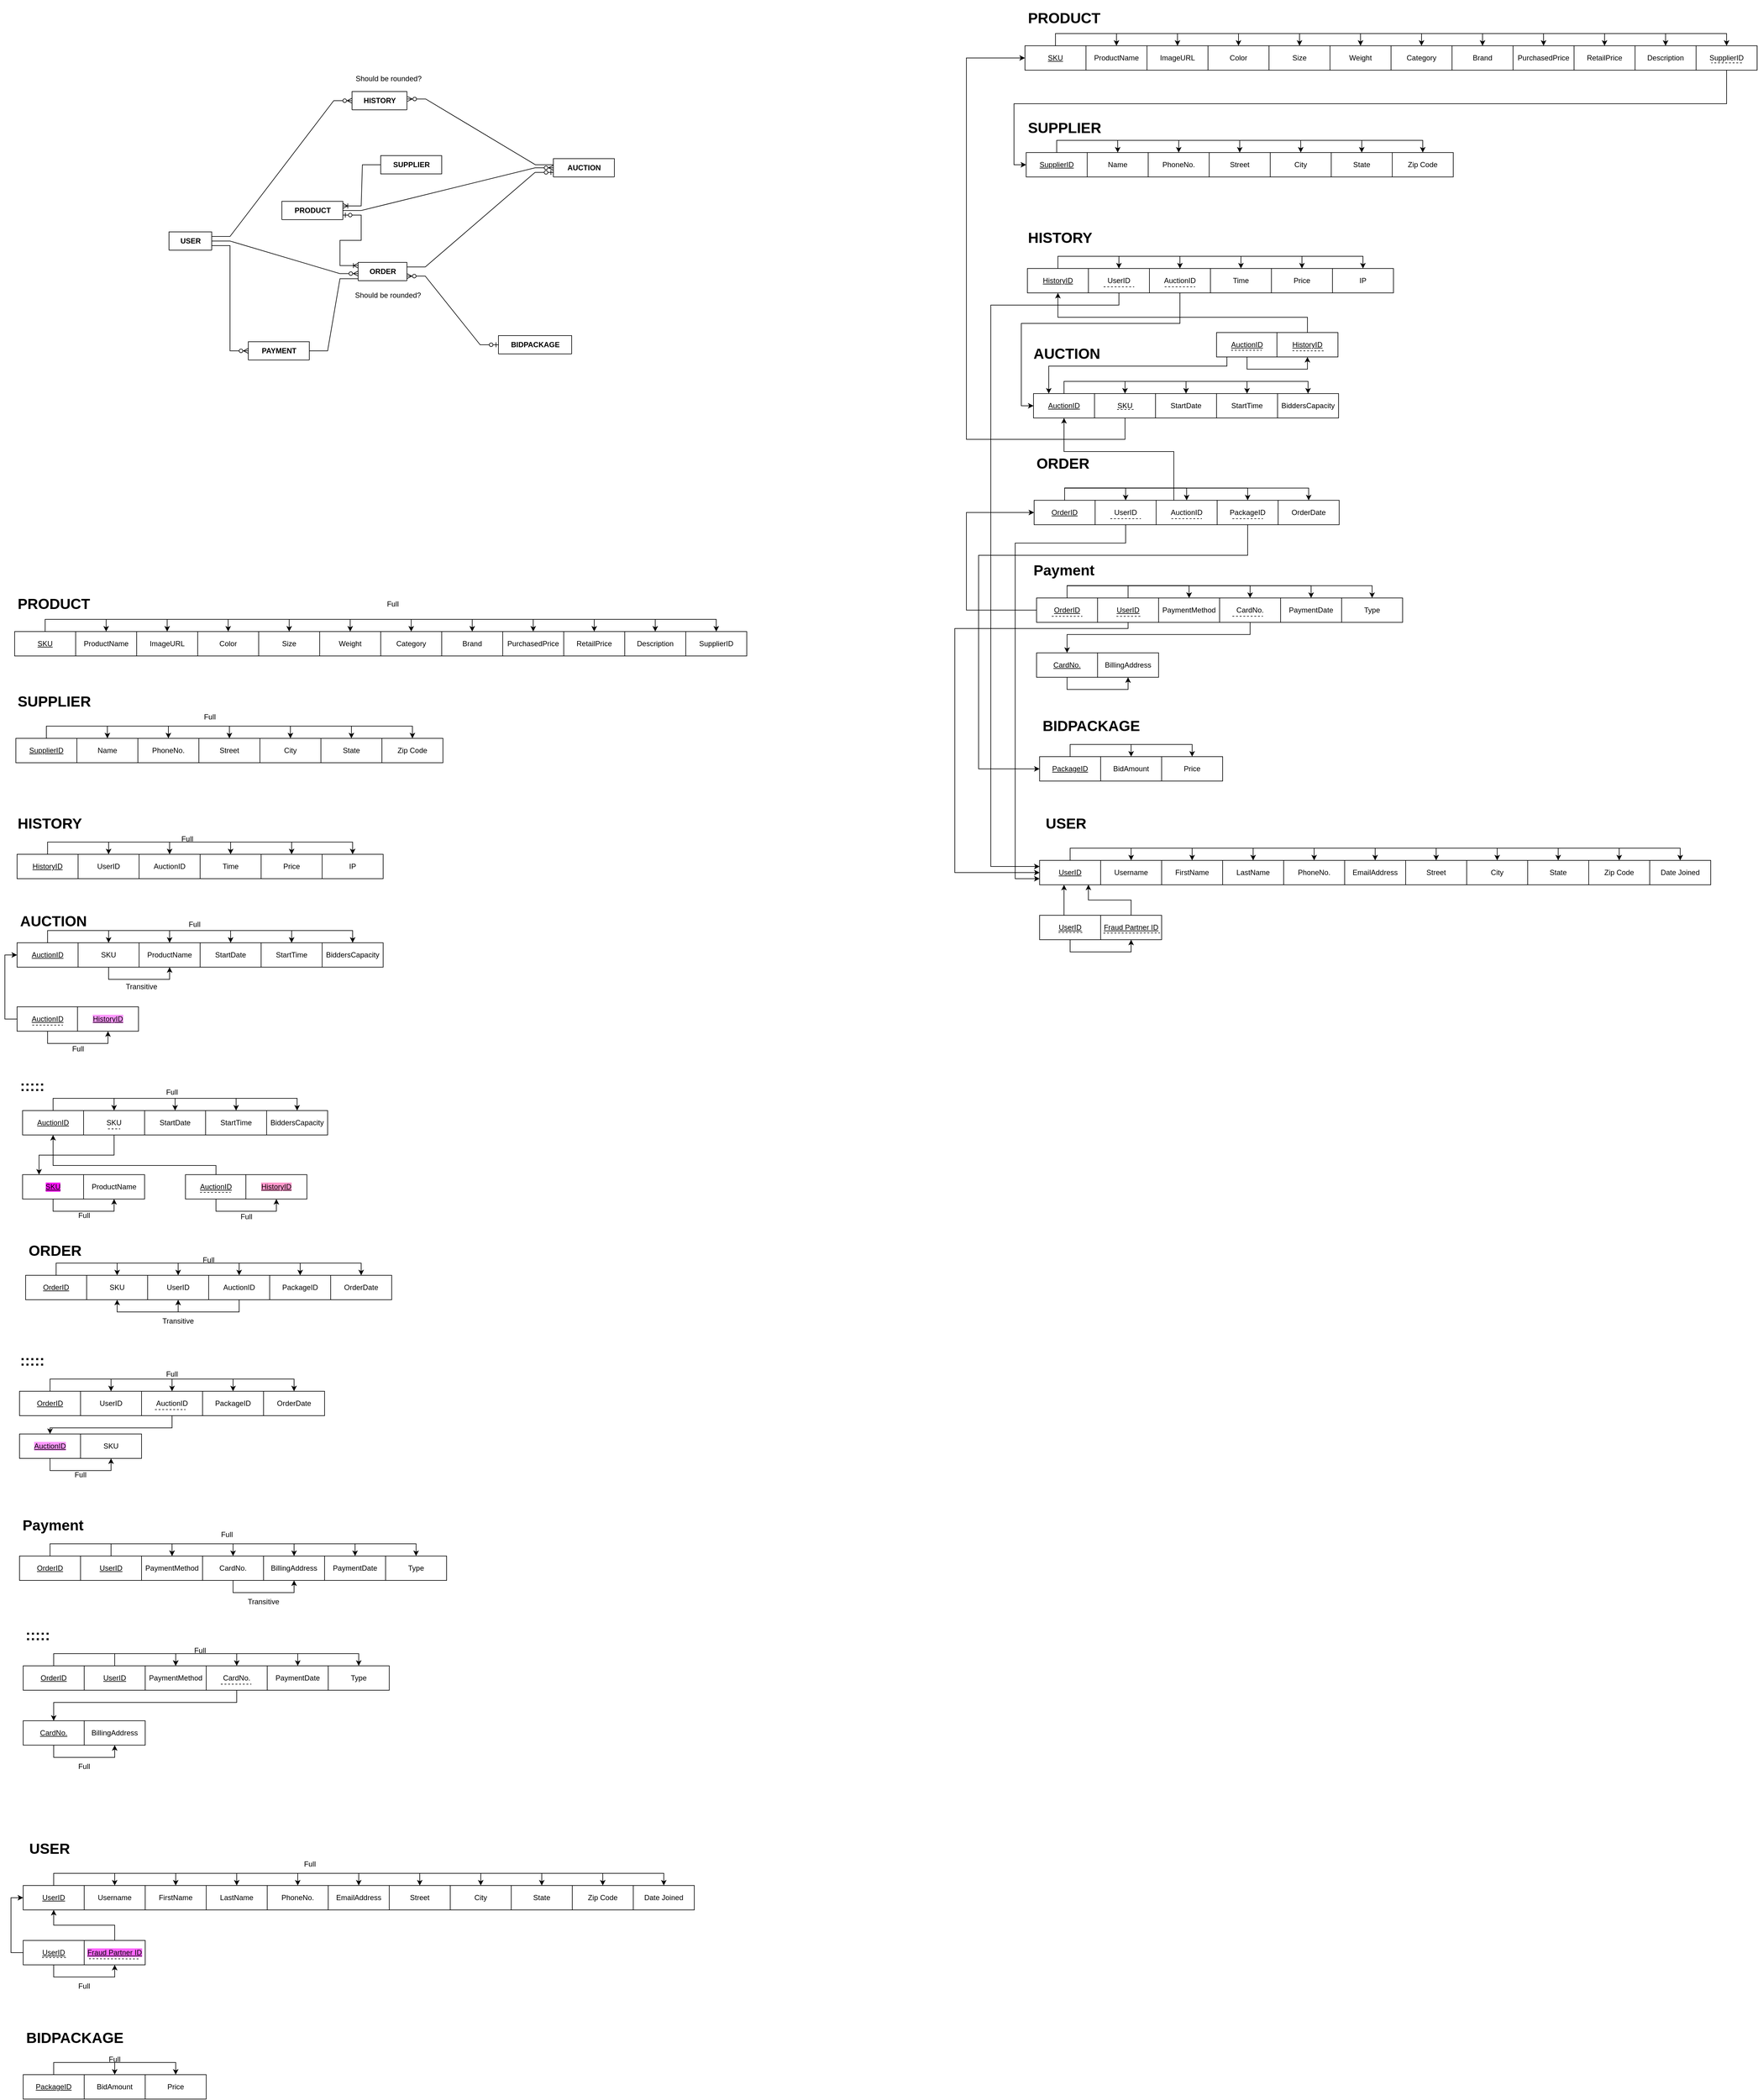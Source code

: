 <mxfile version="21.3.7" type="github">
  <diagram name="Page-1" id="4muWKEVon9gkMuXGIYDC">
    <mxGraphModel dx="3820" dy="2469" grid="1" gridSize="10" guides="1" tooltips="1" connect="1" arrows="1" fold="1" page="1" pageScale="1" pageWidth="850" pageHeight="1100" math="0" shadow="0">
      <root>
        <mxCell id="0" />
        <mxCell id="1" parent="0" />
        <mxCell id="zw6SctvCh844pwqzzk62-1" value="USER" style="shape=table;startSize=30;container=1;collapsible=1;childLayout=tableLayout;fixedRows=1;rowLines=0;fontStyle=1;align=center;resizeLast=1;html=1;" parent="1" vertex="1" collapsed="1">
          <mxGeometry x="-837" y="130" width="70" height="30" as="geometry">
            <mxRectangle x="-940" y="100" width="180" height="480" as="alternateBounds" />
          </mxGeometry>
        </mxCell>
        <mxCell id="zw6SctvCh844pwqzzk62-2" value="" style="shape=tableRow;horizontal=0;startSize=0;swimlaneHead=0;swimlaneBody=0;fillColor=none;collapsible=0;dropTarget=0;points=[[0,0.5],[1,0.5]];portConstraint=eastwest;top=0;left=0;right=0;bottom=1;" parent="zw6SctvCh844pwqzzk62-1" vertex="1">
          <mxGeometry y="30" width="180" height="30" as="geometry" />
        </mxCell>
        <mxCell id="zw6SctvCh844pwqzzk62-3" value="PK" style="shape=partialRectangle;connectable=0;fillColor=none;top=0;left=0;bottom=0;right=0;fontStyle=1;overflow=hidden;whiteSpace=wrap;html=1;" parent="zw6SctvCh844pwqzzk62-2" vertex="1">
          <mxGeometry width="30" height="30" as="geometry">
            <mxRectangle width="30" height="30" as="alternateBounds" />
          </mxGeometry>
        </mxCell>
        <mxCell id="zw6SctvCh844pwqzzk62-4" value="User ID" style="shape=partialRectangle;connectable=0;fillColor=none;top=0;left=0;bottom=0;right=0;align=left;spacingLeft=6;fontStyle=5;overflow=hidden;whiteSpace=wrap;html=1;" parent="zw6SctvCh844pwqzzk62-2" vertex="1">
          <mxGeometry x="30" width="150" height="30" as="geometry">
            <mxRectangle width="150" height="30" as="alternateBounds" />
          </mxGeometry>
        </mxCell>
        <mxCell id="zw6SctvCh844pwqzzk62-5" value="" style="shape=tableRow;horizontal=0;startSize=0;swimlaneHead=0;swimlaneBody=0;fillColor=none;collapsible=0;dropTarget=0;points=[[0,0.5],[1,0.5]];portConstraint=eastwest;top=0;left=0;right=0;bottom=0;" parent="zw6SctvCh844pwqzzk62-1" vertex="1">
          <mxGeometry y="60" width="180" height="30" as="geometry" />
        </mxCell>
        <mxCell id="zw6SctvCh844pwqzzk62-6" value="" style="shape=partialRectangle;connectable=0;fillColor=none;top=0;left=0;bottom=0;right=0;editable=1;overflow=hidden;whiteSpace=wrap;html=1;" parent="zw6SctvCh844pwqzzk62-5" vertex="1">
          <mxGeometry width="30" height="30" as="geometry">
            <mxRectangle width="30" height="30" as="alternateBounds" />
          </mxGeometry>
        </mxCell>
        <mxCell id="zw6SctvCh844pwqzzk62-7" value="Username" style="shape=partialRectangle;connectable=0;fillColor=none;top=0;left=0;bottom=0;right=0;align=left;spacingLeft=6;overflow=hidden;whiteSpace=wrap;html=1;" parent="zw6SctvCh844pwqzzk62-5" vertex="1">
          <mxGeometry x="30" width="150" height="30" as="geometry">
            <mxRectangle width="150" height="30" as="alternateBounds" />
          </mxGeometry>
        </mxCell>
        <mxCell id="zw6SctvCh844pwqzzk62-8" value="" style="shape=tableRow;horizontal=0;startSize=0;swimlaneHead=0;swimlaneBody=0;fillColor=none;collapsible=0;dropTarget=0;points=[[0,0.5],[1,0.5]];portConstraint=eastwest;top=0;left=0;right=0;bottom=0;" parent="zw6SctvCh844pwqzzk62-1" vertex="1">
          <mxGeometry y="90" width="180" height="30" as="geometry" />
        </mxCell>
        <mxCell id="zw6SctvCh844pwqzzk62-9" value="" style="shape=partialRectangle;connectable=0;fillColor=none;top=0;left=0;bottom=0;right=0;editable=1;overflow=hidden;whiteSpace=wrap;html=1;" parent="zw6SctvCh844pwqzzk62-8" vertex="1">
          <mxGeometry width="30" height="30" as="geometry">
            <mxRectangle width="30" height="30" as="alternateBounds" />
          </mxGeometry>
        </mxCell>
        <mxCell id="zw6SctvCh844pwqzzk62-10" value="First Name" style="shape=partialRectangle;connectable=0;fillColor=none;top=0;left=0;bottom=0;right=0;align=left;spacingLeft=6;overflow=hidden;whiteSpace=wrap;html=1;" parent="zw6SctvCh844pwqzzk62-8" vertex="1">
          <mxGeometry x="30" width="150" height="30" as="geometry">
            <mxRectangle width="150" height="30" as="alternateBounds" />
          </mxGeometry>
        </mxCell>
        <mxCell id="zw6SctvCh844pwqzzk62-11" value="" style="shape=tableRow;horizontal=0;startSize=0;swimlaneHead=0;swimlaneBody=0;fillColor=none;collapsible=0;dropTarget=0;points=[[0,0.5],[1,0.5]];portConstraint=eastwest;top=0;left=0;right=0;bottom=0;" parent="zw6SctvCh844pwqzzk62-1" vertex="1">
          <mxGeometry y="120" width="180" height="30" as="geometry" />
        </mxCell>
        <mxCell id="zw6SctvCh844pwqzzk62-12" value="" style="shape=partialRectangle;connectable=0;fillColor=none;top=0;left=0;bottom=0;right=0;editable=1;overflow=hidden;whiteSpace=wrap;html=1;" parent="zw6SctvCh844pwqzzk62-11" vertex="1">
          <mxGeometry width="30" height="30" as="geometry">
            <mxRectangle width="30" height="30" as="alternateBounds" />
          </mxGeometry>
        </mxCell>
        <mxCell id="zw6SctvCh844pwqzzk62-13" value="Last Name" style="shape=partialRectangle;connectable=0;fillColor=none;top=0;left=0;bottom=0;right=0;align=left;spacingLeft=6;overflow=hidden;whiteSpace=wrap;html=1;" parent="zw6SctvCh844pwqzzk62-11" vertex="1">
          <mxGeometry x="30" width="150" height="30" as="geometry">
            <mxRectangle width="150" height="30" as="alternateBounds" />
          </mxGeometry>
        </mxCell>
        <mxCell id="zw6SctvCh844pwqzzk62-41" style="shape=tableRow;horizontal=0;startSize=0;swimlaneHead=0;swimlaneBody=0;fillColor=none;collapsible=0;dropTarget=0;points=[[0,0.5],[1,0.5]];portConstraint=eastwest;top=0;left=0;right=0;bottom=0;" parent="zw6SctvCh844pwqzzk62-1" vertex="1">
          <mxGeometry y="150" width="180" height="30" as="geometry" />
        </mxCell>
        <mxCell id="zw6SctvCh844pwqzzk62-42" style="shape=partialRectangle;connectable=0;fillColor=none;top=0;left=0;bottom=0;right=0;editable=1;overflow=hidden;whiteSpace=wrap;html=1;" parent="zw6SctvCh844pwqzzk62-41" vertex="1">
          <mxGeometry width="30" height="30" as="geometry">
            <mxRectangle width="30" height="30" as="alternateBounds" />
          </mxGeometry>
        </mxCell>
        <mxCell id="zw6SctvCh844pwqzzk62-43" value="Phone No." style="shape=partialRectangle;connectable=0;fillColor=none;top=0;left=0;bottom=0;right=0;align=left;spacingLeft=6;overflow=hidden;whiteSpace=wrap;html=1;" parent="zw6SctvCh844pwqzzk62-41" vertex="1">
          <mxGeometry x="30" width="150" height="30" as="geometry">
            <mxRectangle width="150" height="30" as="alternateBounds" />
          </mxGeometry>
        </mxCell>
        <mxCell id="zw6SctvCh844pwqzzk62-44" style="shape=tableRow;horizontal=0;startSize=0;swimlaneHead=0;swimlaneBody=0;fillColor=none;collapsible=0;dropTarget=0;points=[[0,0.5],[1,0.5]];portConstraint=eastwest;top=0;left=0;right=0;bottom=0;" parent="zw6SctvCh844pwqzzk62-1" vertex="1">
          <mxGeometry y="180" width="180" height="30" as="geometry" />
        </mxCell>
        <mxCell id="zw6SctvCh844pwqzzk62-45" style="shape=partialRectangle;connectable=0;fillColor=none;top=0;left=0;bottom=0;right=0;editable=1;overflow=hidden;whiteSpace=wrap;html=1;" parent="zw6SctvCh844pwqzzk62-44" vertex="1">
          <mxGeometry width="30" height="30" as="geometry">
            <mxRectangle width="30" height="30" as="alternateBounds" />
          </mxGeometry>
        </mxCell>
        <mxCell id="zw6SctvCh844pwqzzk62-46" value="Email Address" style="shape=partialRectangle;connectable=0;fillColor=none;top=0;left=0;bottom=0;right=0;align=left;spacingLeft=6;overflow=hidden;whiteSpace=wrap;html=1;" parent="zw6SctvCh844pwqzzk62-44" vertex="1">
          <mxGeometry x="30" width="150" height="30" as="geometry">
            <mxRectangle width="150" height="30" as="alternateBounds" />
          </mxGeometry>
        </mxCell>
        <mxCell id="zw6SctvCh844pwqzzk62-47" style="shape=tableRow;horizontal=0;startSize=0;swimlaneHead=0;swimlaneBody=0;fillColor=none;collapsible=0;dropTarget=0;points=[[0,0.5],[1,0.5]];portConstraint=eastwest;top=0;left=0;right=0;bottom=0;" parent="zw6SctvCh844pwqzzk62-1" vertex="1">
          <mxGeometry y="210" width="180" height="30" as="geometry" />
        </mxCell>
        <mxCell id="zw6SctvCh844pwqzzk62-48" style="shape=partialRectangle;connectable=0;fillColor=none;top=0;left=0;bottom=0;right=0;editable=1;overflow=hidden;whiteSpace=wrap;html=1;" parent="zw6SctvCh844pwqzzk62-47" vertex="1">
          <mxGeometry width="30" height="30" as="geometry">
            <mxRectangle width="30" height="30" as="alternateBounds" />
          </mxGeometry>
        </mxCell>
        <mxCell id="zw6SctvCh844pwqzzk62-49" value="Shipping Address (St., City, State, Zip code)&amp;nbsp;" style="shape=partialRectangle;connectable=0;fillColor=none;top=0;left=0;bottom=0;right=0;align=left;spacingLeft=6;overflow=hidden;whiteSpace=wrap;html=1;" parent="zw6SctvCh844pwqzzk62-47" vertex="1">
          <mxGeometry x="30" width="150" height="30" as="geometry">
            <mxRectangle width="150" height="30" as="alternateBounds" />
          </mxGeometry>
        </mxCell>
        <mxCell id="zw6SctvCh844pwqzzk62-17" style="shape=tableRow;horizontal=0;startSize=0;swimlaneHead=0;swimlaneBody=0;fillColor=none;collapsible=0;dropTarget=0;points=[[0,0.5],[1,0.5]];portConstraint=eastwest;top=0;left=0;right=0;bottom=0;" parent="zw6SctvCh844pwqzzk62-1" vertex="1">
          <mxGeometry y="240" width="180" height="30" as="geometry" />
        </mxCell>
        <mxCell id="zw6SctvCh844pwqzzk62-18" style="shape=partialRectangle;connectable=0;fillColor=none;top=0;left=0;bottom=0;right=0;editable=1;overflow=hidden;whiteSpace=wrap;html=1;" parent="zw6SctvCh844pwqzzk62-17" vertex="1">
          <mxGeometry width="30" height="30" as="geometry">
            <mxRectangle width="30" height="30" as="alternateBounds" />
          </mxGeometry>
        </mxCell>
        <mxCell id="zw6SctvCh844pwqzzk62-19" value="Date Joined" style="shape=partialRectangle;connectable=0;fillColor=none;top=0;left=0;bottom=0;right=0;align=left;spacingLeft=6;overflow=hidden;whiteSpace=wrap;html=1;" parent="zw6SctvCh844pwqzzk62-17" vertex="1">
          <mxGeometry x="30" width="150" height="30" as="geometry">
            <mxRectangle width="150" height="30" as="alternateBounds" />
          </mxGeometry>
        </mxCell>
        <mxCell id="zw6SctvCh844pwqzzk62-14" style="shape=tableRow;horizontal=0;startSize=0;swimlaneHead=0;swimlaneBody=0;fillColor=none;collapsible=0;dropTarget=0;points=[[0,0.5],[1,0.5]];portConstraint=eastwest;top=0;left=0;right=0;bottom=0;" parent="zw6SctvCh844pwqzzk62-1" vertex="1">
          <mxGeometry y="270" width="180" height="30" as="geometry" />
        </mxCell>
        <mxCell id="zw6SctvCh844pwqzzk62-15" style="shape=partialRectangle;connectable=0;fillColor=none;top=0;left=0;bottom=0;right=0;editable=1;overflow=hidden;whiteSpace=wrap;html=1;" parent="zw6SctvCh844pwqzzk62-14" vertex="1">
          <mxGeometry width="30" height="30" as="geometry">
            <mxRectangle width="30" height="30" as="alternateBounds" />
          </mxGeometry>
        </mxCell>
        <mxCell id="zw6SctvCh844pwqzzk62-16" value="[Bid Balance]" style="shape=partialRectangle;connectable=0;fillColor=none;top=0;left=0;bottom=0;right=0;align=left;spacingLeft=6;overflow=hidden;whiteSpace=wrap;html=1;" parent="zw6SctvCh844pwqzzk62-14" vertex="1">
          <mxGeometry x="30" width="150" height="30" as="geometry">
            <mxRectangle width="150" height="30" as="alternateBounds" />
          </mxGeometry>
        </mxCell>
        <mxCell id="zw6SctvCh844pwqzzk62-20" style="shape=tableRow;horizontal=0;startSize=0;swimlaneHead=0;swimlaneBody=0;fillColor=none;collapsible=0;dropTarget=0;points=[[0,0.5],[1,0.5]];portConstraint=eastwest;top=0;left=0;right=0;bottom=0;" parent="zw6SctvCh844pwqzzk62-1" vertex="1">
          <mxGeometry y="300" width="180" height="30" as="geometry" />
        </mxCell>
        <mxCell id="zw6SctvCh844pwqzzk62-21" style="shape=partialRectangle;connectable=0;fillColor=none;top=0;left=0;bottom=0;right=0;editable=1;overflow=hidden;whiteSpace=wrap;html=1;" parent="zw6SctvCh844pwqzzk62-20" vertex="1">
          <mxGeometry width="30" height="30" as="geometry">
            <mxRectangle width="30" height="30" as="alternateBounds" />
          </mxGeometry>
        </mxCell>
        <mxCell id="zw6SctvCh844pwqzzk62-22" value="[Number of Auction]" style="shape=partialRectangle;connectable=0;fillColor=none;top=0;left=0;bottom=0;right=0;align=left;spacingLeft=6;overflow=hidden;whiteSpace=wrap;html=1;" parent="zw6SctvCh844pwqzzk62-20" vertex="1">
          <mxGeometry x="30" width="150" height="30" as="geometry">
            <mxRectangle width="150" height="30" as="alternateBounds" />
          </mxGeometry>
        </mxCell>
        <mxCell id="zw6SctvCh844pwqzzk62-23" style="shape=tableRow;horizontal=0;startSize=0;swimlaneHead=0;swimlaneBody=0;fillColor=none;collapsible=0;dropTarget=0;points=[[0,0.5],[1,0.5]];portConstraint=eastwest;top=0;left=0;right=0;bottom=0;" parent="zw6SctvCh844pwqzzk62-1" vertex="1">
          <mxGeometry y="330" width="180" height="30" as="geometry" />
        </mxCell>
        <mxCell id="zw6SctvCh844pwqzzk62-24" style="shape=partialRectangle;connectable=0;fillColor=none;top=0;left=0;bottom=0;right=0;editable=1;overflow=hidden;whiteSpace=wrap;html=1;" parent="zw6SctvCh844pwqzzk62-23" vertex="1">
          <mxGeometry width="30" height="30" as="geometry">
            <mxRectangle width="30" height="30" as="alternateBounds" />
          </mxGeometry>
        </mxCell>
        <mxCell id="zw6SctvCh844pwqzzk62-25" value="[Number of Win]" style="shape=partialRectangle;connectable=0;fillColor=none;top=0;left=0;bottom=0;right=0;align=left;spacingLeft=6;overflow=hidden;whiteSpace=wrap;html=1;" parent="zw6SctvCh844pwqzzk62-23" vertex="1">
          <mxGeometry x="30" width="150" height="30" as="geometry">
            <mxRectangle width="150" height="30" as="alternateBounds" />
          </mxGeometry>
        </mxCell>
        <mxCell id="zw6SctvCh844pwqzzk62-26" style="shape=tableRow;horizontal=0;startSize=0;swimlaneHead=0;swimlaneBody=0;fillColor=none;collapsible=0;dropTarget=0;points=[[0,0.5],[1,0.5]];portConstraint=eastwest;top=0;left=0;right=0;bottom=0;" parent="zw6SctvCh844pwqzzk62-1" vertex="1">
          <mxGeometry y="360" width="180" height="30" as="geometry" />
        </mxCell>
        <mxCell id="zw6SctvCh844pwqzzk62-27" style="shape=partialRectangle;connectable=0;fillColor=none;top=0;left=0;bottom=0;right=0;editable=1;overflow=hidden;whiteSpace=wrap;html=1;" parent="zw6SctvCh844pwqzzk62-26" vertex="1">
          <mxGeometry width="30" height="30" as="geometry">
            <mxRectangle width="30" height="30" as="alternateBounds" />
          </mxGeometry>
        </mxCell>
        <mxCell id="zw6SctvCh844pwqzzk62-28" value="[Last Auction Date]" style="shape=partialRectangle;connectable=0;fillColor=none;top=0;left=0;bottom=0;right=0;align=left;spacingLeft=6;overflow=hidden;whiteSpace=wrap;html=1;" parent="zw6SctvCh844pwqzzk62-26" vertex="1">
          <mxGeometry x="30" width="150" height="30" as="geometry">
            <mxRectangle width="150" height="30" as="alternateBounds" />
          </mxGeometry>
        </mxCell>
        <mxCell id="zw6SctvCh844pwqzzk62-32" style="shape=tableRow;horizontal=0;startSize=0;swimlaneHead=0;swimlaneBody=0;fillColor=none;collapsible=0;dropTarget=0;points=[[0,0.5],[1,0.5]];portConstraint=eastwest;top=0;left=0;right=0;bottom=0;" parent="zw6SctvCh844pwqzzk62-1" vertex="1">
          <mxGeometry y="390" width="180" height="30" as="geometry" />
        </mxCell>
        <mxCell id="zw6SctvCh844pwqzzk62-33" style="shape=partialRectangle;connectable=0;fillColor=none;top=0;left=0;bottom=0;right=0;editable=1;overflow=hidden;whiteSpace=wrap;html=1;" parent="zw6SctvCh844pwqzzk62-32" vertex="1">
          <mxGeometry width="30" height="30" as="geometry">
            <mxRectangle width="30" height="30" as="alternateBounds" />
          </mxGeometry>
        </mxCell>
        <mxCell id="zw6SctvCh844pwqzzk62-34" value="{Fraud Partner}" style="shape=partialRectangle;connectable=0;fillColor=none;top=0;left=0;bottom=0;right=0;align=left;spacingLeft=6;overflow=hidden;whiteSpace=wrap;html=1;" parent="zw6SctvCh844pwqzzk62-32" vertex="1">
          <mxGeometry x="30" width="150" height="30" as="geometry">
            <mxRectangle width="150" height="30" as="alternateBounds" />
          </mxGeometry>
        </mxCell>
        <mxCell id="zw6SctvCh844pwqzzk62-35" style="shape=tableRow;horizontal=0;startSize=0;swimlaneHead=0;swimlaneBody=0;fillColor=none;collapsible=0;dropTarget=0;points=[[0,0.5],[1,0.5]];portConstraint=eastwest;top=0;left=0;right=0;bottom=0;" parent="zw6SctvCh844pwqzzk62-1" vertex="1">
          <mxGeometry y="420" width="180" height="30" as="geometry" />
        </mxCell>
        <mxCell id="zw6SctvCh844pwqzzk62-36" style="shape=partialRectangle;connectable=0;fillColor=none;top=0;left=0;bottom=0;right=0;editable=1;overflow=hidden;whiteSpace=wrap;html=1;" parent="zw6SctvCh844pwqzzk62-35" vertex="1">
          <mxGeometry width="30" height="30" as="geometry">
            <mxRectangle width="30" height="30" as="alternateBounds" />
          </mxGeometry>
        </mxCell>
        <mxCell id="zw6SctvCh844pwqzzk62-37" value="[Last Status]" style="shape=partialRectangle;connectable=0;fillColor=none;top=0;left=0;bottom=0;right=0;align=left;spacingLeft=6;overflow=hidden;whiteSpace=wrap;html=1;" parent="zw6SctvCh844pwqzzk62-35" vertex="1">
          <mxGeometry x="30" width="150" height="30" as="geometry">
            <mxRectangle width="150" height="30" as="alternateBounds" />
          </mxGeometry>
        </mxCell>
        <mxCell id="zw6SctvCh844pwqzzk62-38" style="shape=tableRow;horizontal=0;startSize=0;swimlaneHead=0;swimlaneBody=0;fillColor=none;collapsible=0;dropTarget=0;points=[[0,0.5],[1,0.5]];portConstraint=eastwest;top=0;left=0;right=0;bottom=0;" parent="zw6SctvCh844pwqzzk62-1" vertex="1">
          <mxGeometry y="450" width="180" height="30" as="geometry" />
        </mxCell>
        <mxCell id="zw6SctvCh844pwqzzk62-39" style="shape=partialRectangle;connectable=0;fillColor=none;top=0;left=0;bottom=0;right=0;editable=1;overflow=hidden;whiteSpace=wrap;html=1;" parent="zw6SctvCh844pwqzzk62-38" vertex="1">
          <mxGeometry width="30" height="30" as="geometry">
            <mxRectangle width="30" height="30" as="alternateBounds" />
          </mxGeometry>
        </mxCell>
        <mxCell id="zw6SctvCh844pwqzzk62-40" value="[Status Changed Time]" style="shape=partialRectangle;connectable=0;fillColor=none;top=0;left=0;bottom=0;right=0;align=left;spacingLeft=6;overflow=hidden;whiteSpace=wrap;html=1;" parent="zw6SctvCh844pwqzzk62-38" vertex="1">
          <mxGeometry x="30" width="150" height="30" as="geometry">
            <mxRectangle width="150" height="30" as="alternateBounds" />
          </mxGeometry>
        </mxCell>
        <mxCell id="zw6SctvCh844pwqzzk62-53" value="PRODUCT" style="shape=table;startSize=30;container=1;collapsible=1;childLayout=tableLayout;fixedRows=1;rowLines=0;fontStyle=1;align=center;resizeLast=1;html=1;" parent="1" vertex="1" collapsed="1">
          <mxGeometry x="-652" y="80" width="100" height="30" as="geometry">
            <mxRectangle x="-627" y="60" width="180" height="420" as="alternateBounds" />
          </mxGeometry>
        </mxCell>
        <mxCell id="zw6SctvCh844pwqzzk62-54" value="" style="shape=tableRow;horizontal=0;startSize=0;swimlaneHead=0;swimlaneBody=0;fillColor=none;collapsible=0;dropTarget=0;points=[[0,0.5],[1,0.5]];portConstraint=eastwest;top=0;left=0;right=0;bottom=1;" parent="zw6SctvCh844pwqzzk62-53" vertex="1">
          <mxGeometry y="30" width="180" height="30" as="geometry" />
        </mxCell>
        <mxCell id="zw6SctvCh844pwqzzk62-55" value="PK" style="shape=partialRectangle;connectable=0;fillColor=none;top=0;left=0;bottom=0;right=0;fontStyle=1;overflow=hidden;whiteSpace=wrap;html=1;" parent="zw6SctvCh844pwqzzk62-54" vertex="1">
          <mxGeometry width="30" height="30" as="geometry">
            <mxRectangle width="30" height="30" as="alternateBounds" />
          </mxGeometry>
        </mxCell>
        <mxCell id="zw6SctvCh844pwqzzk62-56" value="SKU" style="shape=partialRectangle;connectable=0;fillColor=none;top=0;left=0;bottom=0;right=0;align=left;spacingLeft=6;fontStyle=5;overflow=hidden;whiteSpace=wrap;html=1;" parent="zw6SctvCh844pwqzzk62-54" vertex="1">
          <mxGeometry x="30" width="150" height="30" as="geometry">
            <mxRectangle width="150" height="30" as="alternateBounds" />
          </mxGeometry>
        </mxCell>
        <mxCell id="zw6SctvCh844pwqzzk62-57" value="" style="shape=tableRow;horizontal=0;startSize=0;swimlaneHead=0;swimlaneBody=0;fillColor=none;collapsible=0;dropTarget=0;points=[[0,0.5],[1,0.5]];portConstraint=eastwest;top=0;left=0;right=0;bottom=0;" parent="zw6SctvCh844pwqzzk62-53" vertex="1">
          <mxGeometry y="60" width="180" height="30" as="geometry" />
        </mxCell>
        <mxCell id="zw6SctvCh844pwqzzk62-58" value="" style="shape=partialRectangle;connectable=0;fillColor=none;top=0;left=0;bottom=0;right=0;editable=1;overflow=hidden;whiteSpace=wrap;html=1;" parent="zw6SctvCh844pwqzzk62-57" vertex="1">
          <mxGeometry width="30" height="30" as="geometry">
            <mxRectangle width="30" height="30" as="alternateBounds" />
          </mxGeometry>
        </mxCell>
        <mxCell id="zw6SctvCh844pwqzzk62-59" value="Product Name" style="shape=partialRectangle;connectable=0;fillColor=none;top=0;left=0;bottom=0;right=0;align=left;spacingLeft=6;overflow=hidden;whiteSpace=wrap;html=1;" parent="zw6SctvCh844pwqzzk62-57" vertex="1">
          <mxGeometry x="30" width="150" height="30" as="geometry">
            <mxRectangle width="150" height="30" as="alternateBounds" />
          </mxGeometry>
        </mxCell>
        <mxCell id="zw6SctvCh844pwqzzk62-81" style="shape=tableRow;horizontal=0;startSize=0;swimlaneHead=0;swimlaneBody=0;fillColor=none;collapsible=0;dropTarget=0;points=[[0,0.5],[1,0.5]];portConstraint=eastwest;top=0;left=0;right=0;bottom=0;" parent="zw6SctvCh844pwqzzk62-53" vertex="1">
          <mxGeometry y="90" width="180" height="30" as="geometry" />
        </mxCell>
        <mxCell id="zw6SctvCh844pwqzzk62-82" style="shape=partialRectangle;connectable=0;fillColor=none;top=0;left=0;bottom=0;right=0;editable=1;overflow=hidden;whiteSpace=wrap;html=1;" parent="zw6SctvCh844pwqzzk62-81" vertex="1">
          <mxGeometry width="30" height="30" as="geometry">
            <mxRectangle width="30" height="30" as="alternateBounds" />
          </mxGeometry>
        </mxCell>
        <mxCell id="zw6SctvCh844pwqzzk62-83" value="Image URL" style="shape=partialRectangle;connectable=0;fillColor=none;top=0;left=0;bottom=0;right=0;align=left;spacingLeft=6;overflow=hidden;whiteSpace=wrap;html=1;" parent="zw6SctvCh844pwqzzk62-81" vertex="1">
          <mxGeometry x="30" width="150" height="30" as="geometry">
            <mxRectangle width="150" height="30" as="alternateBounds" />
          </mxGeometry>
        </mxCell>
        <mxCell id="zw6SctvCh844pwqzzk62-60" value="" style="shape=tableRow;horizontal=0;startSize=0;swimlaneHead=0;swimlaneBody=0;fillColor=none;collapsible=0;dropTarget=0;points=[[0,0.5],[1,0.5]];portConstraint=eastwest;top=0;left=0;right=0;bottom=0;" parent="zw6SctvCh844pwqzzk62-53" vertex="1">
          <mxGeometry y="120" width="180" height="30" as="geometry" />
        </mxCell>
        <mxCell id="zw6SctvCh844pwqzzk62-61" value="" style="shape=partialRectangle;connectable=0;fillColor=none;top=0;left=0;bottom=0;right=0;editable=1;overflow=hidden;whiteSpace=wrap;html=1;" parent="zw6SctvCh844pwqzzk62-60" vertex="1">
          <mxGeometry width="30" height="30" as="geometry">
            <mxRectangle width="30" height="30" as="alternateBounds" />
          </mxGeometry>
        </mxCell>
        <mxCell id="zw6SctvCh844pwqzzk62-62" value="Color" style="shape=partialRectangle;connectable=0;fillColor=none;top=0;left=0;bottom=0;right=0;align=left;spacingLeft=6;overflow=hidden;whiteSpace=wrap;html=1;" parent="zw6SctvCh844pwqzzk62-60" vertex="1">
          <mxGeometry x="30" width="150" height="30" as="geometry">
            <mxRectangle width="150" height="30" as="alternateBounds" />
          </mxGeometry>
        </mxCell>
        <mxCell id="zw6SctvCh844pwqzzk62-90" style="shape=tableRow;horizontal=0;startSize=0;swimlaneHead=0;swimlaneBody=0;fillColor=none;collapsible=0;dropTarget=0;points=[[0,0.5],[1,0.5]];portConstraint=eastwest;top=0;left=0;right=0;bottom=0;" parent="zw6SctvCh844pwqzzk62-53" vertex="1">
          <mxGeometry y="150" width="180" height="30" as="geometry" />
        </mxCell>
        <mxCell id="zw6SctvCh844pwqzzk62-91" style="shape=partialRectangle;connectable=0;fillColor=none;top=0;left=0;bottom=0;right=0;editable=1;overflow=hidden;whiteSpace=wrap;html=1;" parent="zw6SctvCh844pwqzzk62-90" vertex="1">
          <mxGeometry width="30" height="30" as="geometry">
            <mxRectangle width="30" height="30" as="alternateBounds" />
          </mxGeometry>
        </mxCell>
        <mxCell id="zw6SctvCh844pwqzzk62-92" value="Size" style="shape=partialRectangle;connectable=0;fillColor=none;top=0;left=0;bottom=0;right=0;align=left;spacingLeft=6;overflow=hidden;whiteSpace=wrap;html=1;" parent="zw6SctvCh844pwqzzk62-90" vertex="1">
          <mxGeometry x="30" width="150" height="30" as="geometry">
            <mxRectangle width="150" height="30" as="alternateBounds" />
          </mxGeometry>
        </mxCell>
        <mxCell id="zw6SctvCh844pwqzzk62-93" style="shape=tableRow;horizontal=0;startSize=0;swimlaneHead=0;swimlaneBody=0;fillColor=none;collapsible=0;dropTarget=0;points=[[0,0.5],[1,0.5]];portConstraint=eastwest;top=0;left=0;right=0;bottom=0;" parent="zw6SctvCh844pwqzzk62-53" vertex="1">
          <mxGeometry y="180" width="180" height="30" as="geometry" />
        </mxCell>
        <mxCell id="zw6SctvCh844pwqzzk62-94" style="shape=partialRectangle;connectable=0;fillColor=none;top=0;left=0;bottom=0;right=0;editable=1;overflow=hidden;whiteSpace=wrap;html=1;" parent="zw6SctvCh844pwqzzk62-93" vertex="1">
          <mxGeometry width="30" height="30" as="geometry">
            <mxRectangle width="30" height="30" as="alternateBounds" />
          </mxGeometry>
        </mxCell>
        <mxCell id="zw6SctvCh844pwqzzk62-95" value="Weight" style="shape=partialRectangle;connectable=0;fillColor=none;top=0;left=0;bottom=0;right=0;align=left;spacingLeft=6;overflow=hidden;whiteSpace=wrap;html=1;" parent="zw6SctvCh844pwqzzk62-93" vertex="1">
          <mxGeometry x="30" width="150" height="30" as="geometry">
            <mxRectangle width="150" height="30" as="alternateBounds" />
          </mxGeometry>
        </mxCell>
        <mxCell id="zw6SctvCh844pwqzzk62-63" value="" style="shape=tableRow;horizontal=0;startSize=0;swimlaneHead=0;swimlaneBody=0;fillColor=none;collapsible=0;dropTarget=0;points=[[0,0.5],[1,0.5]];portConstraint=eastwest;top=0;left=0;right=0;bottom=0;" parent="zw6SctvCh844pwqzzk62-53" vertex="1">
          <mxGeometry y="210" width="180" height="30" as="geometry" />
        </mxCell>
        <mxCell id="zw6SctvCh844pwqzzk62-64" value="" style="shape=partialRectangle;connectable=0;fillColor=none;top=0;left=0;bottom=0;right=0;editable=1;overflow=hidden;whiteSpace=wrap;html=1;" parent="zw6SctvCh844pwqzzk62-63" vertex="1">
          <mxGeometry width="30" height="30" as="geometry">
            <mxRectangle width="30" height="30" as="alternateBounds" />
          </mxGeometry>
        </mxCell>
        <mxCell id="zw6SctvCh844pwqzzk62-65" value="Category" style="shape=partialRectangle;connectable=0;fillColor=none;top=0;left=0;bottom=0;right=0;align=left;spacingLeft=6;overflow=hidden;whiteSpace=wrap;html=1;" parent="zw6SctvCh844pwqzzk62-63" vertex="1">
          <mxGeometry x="30" width="150" height="30" as="geometry">
            <mxRectangle width="150" height="30" as="alternateBounds" />
          </mxGeometry>
        </mxCell>
        <mxCell id="zw6SctvCh844pwqzzk62-66" style="shape=tableRow;horizontal=0;startSize=0;swimlaneHead=0;swimlaneBody=0;fillColor=none;collapsible=0;dropTarget=0;points=[[0,0.5],[1,0.5]];portConstraint=eastwest;top=0;left=0;right=0;bottom=0;" parent="zw6SctvCh844pwqzzk62-53" vertex="1">
          <mxGeometry y="240" width="180" height="30" as="geometry" />
        </mxCell>
        <mxCell id="zw6SctvCh844pwqzzk62-67" style="shape=partialRectangle;connectable=0;fillColor=none;top=0;left=0;bottom=0;right=0;editable=1;overflow=hidden;whiteSpace=wrap;html=1;" parent="zw6SctvCh844pwqzzk62-66" vertex="1">
          <mxGeometry width="30" height="30" as="geometry">
            <mxRectangle width="30" height="30" as="alternateBounds" />
          </mxGeometry>
        </mxCell>
        <mxCell id="zw6SctvCh844pwqzzk62-68" value="Brand" style="shape=partialRectangle;connectable=0;fillColor=none;top=0;left=0;bottom=0;right=0;align=left;spacingLeft=6;overflow=hidden;whiteSpace=wrap;html=1;" parent="zw6SctvCh844pwqzzk62-66" vertex="1">
          <mxGeometry x="30" width="150" height="30" as="geometry">
            <mxRectangle width="150" height="30" as="alternateBounds" />
          </mxGeometry>
        </mxCell>
        <mxCell id="zw6SctvCh844pwqzzk62-69" style="shape=tableRow;horizontal=0;startSize=0;swimlaneHead=0;swimlaneBody=0;fillColor=none;collapsible=0;dropTarget=0;points=[[0,0.5],[1,0.5]];portConstraint=eastwest;top=0;left=0;right=0;bottom=0;" parent="zw6SctvCh844pwqzzk62-53" vertex="1">
          <mxGeometry y="270" width="180" height="30" as="geometry" />
        </mxCell>
        <mxCell id="zw6SctvCh844pwqzzk62-70" style="shape=partialRectangle;connectable=0;fillColor=none;top=0;left=0;bottom=0;right=0;editable=1;overflow=hidden;whiteSpace=wrap;html=1;" parent="zw6SctvCh844pwqzzk62-69" vertex="1">
          <mxGeometry width="30" height="30" as="geometry">
            <mxRectangle width="30" height="30" as="alternateBounds" />
          </mxGeometry>
        </mxCell>
        <mxCell id="zw6SctvCh844pwqzzk62-71" value="[Stock]" style="shape=partialRectangle;connectable=0;fillColor=none;top=0;left=0;bottom=0;right=0;align=left;spacingLeft=6;overflow=hidden;whiteSpace=wrap;html=1;" parent="zw6SctvCh844pwqzzk62-69" vertex="1">
          <mxGeometry x="30" width="150" height="30" as="geometry">
            <mxRectangle width="150" height="30" as="alternateBounds" />
          </mxGeometry>
        </mxCell>
        <mxCell id="zw6SctvCh844pwqzzk62-72" style="shape=tableRow;horizontal=0;startSize=0;swimlaneHead=0;swimlaneBody=0;fillColor=none;collapsible=0;dropTarget=0;points=[[0,0.5],[1,0.5]];portConstraint=eastwest;top=0;left=0;right=0;bottom=0;" parent="zw6SctvCh844pwqzzk62-53" vertex="1">
          <mxGeometry y="300" width="180" height="30" as="geometry" />
        </mxCell>
        <mxCell id="zw6SctvCh844pwqzzk62-73" style="shape=partialRectangle;connectable=0;fillColor=none;top=0;left=0;bottom=0;right=0;editable=1;overflow=hidden;whiteSpace=wrap;html=1;" parent="zw6SctvCh844pwqzzk62-72" vertex="1">
          <mxGeometry width="30" height="30" as="geometry">
            <mxRectangle width="30" height="30" as="alternateBounds" />
          </mxGeometry>
        </mxCell>
        <mxCell id="zw6SctvCh844pwqzzk62-74" value="Purchased Price" style="shape=partialRectangle;connectable=0;fillColor=none;top=0;left=0;bottom=0;right=0;align=left;spacingLeft=6;overflow=hidden;whiteSpace=wrap;html=1;" parent="zw6SctvCh844pwqzzk62-72" vertex="1">
          <mxGeometry x="30" width="150" height="30" as="geometry">
            <mxRectangle width="150" height="30" as="alternateBounds" />
          </mxGeometry>
        </mxCell>
        <mxCell id="zw6SctvCh844pwqzzk62-75" style="shape=tableRow;horizontal=0;startSize=0;swimlaneHead=0;swimlaneBody=0;fillColor=none;collapsible=0;dropTarget=0;points=[[0,0.5],[1,0.5]];portConstraint=eastwest;top=0;left=0;right=0;bottom=0;" parent="zw6SctvCh844pwqzzk62-53" vertex="1">
          <mxGeometry y="330" width="180" height="30" as="geometry" />
        </mxCell>
        <mxCell id="zw6SctvCh844pwqzzk62-76" style="shape=partialRectangle;connectable=0;fillColor=none;top=0;left=0;bottom=0;right=0;editable=1;overflow=hidden;whiteSpace=wrap;html=1;" parent="zw6SctvCh844pwqzzk62-75" vertex="1">
          <mxGeometry width="30" height="30" as="geometry">
            <mxRectangle width="30" height="30" as="alternateBounds" />
          </mxGeometry>
        </mxCell>
        <mxCell id="zw6SctvCh844pwqzzk62-77" value="Retail Price" style="shape=partialRectangle;connectable=0;fillColor=none;top=0;left=0;bottom=0;right=0;align=left;spacingLeft=6;overflow=hidden;whiteSpace=wrap;html=1;" parent="zw6SctvCh844pwqzzk62-75" vertex="1">
          <mxGeometry x="30" width="150" height="30" as="geometry">
            <mxRectangle width="150" height="30" as="alternateBounds" />
          </mxGeometry>
        </mxCell>
        <mxCell id="zw6SctvCh844pwqzzk62-78" style="shape=tableRow;horizontal=0;startSize=0;swimlaneHead=0;swimlaneBody=0;fillColor=none;collapsible=0;dropTarget=0;points=[[0,0.5],[1,0.5]];portConstraint=eastwest;top=0;left=0;right=0;bottom=0;" parent="zw6SctvCh844pwqzzk62-53" vertex="1">
          <mxGeometry y="360" width="180" height="30" as="geometry" />
        </mxCell>
        <mxCell id="zw6SctvCh844pwqzzk62-79" value="FK" style="shape=partialRectangle;connectable=0;fillColor=none;top=0;left=0;bottom=0;right=0;editable=1;overflow=hidden;whiteSpace=wrap;html=1;" parent="zw6SctvCh844pwqzzk62-78" vertex="1">
          <mxGeometry width="30" height="30" as="geometry">
            <mxRectangle width="30" height="30" as="alternateBounds" />
          </mxGeometry>
        </mxCell>
        <mxCell id="zw6SctvCh844pwqzzk62-80" value="Supplier ID" style="shape=partialRectangle;connectable=0;fillColor=none;top=0;left=0;bottom=0;right=0;align=left;spacingLeft=6;overflow=hidden;whiteSpace=wrap;html=1;" parent="zw6SctvCh844pwqzzk62-78" vertex="1">
          <mxGeometry x="30" width="150" height="30" as="geometry">
            <mxRectangle width="150" height="30" as="alternateBounds" />
          </mxGeometry>
        </mxCell>
        <mxCell id="zw6SctvCh844pwqzzk62-84" style="shape=tableRow;horizontal=0;startSize=0;swimlaneHead=0;swimlaneBody=0;fillColor=none;collapsible=0;dropTarget=0;points=[[0,0.5],[1,0.5]];portConstraint=eastwest;top=0;left=0;right=0;bottom=0;" parent="zw6SctvCh844pwqzzk62-53" vertex="1">
          <mxGeometry y="390" width="180" height="30" as="geometry" />
        </mxCell>
        <mxCell id="zw6SctvCh844pwqzzk62-85" style="shape=partialRectangle;connectable=0;fillColor=none;top=0;left=0;bottom=0;right=0;editable=1;overflow=hidden;whiteSpace=wrap;html=1;" parent="zw6SctvCh844pwqzzk62-84" vertex="1">
          <mxGeometry width="30" height="30" as="geometry">
            <mxRectangle width="30" height="30" as="alternateBounds" />
          </mxGeometry>
        </mxCell>
        <mxCell id="zw6SctvCh844pwqzzk62-86" value="Description" style="shape=partialRectangle;connectable=0;fillColor=none;top=0;left=0;bottom=0;right=0;align=left;spacingLeft=6;overflow=hidden;whiteSpace=wrap;html=1;" parent="zw6SctvCh844pwqzzk62-84" vertex="1">
          <mxGeometry x="30" width="150" height="30" as="geometry">
            <mxRectangle width="150" height="30" as="alternateBounds" />
          </mxGeometry>
        </mxCell>
        <mxCell id="zw6SctvCh844pwqzzk62-102" value="AUCTION" style="shape=table;startSize=30;container=1;collapsible=1;childLayout=tableLayout;fixedRows=1;rowLines=0;fontStyle=1;align=center;resizeLast=1;html=1;" parent="1" vertex="1" collapsed="1">
          <mxGeometry x="-207" y="10" width="100" height="30" as="geometry">
            <mxRectangle x="-207" y="10" width="180" height="300" as="alternateBounds" />
          </mxGeometry>
        </mxCell>
        <mxCell id="zw6SctvCh844pwqzzk62-103" value="" style="shape=tableRow;horizontal=0;startSize=0;swimlaneHead=0;swimlaneBody=0;fillColor=none;collapsible=0;dropTarget=0;points=[[0,0.5],[1,0.5]];portConstraint=eastwest;top=0;left=0;right=0;bottom=1;" parent="zw6SctvCh844pwqzzk62-102" vertex="1">
          <mxGeometry y="30" width="180" height="30" as="geometry" />
        </mxCell>
        <mxCell id="zw6SctvCh844pwqzzk62-104" value="PK" style="shape=partialRectangle;connectable=0;fillColor=none;top=0;left=0;bottom=0;right=0;fontStyle=1;overflow=hidden;whiteSpace=wrap;html=1;" parent="zw6SctvCh844pwqzzk62-103" vertex="1">
          <mxGeometry width="30" height="30" as="geometry">
            <mxRectangle width="30" height="30" as="alternateBounds" />
          </mxGeometry>
        </mxCell>
        <mxCell id="zw6SctvCh844pwqzzk62-105" value="Auction ID" style="shape=partialRectangle;connectable=0;fillColor=none;top=0;left=0;bottom=0;right=0;align=left;spacingLeft=6;fontStyle=5;overflow=hidden;whiteSpace=wrap;html=1;" parent="zw6SctvCh844pwqzzk62-103" vertex="1">
          <mxGeometry x="30" width="150" height="30" as="geometry">
            <mxRectangle width="150" height="30" as="alternateBounds" />
          </mxGeometry>
        </mxCell>
        <mxCell id="zw6SctvCh844pwqzzk62-109" value="" style="shape=tableRow;horizontal=0;startSize=0;swimlaneHead=0;swimlaneBody=0;fillColor=none;collapsible=0;dropTarget=0;points=[[0,0.5],[1,0.5]];portConstraint=eastwest;top=0;left=0;right=0;bottom=0;" parent="zw6SctvCh844pwqzzk62-102" vertex="1">
          <mxGeometry y="60" width="180" height="30" as="geometry" />
        </mxCell>
        <mxCell id="zw6SctvCh844pwqzzk62-110" value="FK" style="shape=partialRectangle;connectable=0;fillColor=none;top=0;left=0;bottom=0;right=0;editable=1;overflow=hidden;whiteSpace=wrap;html=1;" parent="zw6SctvCh844pwqzzk62-109" vertex="1">
          <mxGeometry width="30" height="30" as="geometry">
            <mxRectangle width="30" height="30" as="alternateBounds" />
          </mxGeometry>
        </mxCell>
        <mxCell id="zw6SctvCh844pwqzzk62-111" value="SKU" style="shape=partialRectangle;connectable=0;fillColor=none;top=0;left=0;bottom=0;right=0;align=left;spacingLeft=6;overflow=hidden;whiteSpace=wrap;html=1;" parent="zw6SctvCh844pwqzzk62-109" vertex="1">
          <mxGeometry x="30" width="150" height="30" as="geometry">
            <mxRectangle width="150" height="30" as="alternateBounds" />
          </mxGeometry>
        </mxCell>
        <mxCell id="zw6SctvCh844pwqzzk62-140" style="shape=tableRow;horizontal=0;startSize=0;swimlaneHead=0;swimlaneBody=0;fillColor=none;collapsible=0;dropTarget=0;points=[[0,0.5],[1,0.5]];portConstraint=eastwest;top=0;left=0;right=0;bottom=0;" parent="zw6SctvCh844pwqzzk62-102" vertex="1">
          <mxGeometry y="90" width="180" height="30" as="geometry" />
        </mxCell>
        <mxCell id="zw6SctvCh844pwqzzk62-141" style="shape=partialRectangle;connectable=0;fillColor=none;top=0;left=0;bottom=0;right=0;editable=1;overflow=hidden;whiteSpace=wrap;html=1;" parent="zw6SctvCh844pwqzzk62-140" vertex="1">
          <mxGeometry width="30" height="30" as="geometry">
            <mxRectangle width="30" height="30" as="alternateBounds" />
          </mxGeometry>
        </mxCell>
        <mxCell id="zw6SctvCh844pwqzzk62-142" value="Product Name" style="shape=partialRectangle;connectable=0;fillColor=none;top=0;left=0;bottom=0;right=0;align=left;spacingLeft=6;overflow=hidden;whiteSpace=wrap;html=1;" parent="zw6SctvCh844pwqzzk62-140" vertex="1">
          <mxGeometry x="30" width="150" height="30" as="geometry">
            <mxRectangle width="150" height="30" as="alternateBounds" />
          </mxGeometry>
        </mxCell>
        <mxCell id="zw6SctvCh844pwqzzk62-112" value="" style="shape=tableRow;horizontal=0;startSize=0;swimlaneHead=0;swimlaneBody=0;fillColor=none;collapsible=0;dropTarget=0;points=[[0,0.5],[1,0.5]];portConstraint=eastwest;top=0;left=0;right=0;bottom=0;" parent="zw6SctvCh844pwqzzk62-102" vertex="1">
          <mxGeometry y="120" width="180" height="30" as="geometry" />
        </mxCell>
        <mxCell id="zw6SctvCh844pwqzzk62-113" value="" style="shape=partialRectangle;connectable=0;fillColor=none;top=0;left=0;bottom=0;right=0;editable=1;overflow=hidden;whiteSpace=wrap;html=1;" parent="zw6SctvCh844pwqzzk62-112" vertex="1">
          <mxGeometry width="30" height="30" as="geometry">
            <mxRectangle width="30" height="30" as="alternateBounds" />
          </mxGeometry>
        </mxCell>
        <mxCell id="zw6SctvCh844pwqzzk62-114" value="Start Date" style="shape=partialRectangle;connectable=0;fillColor=none;top=0;left=0;bottom=0;right=0;align=left;spacingLeft=6;overflow=hidden;whiteSpace=wrap;html=1;" parent="zw6SctvCh844pwqzzk62-112" vertex="1">
          <mxGeometry x="30" width="150" height="30" as="geometry">
            <mxRectangle width="150" height="30" as="alternateBounds" />
          </mxGeometry>
        </mxCell>
        <mxCell id="zw6SctvCh844pwqzzk62-115" style="shape=tableRow;horizontal=0;startSize=0;swimlaneHead=0;swimlaneBody=0;fillColor=none;collapsible=0;dropTarget=0;points=[[0,0.5],[1,0.5]];portConstraint=eastwest;top=0;left=0;right=0;bottom=0;" parent="zw6SctvCh844pwqzzk62-102" vertex="1">
          <mxGeometry y="150" width="180" height="30" as="geometry" />
        </mxCell>
        <mxCell id="zw6SctvCh844pwqzzk62-116" style="shape=partialRectangle;connectable=0;fillColor=none;top=0;left=0;bottom=0;right=0;editable=1;overflow=hidden;whiteSpace=wrap;html=1;" parent="zw6SctvCh844pwqzzk62-115" vertex="1">
          <mxGeometry width="30" height="30" as="geometry">
            <mxRectangle width="30" height="30" as="alternateBounds" />
          </mxGeometry>
        </mxCell>
        <mxCell id="zw6SctvCh844pwqzzk62-117" value="Start Time" style="shape=partialRectangle;connectable=0;fillColor=none;top=0;left=0;bottom=0;right=0;align=left;spacingLeft=6;overflow=hidden;whiteSpace=wrap;html=1;" parent="zw6SctvCh844pwqzzk62-115" vertex="1">
          <mxGeometry x="30" width="150" height="30" as="geometry">
            <mxRectangle width="150" height="30" as="alternateBounds" />
          </mxGeometry>
        </mxCell>
        <mxCell id="zw6SctvCh844pwqzzk62-118" style="shape=tableRow;horizontal=0;startSize=0;swimlaneHead=0;swimlaneBody=0;fillColor=none;collapsible=0;dropTarget=0;points=[[0,0.5],[1,0.5]];portConstraint=eastwest;top=0;left=0;right=0;bottom=0;" parent="zw6SctvCh844pwqzzk62-102" vertex="1">
          <mxGeometry y="180" width="180" height="30" as="geometry" />
        </mxCell>
        <mxCell id="zw6SctvCh844pwqzzk62-119" style="shape=partialRectangle;connectable=0;fillColor=none;top=0;left=0;bottom=0;right=0;editable=1;overflow=hidden;whiteSpace=wrap;html=1;" parent="zw6SctvCh844pwqzzk62-118" vertex="1">
          <mxGeometry width="30" height="30" as="geometry">
            <mxRectangle width="30" height="30" as="alternateBounds" />
          </mxGeometry>
        </mxCell>
        <mxCell id="zw6SctvCh844pwqzzk62-120" value="Bidders Capacity" style="shape=partialRectangle;connectable=0;fillColor=none;top=0;left=0;bottom=0;right=0;align=left;spacingLeft=6;overflow=hidden;whiteSpace=wrap;html=1;" parent="zw6SctvCh844pwqzzk62-118" vertex="1">
          <mxGeometry x="30" width="150" height="30" as="geometry">
            <mxRectangle width="150" height="30" as="alternateBounds" />
          </mxGeometry>
        </mxCell>
        <mxCell id="zw6SctvCh844pwqzzk62-143" style="shape=tableRow;horizontal=0;startSize=0;swimlaneHead=0;swimlaneBody=0;fillColor=none;collapsible=0;dropTarget=0;points=[[0,0.5],[1,0.5]];portConstraint=eastwest;top=0;left=0;right=0;bottom=0;" parent="zw6SctvCh844pwqzzk62-102" vertex="1">
          <mxGeometry y="210" width="180" height="30" as="geometry" />
        </mxCell>
        <mxCell id="zw6SctvCh844pwqzzk62-144" style="shape=partialRectangle;connectable=0;fillColor=none;top=0;left=0;bottom=0;right=0;editable=1;overflow=hidden;whiteSpace=wrap;html=1;" parent="zw6SctvCh844pwqzzk62-143" vertex="1">
          <mxGeometry width="30" height="30" as="geometry">
            <mxRectangle width="30" height="30" as="alternateBounds" />
          </mxGeometry>
        </mxCell>
        <mxCell id="zw6SctvCh844pwqzzk62-145" value="[Status]" style="shape=partialRectangle;connectable=0;fillColor=none;top=0;left=0;bottom=0;right=0;align=left;spacingLeft=6;overflow=hidden;whiteSpace=wrap;html=1;" parent="zw6SctvCh844pwqzzk62-143" vertex="1">
          <mxGeometry x="30" width="150" height="30" as="geometry">
            <mxRectangle width="150" height="30" as="alternateBounds" />
          </mxGeometry>
        </mxCell>
        <mxCell id="zw6SctvCh844pwqzzk62-146" style="shape=tableRow;horizontal=0;startSize=0;swimlaneHead=0;swimlaneBody=0;fillColor=none;collapsible=0;dropTarget=0;points=[[0,0.5],[1,0.5]];portConstraint=eastwest;top=0;left=0;right=0;bottom=0;" parent="zw6SctvCh844pwqzzk62-102" vertex="1">
          <mxGeometry y="240" width="180" height="30" as="geometry" />
        </mxCell>
        <mxCell id="zw6SctvCh844pwqzzk62-147" style="shape=partialRectangle;connectable=0;fillColor=none;top=0;left=0;bottom=0;right=0;editable=1;overflow=hidden;whiteSpace=wrap;html=1;" parent="zw6SctvCh844pwqzzk62-146" vertex="1">
          <mxGeometry width="30" height="30" as="geometry">
            <mxRectangle width="30" height="30" as="alternateBounds" />
          </mxGeometry>
        </mxCell>
        <mxCell id="zw6SctvCh844pwqzzk62-148" value="[Number of Participant]" style="shape=partialRectangle;connectable=0;fillColor=none;top=0;left=0;bottom=0;right=0;align=left;spacingLeft=6;overflow=hidden;whiteSpace=wrap;html=1;" parent="zw6SctvCh844pwqzzk62-146" vertex="1">
          <mxGeometry x="30" width="150" height="30" as="geometry">
            <mxRectangle width="150" height="30" as="alternateBounds" />
          </mxGeometry>
        </mxCell>
        <mxCell id="zw6SctvCh844pwqzzk62-152" style="shape=tableRow;horizontal=0;startSize=0;swimlaneHead=0;swimlaneBody=0;fillColor=none;collapsible=0;dropTarget=0;points=[[0,0.5],[1,0.5]];portConstraint=eastwest;top=0;left=0;right=0;bottom=0;" parent="zw6SctvCh844pwqzzk62-102" vertex="1">
          <mxGeometry y="270" width="180" height="30" as="geometry" />
        </mxCell>
        <mxCell id="zw6SctvCh844pwqzzk62-153" value="FK" style="shape=partialRectangle;connectable=0;fillColor=none;top=0;left=0;bottom=0;right=0;editable=1;overflow=hidden;whiteSpace=wrap;html=1;" parent="zw6SctvCh844pwqzzk62-152" vertex="1">
          <mxGeometry width="30" height="30" as="geometry">
            <mxRectangle width="30" height="30" as="alternateBounds" />
          </mxGeometry>
        </mxCell>
        <mxCell id="zw6SctvCh844pwqzzk62-154" value="{History ID}" style="shape=partialRectangle;connectable=0;fillColor=none;top=0;left=0;bottom=0;right=0;align=left;spacingLeft=6;overflow=hidden;whiteSpace=wrap;html=1;" parent="zw6SctvCh844pwqzzk62-152" vertex="1">
          <mxGeometry x="30" width="150" height="30" as="geometry">
            <mxRectangle width="150" height="30" as="alternateBounds" />
          </mxGeometry>
        </mxCell>
        <mxCell id="zw6SctvCh844pwqzzk62-124" value="HISTORY" style="shape=table;startSize=30;container=1;collapsible=1;childLayout=tableLayout;fixedRows=1;rowLines=0;fontStyle=1;align=center;resizeLast=1;html=1;rounded=0;" parent="1" vertex="1" collapsed="1">
          <mxGeometry x="-537" y="-100" width="90" height="30" as="geometry">
            <mxRectangle x="-537" y="-100" width="180" height="210" as="alternateBounds" />
          </mxGeometry>
        </mxCell>
        <mxCell id="zw6SctvCh844pwqzzk62-125" value="" style="shape=tableRow;horizontal=0;startSize=0;swimlaneHead=0;swimlaneBody=0;fillColor=none;collapsible=0;dropTarget=0;points=[[0,0.5],[1,0.5]];portConstraint=eastwest;top=0;left=0;right=0;bottom=1;" parent="zw6SctvCh844pwqzzk62-124" vertex="1">
          <mxGeometry y="30" width="180" height="30" as="geometry" />
        </mxCell>
        <mxCell id="zw6SctvCh844pwqzzk62-126" value="PK" style="shape=partialRectangle;connectable=0;fillColor=none;top=0;left=0;bottom=0;right=0;fontStyle=1;overflow=hidden;whiteSpace=wrap;html=1;" parent="zw6SctvCh844pwqzzk62-125" vertex="1">
          <mxGeometry width="30" height="30" as="geometry">
            <mxRectangle width="30" height="30" as="alternateBounds" />
          </mxGeometry>
        </mxCell>
        <mxCell id="zw6SctvCh844pwqzzk62-127" value="History ID" style="shape=partialRectangle;connectable=0;fillColor=none;top=0;left=0;bottom=0;right=0;align=left;spacingLeft=6;fontStyle=5;overflow=hidden;whiteSpace=wrap;html=1;" parent="zw6SctvCh844pwqzzk62-125" vertex="1">
          <mxGeometry x="30" width="150" height="30" as="geometry">
            <mxRectangle width="150" height="30" as="alternateBounds" />
          </mxGeometry>
        </mxCell>
        <mxCell id="zw6SctvCh844pwqzzk62-128" value="" style="shape=tableRow;horizontal=0;startSize=0;swimlaneHead=0;swimlaneBody=0;fillColor=none;collapsible=0;dropTarget=0;points=[[0,0.5],[1,0.5]];portConstraint=eastwest;top=0;left=0;right=0;bottom=0;" parent="zw6SctvCh844pwqzzk62-124" vertex="1">
          <mxGeometry y="60" width="180" height="30" as="geometry" />
        </mxCell>
        <mxCell id="zw6SctvCh844pwqzzk62-129" value="FK" style="shape=partialRectangle;connectable=0;fillColor=none;top=0;left=0;bottom=0;right=0;editable=1;overflow=hidden;whiteSpace=wrap;html=1;" parent="zw6SctvCh844pwqzzk62-128" vertex="1">
          <mxGeometry width="30" height="30" as="geometry">
            <mxRectangle width="30" height="30" as="alternateBounds" />
          </mxGeometry>
        </mxCell>
        <mxCell id="zw6SctvCh844pwqzzk62-130" value="User ID" style="shape=partialRectangle;connectable=0;fillColor=none;top=0;left=0;bottom=0;right=0;align=left;spacingLeft=6;overflow=hidden;whiteSpace=wrap;html=1;" parent="zw6SctvCh844pwqzzk62-128" vertex="1">
          <mxGeometry x="30" width="150" height="30" as="geometry">
            <mxRectangle width="150" height="30" as="alternateBounds" />
          </mxGeometry>
        </mxCell>
        <mxCell id="zw6SctvCh844pwqzzk62-131" value="" style="shape=tableRow;horizontal=0;startSize=0;swimlaneHead=0;swimlaneBody=0;fillColor=none;collapsible=0;dropTarget=0;points=[[0,0.5],[1,0.5]];portConstraint=eastwest;top=0;left=0;right=0;bottom=0;" parent="zw6SctvCh844pwqzzk62-124" vertex="1">
          <mxGeometry y="90" width="180" height="30" as="geometry" />
        </mxCell>
        <mxCell id="zw6SctvCh844pwqzzk62-132" value="" style="shape=partialRectangle;connectable=0;fillColor=none;top=0;left=0;bottom=0;right=0;editable=1;overflow=hidden;whiteSpace=wrap;html=1;" parent="zw6SctvCh844pwqzzk62-131" vertex="1">
          <mxGeometry width="30" height="30" as="geometry">
            <mxRectangle width="30" height="30" as="alternateBounds" />
          </mxGeometry>
        </mxCell>
        <mxCell id="zw6SctvCh844pwqzzk62-133" value="Time" style="shape=partialRectangle;connectable=0;fillColor=none;top=0;left=0;bottom=0;right=0;align=left;spacingLeft=6;overflow=hidden;whiteSpace=wrap;html=1;" parent="zw6SctvCh844pwqzzk62-131" vertex="1">
          <mxGeometry x="30" width="150" height="30" as="geometry">
            <mxRectangle width="150" height="30" as="alternateBounds" />
          </mxGeometry>
        </mxCell>
        <mxCell id="zw6SctvCh844pwqzzk62-134" value="" style="shape=tableRow;horizontal=0;startSize=0;swimlaneHead=0;swimlaneBody=0;fillColor=none;collapsible=0;dropTarget=0;points=[[0,0.5],[1,0.5]];portConstraint=eastwest;top=0;left=0;right=0;bottom=0;" parent="zw6SctvCh844pwqzzk62-124" vertex="1">
          <mxGeometry y="120" width="180" height="30" as="geometry" />
        </mxCell>
        <mxCell id="zw6SctvCh844pwqzzk62-135" value="" style="shape=partialRectangle;connectable=0;fillColor=none;top=0;left=0;bottom=0;right=0;editable=1;overflow=hidden;whiteSpace=wrap;html=1;" parent="zw6SctvCh844pwqzzk62-134" vertex="1">
          <mxGeometry width="30" height="30" as="geometry">
            <mxRectangle width="30" height="30" as="alternateBounds" />
          </mxGeometry>
        </mxCell>
        <mxCell id="zw6SctvCh844pwqzzk62-136" value="Price" style="shape=partialRectangle;connectable=0;fillColor=none;top=0;left=0;bottom=0;right=0;align=left;spacingLeft=6;overflow=hidden;whiteSpace=wrap;html=1;" parent="zw6SctvCh844pwqzzk62-134" vertex="1">
          <mxGeometry x="30" width="150" height="30" as="geometry">
            <mxRectangle width="150" height="30" as="alternateBounds" />
          </mxGeometry>
        </mxCell>
        <mxCell id="zw6SctvCh844pwqzzk62-149" style="shape=tableRow;horizontal=0;startSize=0;swimlaneHead=0;swimlaneBody=0;fillColor=none;collapsible=0;dropTarget=0;points=[[0,0.5],[1,0.5]];portConstraint=eastwest;top=0;left=0;right=0;bottom=0;" parent="zw6SctvCh844pwqzzk62-124" vertex="1">
          <mxGeometry y="150" width="180" height="30" as="geometry" />
        </mxCell>
        <mxCell id="zw6SctvCh844pwqzzk62-150" style="shape=partialRectangle;connectable=0;fillColor=none;top=0;left=0;bottom=0;right=0;editable=1;overflow=hidden;whiteSpace=wrap;html=1;" parent="zw6SctvCh844pwqzzk62-149" vertex="1">
          <mxGeometry width="30" height="30" as="geometry">
            <mxRectangle width="30" height="30" as="alternateBounds" />
          </mxGeometry>
        </mxCell>
        <mxCell id="zw6SctvCh844pwqzzk62-151" value="IP" style="shape=partialRectangle;connectable=0;fillColor=none;top=0;left=0;bottom=0;right=0;align=left;spacingLeft=6;overflow=hidden;whiteSpace=wrap;html=1;" parent="zw6SctvCh844pwqzzk62-149" vertex="1">
          <mxGeometry x="30" width="150" height="30" as="geometry">
            <mxRectangle width="150" height="30" as="alternateBounds" />
          </mxGeometry>
        </mxCell>
        <mxCell id="YqoKGaXBIA-aaLJdE2IA-27" style="shape=tableRow;horizontal=0;startSize=0;swimlaneHead=0;swimlaneBody=0;fillColor=none;collapsible=0;dropTarget=0;points=[[0,0.5],[1,0.5]];portConstraint=eastwest;top=0;left=0;right=0;bottom=0;" parent="zw6SctvCh844pwqzzk62-124" vertex="1">
          <mxGeometry y="180" width="180" height="30" as="geometry" />
        </mxCell>
        <mxCell id="YqoKGaXBIA-aaLJdE2IA-28" value="FK" style="shape=partialRectangle;connectable=0;fillColor=none;top=0;left=0;bottom=0;right=0;editable=1;overflow=hidden;whiteSpace=wrap;html=1;" parent="YqoKGaXBIA-aaLJdE2IA-27" vertex="1">
          <mxGeometry width="30" height="30" as="geometry">
            <mxRectangle width="30" height="30" as="alternateBounds" />
          </mxGeometry>
        </mxCell>
        <mxCell id="YqoKGaXBIA-aaLJdE2IA-29" value="Auction ID" style="shape=partialRectangle;connectable=0;fillColor=none;top=0;left=0;bottom=0;right=0;align=left;spacingLeft=6;overflow=hidden;whiteSpace=wrap;html=1;" parent="YqoKGaXBIA-aaLJdE2IA-27" vertex="1">
          <mxGeometry x="30" width="150" height="30" as="geometry">
            <mxRectangle width="150" height="30" as="alternateBounds" />
          </mxGeometry>
        </mxCell>
        <mxCell id="zw6SctvCh844pwqzzk62-155" value="ORDER" style="shape=table;startSize=30;container=1;collapsible=1;childLayout=tableLayout;fixedRows=1;rowLines=0;fontStyle=1;align=center;resizeLast=1;html=1;" parent="1" vertex="1" collapsed="1">
          <mxGeometry x="-527" y="180" width="80" height="30" as="geometry">
            <mxRectangle x="-527" y="180" width="180" height="210" as="alternateBounds" />
          </mxGeometry>
        </mxCell>
        <mxCell id="zw6SctvCh844pwqzzk62-156" value="" style="shape=tableRow;horizontal=0;startSize=0;swimlaneHead=0;swimlaneBody=0;fillColor=none;collapsible=0;dropTarget=0;points=[[0,0.5],[1,0.5]];portConstraint=eastwest;top=0;left=0;right=0;bottom=1;" parent="zw6SctvCh844pwqzzk62-155" vertex="1">
          <mxGeometry y="30" width="180" height="30" as="geometry" />
        </mxCell>
        <mxCell id="zw6SctvCh844pwqzzk62-157" value="PK" style="shape=partialRectangle;connectable=0;fillColor=none;top=0;left=0;bottom=0;right=0;fontStyle=1;overflow=hidden;whiteSpace=wrap;html=1;" parent="zw6SctvCh844pwqzzk62-156" vertex="1">
          <mxGeometry width="30" height="30" as="geometry">
            <mxRectangle width="30" height="30" as="alternateBounds" />
          </mxGeometry>
        </mxCell>
        <mxCell id="zw6SctvCh844pwqzzk62-158" value="Order ID" style="shape=partialRectangle;connectable=0;fillColor=none;top=0;left=0;bottom=0;right=0;align=left;spacingLeft=6;fontStyle=5;overflow=hidden;whiteSpace=wrap;html=1;" parent="zw6SctvCh844pwqzzk62-156" vertex="1">
          <mxGeometry x="30" width="150" height="30" as="geometry">
            <mxRectangle width="150" height="30" as="alternateBounds" />
          </mxGeometry>
        </mxCell>
        <mxCell id="zw6SctvCh844pwqzzk62-159" value="" style="shape=tableRow;horizontal=0;startSize=0;swimlaneHead=0;swimlaneBody=0;fillColor=none;collapsible=0;dropTarget=0;points=[[0,0.5],[1,0.5]];portConstraint=eastwest;top=0;left=0;right=0;bottom=0;" parent="zw6SctvCh844pwqzzk62-155" vertex="1">
          <mxGeometry y="60" width="180" height="30" as="geometry" />
        </mxCell>
        <mxCell id="zw6SctvCh844pwqzzk62-160" value="FK" style="shape=partialRectangle;connectable=0;fillColor=none;top=0;left=0;bottom=0;right=0;editable=1;overflow=hidden;whiteSpace=wrap;html=1;" parent="zw6SctvCh844pwqzzk62-159" vertex="1">
          <mxGeometry width="30" height="30" as="geometry">
            <mxRectangle width="30" height="30" as="alternateBounds" />
          </mxGeometry>
        </mxCell>
        <mxCell id="zw6SctvCh844pwqzzk62-161" value="SKU" style="shape=partialRectangle;connectable=0;fillColor=none;top=0;left=0;bottom=0;right=0;align=left;spacingLeft=6;overflow=hidden;whiteSpace=wrap;html=1;" parent="zw6SctvCh844pwqzzk62-159" vertex="1">
          <mxGeometry x="30" width="150" height="30" as="geometry">
            <mxRectangle width="150" height="30" as="alternateBounds" />
          </mxGeometry>
        </mxCell>
        <mxCell id="zw6SctvCh844pwqzzk62-162" value="" style="shape=tableRow;horizontal=0;startSize=0;swimlaneHead=0;swimlaneBody=0;fillColor=none;collapsible=0;dropTarget=0;points=[[0,0.5],[1,0.5]];portConstraint=eastwest;top=0;left=0;right=0;bottom=0;" parent="zw6SctvCh844pwqzzk62-155" vertex="1">
          <mxGeometry y="90" width="180" height="30" as="geometry" />
        </mxCell>
        <mxCell id="zw6SctvCh844pwqzzk62-163" value="FK" style="shape=partialRectangle;connectable=0;fillColor=none;top=0;left=0;bottom=0;right=0;editable=1;overflow=hidden;whiteSpace=wrap;html=1;" parent="zw6SctvCh844pwqzzk62-162" vertex="1">
          <mxGeometry width="30" height="30" as="geometry">
            <mxRectangle width="30" height="30" as="alternateBounds" />
          </mxGeometry>
        </mxCell>
        <mxCell id="zw6SctvCh844pwqzzk62-164" value="User ID" style="shape=partialRectangle;connectable=0;fillColor=none;top=0;left=0;bottom=0;right=0;align=left;spacingLeft=6;overflow=hidden;whiteSpace=wrap;html=1;" parent="zw6SctvCh844pwqzzk62-162" vertex="1">
          <mxGeometry x="30" width="150" height="30" as="geometry">
            <mxRectangle width="150" height="30" as="alternateBounds" />
          </mxGeometry>
        </mxCell>
        <mxCell id="zw6SctvCh844pwqzzk62-165" value="" style="shape=tableRow;horizontal=0;startSize=0;swimlaneHead=0;swimlaneBody=0;fillColor=none;collapsible=0;dropTarget=0;points=[[0,0.5],[1,0.5]];portConstraint=eastwest;top=0;left=0;right=0;bottom=0;" parent="zw6SctvCh844pwqzzk62-155" vertex="1">
          <mxGeometry y="120" width="180" height="30" as="geometry" />
        </mxCell>
        <mxCell id="zw6SctvCh844pwqzzk62-166" value="FK" style="shape=partialRectangle;connectable=0;fillColor=none;top=0;left=0;bottom=0;right=0;editable=1;overflow=hidden;whiteSpace=wrap;html=1;" parent="zw6SctvCh844pwqzzk62-165" vertex="1">
          <mxGeometry width="30" height="30" as="geometry">
            <mxRectangle width="30" height="30" as="alternateBounds" />
          </mxGeometry>
        </mxCell>
        <mxCell id="zw6SctvCh844pwqzzk62-167" value="Auction ID" style="shape=partialRectangle;connectable=0;fillColor=none;top=0;left=0;bottom=0;right=0;align=left;spacingLeft=6;overflow=hidden;whiteSpace=wrap;html=1;" parent="zw6SctvCh844pwqzzk62-165" vertex="1">
          <mxGeometry x="30" width="150" height="30" as="geometry">
            <mxRectangle width="150" height="30" as="alternateBounds" />
          </mxGeometry>
        </mxCell>
        <mxCell id="zw6SctvCh844pwqzzk62-255" style="shape=tableRow;horizontal=0;startSize=0;swimlaneHead=0;swimlaneBody=0;fillColor=none;collapsible=0;dropTarget=0;points=[[0,0.5],[1,0.5]];portConstraint=eastwest;top=0;left=0;right=0;bottom=0;" parent="zw6SctvCh844pwqzzk62-155" vertex="1">
          <mxGeometry y="150" width="180" height="30" as="geometry" />
        </mxCell>
        <mxCell id="zw6SctvCh844pwqzzk62-256" value="FK" style="shape=partialRectangle;connectable=0;fillColor=none;top=0;left=0;bottom=0;right=0;editable=1;overflow=hidden;whiteSpace=wrap;html=1;" parent="zw6SctvCh844pwqzzk62-255" vertex="1">
          <mxGeometry width="30" height="30" as="geometry">
            <mxRectangle width="30" height="30" as="alternateBounds" />
          </mxGeometry>
        </mxCell>
        <mxCell id="zw6SctvCh844pwqzzk62-257" value="Package ID" style="shape=partialRectangle;connectable=0;fillColor=none;top=0;left=0;bottom=0;right=0;align=left;spacingLeft=6;overflow=hidden;whiteSpace=wrap;html=1;" parent="zw6SctvCh844pwqzzk62-255" vertex="1">
          <mxGeometry x="30" width="150" height="30" as="geometry">
            <mxRectangle width="150" height="30" as="alternateBounds" />
          </mxGeometry>
        </mxCell>
        <mxCell id="zw6SctvCh844pwqzzk62-168" style="shape=tableRow;horizontal=0;startSize=0;swimlaneHead=0;swimlaneBody=0;fillColor=none;collapsible=0;dropTarget=0;points=[[0,0.5],[1,0.5]];portConstraint=eastwest;top=0;left=0;right=0;bottom=0;" parent="zw6SctvCh844pwqzzk62-155" vertex="1">
          <mxGeometry y="180" width="180" height="30" as="geometry" />
        </mxCell>
        <mxCell id="zw6SctvCh844pwqzzk62-169" style="shape=partialRectangle;connectable=0;fillColor=none;top=0;left=0;bottom=0;right=0;editable=1;overflow=hidden;whiteSpace=wrap;html=1;" parent="zw6SctvCh844pwqzzk62-168" vertex="1">
          <mxGeometry width="30" height="30" as="geometry">
            <mxRectangle width="30" height="30" as="alternateBounds" />
          </mxGeometry>
        </mxCell>
        <mxCell id="zw6SctvCh844pwqzzk62-170" value="Order Date" style="shape=partialRectangle;connectable=0;fillColor=none;top=0;left=0;bottom=0;right=0;align=left;spacingLeft=6;overflow=hidden;whiteSpace=wrap;html=1;" parent="zw6SctvCh844pwqzzk62-168" vertex="1">
          <mxGeometry x="30" width="150" height="30" as="geometry">
            <mxRectangle width="150" height="30" as="alternateBounds" />
          </mxGeometry>
        </mxCell>
        <mxCell id="zw6SctvCh844pwqzzk62-175" value="SUPPLIER" style="shape=table;startSize=0;container=1;collapsible=1;childLayout=tableLayout;fixedRows=1;rowLines=0;fontStyle=1;align=center;resizeLast=1;html=1;" parent="1" vertex="1" collapsed="1">
          <mxGeometry x="-490" y="5" width="100" height="30" as="geometry">
            <mxRectangle x="-486" y="140" width="180" height="150" as="alternateBounds" />
          </mxGeometry>
        </mxCell>
        <mxCell id="zw6SctvCh844pwqzzk62-176" value="" style="shape=tableRow;horizontal=0;startSize=0;swimlaneHead=0;swimlaneBody=0;fillColor=none;collapsible=0;dropTarget=0;points=[[0,0.5],[1,0.5]];portConstraint=eastwest;top=0;left=0;right=0;bottom=1;" parent="zw6SctvCh844pwqzzk62-175" vertex="1">
          <mxGeometry y="30" width="180" height="30" as="geometry" />
        </mxCell>
        <mxCell id="zw6SctvCh844pwqzzk62-177" value="PK" style="shape=partialRectangle;connectable=0;fillColor=none;top=0;left=0;bottom=0;right=0;fontStyle=1;overflow=hidden;whiteSpace=wrap;html=1;" parent="zw6SctvCh844pwqzzk62-176" vertex="1">
          <mxGeometry width="30" height="30" as="geometry">
            <mxRectangle width="30" height="30" as="alternateBounds" />
          </mxGeometry>
        </mxCell>
        <mxCell id="zw6SctvCh844pwqzzk62-178" value="Supplier ID" style="shape=partialRectangle;connectable=0;fillColor=none;top=0;left=0;bottom=0;right=0;align=left;spacingLeft=6;fontStyle=5;overflow=hidden;whiteSpace=wrap;html=1;" parent="zw6SctvCh844pwqzzk62-176" vertex="1">
          <mxGeometry x="30" width="150" height="30" as="geometry">
            <mxRectangle width="150" height="30" as="alternateBounds" />
          </mxGeometry>
        </mxCell>
        <mxCell id="zw6SctvCh844pwqzzk62-179" value="" style="shape=tableRow;horizontal=0;startSize=0;swimlaneHead=0;swimlaneBody=0;fillColor=none;collapsible=0;dropTarget=0;points=[[0,0.5],[1,0.5]];portConstraint=eastwest;top=0;left=0;right=0;bottom=0;" parent="zw6SctvCh844pwqzzk62-175" vertex="1">
          <mxGeometry y="60" width="180" height="30" as="geometry" />
        </mxCell>
        <mxCell id="zw6SctvCh844pwqzzk62-180" value="" style="shape=partialRectangle;connectable=0;fillColor=none;top=0;left=0;bottom=0;right=0;editable=1;overflow=hidden;whiteSpace=wrap;html=1;" parent="zw6SctvCh844pwqzzk62-179" vertex="1">
          <mxGeometry width="30" height="30" as="geometry">
            <mxRectangle width="30" height="30" as="alternateBounds" />
          </mxGeometry>
        </mxCell>
        <mxCell id="zw6SctvCh844pwqzzk62-181" value="Name" style="shape=partialRectangle;connectable=0;fillColor=none;top=0;left=0;bottom=0;right=0;align=left;spacingLeft=6;overflow=hidden;whiteSpace=wrap;html=1;" parent="zw6SctvCh844pwqzzk62-179" vertex="1">
          <mxGeometry x="30" width="150" height="30" as="geometry">
            <mxRectangle width="150" height="30" as="alternateBounds" />
          </mxGeometry>
        </mxCell>
        <mxCell id="zw6SctvCh844pwqzzk62-188" style="shape=tableRow;horizontal=0;startSize=0;swimlaneHead=0;swimlaneBody=0;fillColor=none;collapsible=0;dropTarget=0;points=[[0,0.5],[1,0.5]];portConstraint=eastwest;top=0;left=0;right=0;bottom=0;" parent="zw6SctvCh844pwqzzk62-175" vertex="1">
          <mxGeometry y="90" width="180" height="30" as="geometry" />
        </mxCell>
        <mxCell id="zw6SctvCh844pwqzzk62-189" style="shape=partialRectangle;connectable=0;fillColor=none;top=0;left=0;bottom=0;right=0;editable=1;overflow=hidden;whiteSpace=wrap;html=1;" parent="zw6SctvCh844pwqzzk62-188" vertex="1">
          <mxGeometry width="30" height="30" as="geometry">
            <mxRectangle width="30" height="30" as="alternateBounds" />
          </mxGeometry>
        </mxCell>
        <mxCell id="zw6SctvCh844pwqzzk62-190" value="Phone No." style="shape=partialRectangle;connectable=0;fillColor=none;top=0;left=0;bottom=0;right=0;align=left;spacingLeft=6;overflow=hidden;whiteSpace=wrap;html=1;" parent="zw6SctvCh844pwqzzk62-188" vertex="1">
          <mxGeometry x="30" width="150" height="30" as="geometry">
            <mxRectangle width="150" height="30" as="alternateBounds" />
          </mxGeometry>
        </mxCell>
        <mxCell id="zw6SctvCh844pwqzzk62-185" value="" style="shape=tableRow;horizontal=0;startSize=0;swimlaneHead=0;swimlaneBody=0;fillColor=none;collapsible=0;dropTarget=0;points=[[0,0.5],[1,0.5]];portConstraint=eastwest;top=0;left=0;right=0;bottom=0;" parent="zw6SctvCh844pwqzzk62-175" vertex="1">
          <mxGeometry y="120" width="180" height="30" as="geometry" />
        </mxCell>
        <mxCell id="zw6SctvCh844pwqzzk62-186" value="" style="shape=partialRectangle;connectable=0;fillColor=none;top=0;left=0;bottom=0;right=0;editable=1;overflow=hidden;whiteSpace=wrap;html=1;" parent="zw6SctvCh844pwqzzk62-185" vertex="1">
          <mxGeometry width="30" height="30" as="geometry">
            <mxRectangle width="30" height="30" as="alternateBounds" />
          </mxGeometry>
        </mxCell>
        <mxCell id="zw6SctvCh844pwqzzk62-187" value="Address (St., City, State, Zip code)&amp;nbsp;" style="shape=partialRectangle;connectable=0;fillColor=none;top=0;left=0;bottom=0;right=0;align=left;spacingLeft=6;overflow=hidden;whiteSpace=wrap;html=1;" parent="zw6SctvCh844pwqzzk62-185" vertex="1">
          <mxGeometry x="30" width="150" height="30" as="geometry">
            <mxRectangle width="150" height="30" as="alternateBounds" />
          </mxGeometry>
        </mxCell>
        <mxCell id="zw6SctvCh844pwqzzk62-219" value="BIDPACKAGE" style="shape=table;startSize=30;container=1;collapsible=1;childLayout=tableLayout;fixedRows=1;rowLines=0;fontStyle=1;align=center;resizeLast=1;html=1;" parent="1" vertex="1" collapsed="1">
          <mxGeometry x="-297" y="300" width="120" height="30" as="geometry">
            <mxRectangle x="-290" y="460" width="180" height="120" as="alternateBounds" />
          </mxGeometry>
        </mxCell>
        <mxCell id="zw6SctvCh844pwqzzk62-220" value="" style="shape=tableRow;horizontal=0;startSize=0;swimlaneHead=0;swimlaneBody=0;fillColor=none;collapsible=0;dropTarget=0;points=[[0,0.5],[1,0.5]];portConstraint=eastwest;top=0;left=0;right=0;bottom=1;" parent="zw6SctvCh844pwqzzk62-219" vertex="1">
          <mxGeometry y="30" width="180" height="30" as="geometry" />
        </mxCell>
        <mxCell id="zw6SctvCh844pwqzzk62-221" value="PK" style="shape=partialRectangle;connectable=0;fillColor=none;top=0;left=0;bottom=0;right=0;fontStyle=1;overflow=hidden;whiteSpace=wrap;html=1;" parent="zw6SctvCh844pwqzzk62-220" vertex="1">
          <mxGeometry width="30" height="30" as="geometry">
            <mxRectangle width="30" height="30" as="alternateBounds" />
          </mxGeometry>
        </mxCell>
        <mxCell id="zw6SctvCh844pwqzzk62-222" value="Package ID" style="shape=partialRectangle;connectable=0;fillColor=none;top=0;left=0;bottom=0;right=0;align=left;spacingLeft=6;fontStyle=5;overflow=hidden;whiteSpace=wrap;html=1;" parent="zw6SctvCh844pwqzzk62-220" vertex="1">
          <mxGeometry x="30" width="150" height="30" as="geometry">
            <mxRectangle width="150" height="30" as="alternateBounds" />
          </mxGeometry>
        </mxCell>
        <mxCell id="zw6SctvCh844pwqzzk62-223" value="" style="shape=tableRow;horizontal=0;startSize=0;swimlaneHead=0;swimlaneBody=0;fillColor=none;collapsible=0;dropTarget=0;points=[[0,0.5],[1,0.5]];portConstraint=eastwest;top=0;left=0;right=0;bottom=0;" parent="zw6SctvCh844pwqzzk62-219" vertex="1">
          <mxGeometry y="60" width="180" height="30" as="geometry" />
        </mxCell>
        <mxCell id="zw6SctvCh844pwqzzk62-224" value="" style="shape=partialRectangle;connectable=0;fillColor=none;top=0;left=0;bottom=0;right=0;editable=1;overflow=hidden;whiteSpace=wrap;html=1;" parent="zw6SctvCh844pwqzzk62-223" vertex="1">
          <mxGeometry width="30" height="30" as="geometry">
            <mxRectangle width="30" height="30" as="alternateBounds" />
          </mxGeometry>
        </mxCell>
        <mxCell id="zw6SctvCh844pwqzzk62-225" value="Bid Amount" style="shape=partialRectangle;connectable=0;fillColor=none;top=0;left=0;bottom=0;right=0;align=left;spacingLeft=6;overflow=hidden;whiteSpace=wrap;html=1;" parent="zw6SctvCh844pwqzzk62-223" vertex="1">
          <mxGeometry x="30" width="150" height="30" as="geometry">
            <mxRectangle width="150" height="30" as="alternateBounds" />
          </mxGeometry>
        </mxCell>
        <mxCell id="zw6SctvCh844pwqzzk62-226" value="" style="shape=tableRow;horizontal=0;startSize=0;swimlaneHead=0;swimlaneBody=0;fillColor=none;collapsible=0;dropTarget=0;points=[[0,0.5],[1,0.5]];portConstraint=eastwest;top=0;left=0;right=0;bottom=0;" parent="zw6SctvCh844pwqzzk62-219" vertex="1">
          <mxGeometry y="90" width="180" height="30" as="geometry" />
        </mxCell>
        <mxCell id="zw6SctvCh844pwqzzk62-227" value="" style="shape=partialRectangle;connectable=0;fillColor=none;top=0;left=0;bottom=0;right=0;editable=1;overflow=hidden;whiteSpace=wrap;html=1;" parent="zw6SctvCh844pwqzzk62-226" vertex="1">
          <mxGeometry width="30" height="30" as="geometry">
            <mxRectangle width="30" height="30" as="alternateBounds" />
          </mxGeometry>
        </mxCell>
        <mxCell id="zw6SctvCh844pwqzzk62-228" value="Price" style="shape=partialRectangle;connectable=0;fillColor=none;top=0;left=0;bottom=0;right=0;align=left;spacingLeft=6;overflow=hidden;whiteSpace=wrap;html=1;" parent="zw6SctvCh844pwqzzk62-226" vertex="1">
          <mxGeometry x="30" width="150" height="30" as="geometry">
            <mxRectangle width="150" height="30" as="alternateBounds" />
          </mxGeometry>
        </mxCell>
        <mxCell id="YqoKGaXBIA-aaLJdE2IA-1" value="PAYMENT" style="shape=table;startSize=30;container=1;collapsible=1;childLayout=tableLayout;fixedRows=1;rowLines=0;fontStyle=1;align=center;resizeLast=1;html=1;" parent="1" vertex="1" collapsed="1">
          <mxGeometry x="-707" y="310" width="100" height="30" as="geometry">
            <mxRectangle x="-700" y="470" width="180" height="210" as="alternateBounds" />
          </mxGeometry>
        </mxCell>
        <mxCell id="YqoKGaXBIA-aaLJdE2IA-2" value="" style="shape=tableRow;horizontal=0;startSize=0;swimlaneHead=0;swimlaneBody=0;fillColor=none;collapsible=0;dropTarget=0;points=[[0,0.5],[1,0.5]];portConstraint=eastwest;top=0;left=0;right=0;bottom=1;" parent="YqoKGaXBIA-aaLJdE2IA-1" vertex="1">
          <mxGeometry y="30" width="180" height="30" as="geometry" />
        </mxCell>
        <mxCell id="YqoKGaXBIA-aaLJdE2IA-3" value="PK" style="shape=partialRectangle;connectable=0;fillColor=none;top=0;left=0;bottom=0;right=0;fontStyle=1;overflow=hidden;whiteSpace=wrap;html=1;" parent="YqoKGaXBIA-aaLJdE2IA-2" vertex="1">
          <mxGeometry width="30" height="30" as="geometry">
            <mxRectangle width="30" height="30" as="alternateBounds" />
          </mxGeometry>
        </mxCell>
        <mxCell id="YqoKGaXBIA-aaLJdE2IA-4" value="Payment ID&amp;nbsp;(Order ID, User ID)" style="shape=partialRectangle;connectable=0;fillColor=none;top=0;left=0;bottom=0;right=0;align=left;spacingLeft=6;fontStyle=5;overflow=hidden;whiteSpace=wrap;html=1;" parent="YqoKGaXBIA-aaLJdE2IA-2" vertex="1">
          <mxGeometry x="30" width="150" height="30" as="geometry">
            <mxRectangle width="150" height="30" as="alternateBounds" />
          </mxGeometry>
        </mxCell>
        <mxCell id="YqoKGaXBIA-aaLJdE2IA-5" value="" style="shape=tableRow;horizontal=0;startSize=0;swimlaneHead=0;swimlaneBody=0;fillColor=none;collapsible=0;dropTarget=0;points=[[0,0.5],[1,0.5]];portConstraint=eastwest;top=0;left=0;right=0;bottom=0;" parent="YqoKGaXBIA-aaLJdE2IA-1" vertex="1">
          <mxGeometry y="60" width="180" height="30" as="geometry" />
        </mxCell>
        <mxCell id="YqoKGaXBIA-aaLJdE2IA-6" value="" style="shape=partialRectangle;connectable=0;fillColor=none;top=0;left=0;bottom=0;right=0;editable=1;overflow=hidden;whiteSpace=wrap;html=1;" parent="YqoKGaXBIA-aaLJdE2IA-5" vertex="1">
          <mxGeometry width="30" height="30" as="geometry">
            <mxRectangle width="30" height="30" as="alternateBounds" />
          </mxGeometry>
        </mxCell>
        <mxCell id="YqoKGaXBIA-aaLJdE2IA-7" value="Payment Method" style="shape=partialRectangle;connectable=0;fillColor=none;top=0;left=0;bottom=0;right=0;align=left;spacingLeft=6;overflow=hidden;whiteSpace=wrap;html=1;" parent="YqoKGaXBIA-aaLJdE2IA-5" vertex="1">
          <mxGeometry x="30" width="150" height="30" as="geometry">
            <mxRectangle width="150" height="30" as="alternateBounds" />
          </mxGeometry>
        </mxCell>
        <mxCell id="YqoKGaXBIA-aaLJdE2IA-8" value="" style="shape=tableRow;horizontal=0;startSize=0;swimlaneHead=0;swimlaneBody=0;fillColor=none;collapsible=0;dropTarget=0;points=[[0,0.5],[1,0.5]];portConstraint=eastwest;top=0;left=0;right=0;bottom=0;" parent="YqoKGaXBIA-aaLJdE2IA-1" vertex="1">
          <mxGeometry y="90" width="180" height="30" as="geometry" />
        </mxCell>
        <mxCell id="YqoKGaXBIA-aaLJdE2IA-9" value="" style="shape=partialRectangle;connectable=0;fillColor=none;top=0;left=0;bottom=0;right=0;editable=1;overflow=hidden;whiteSpace=wrap;html=1;" parent="YqoKGaXBIA-aaLJdE2IA-8" vertex="1">
          <mxGeometry width="30" height="30" as="geometry">
            <mxRectangle width="30" height="30" as="alternateBounds" />
          </mxGeometry>
        </mxCell>
        <mxCell id="YqoKGaXBIA-aaLJdE2IA-10" value="Card No." style="shape=partialRectangle;connectable=0;fillColor=none;top=0;left=0;bottom=0;right=0;align=left;spacingLeft=6;overflow=hidden;whiteSpace=wrap;html=1;" parent="YqoKGaXBIA-aaLJdE2IA-8" vertex="1">
          <mxGeometry x="30" width="150" height="30" as="geometry">
            <mxRectangle width="150" height="30" as="alternateBounds" />
          </mxGeometry>
        </mxCell>
        <mxCell id="YqoKGaXBIA-aaLJdE2IA-11" value="" style="shape=tableRow;horizontal=0;startSize=0;swimlaneHead=0;swimlaneBody=0;fillColor=none;collapsible=0;dropTarget=0;points=[[0,0.5],[1,0.5]];portConstraint=eastwest;top=0;left=0;right=0;bottom=0;" parent="YqoKGaXBIA-aaLJdE2IA-1" vertex="1">
          <mxGeometry y="120" width="180" height="30" as="geometry" />
        </mxCell>
        <mxCell id="YqoKGaXBIA-aaLJdE2IA-12" value="" style="shape=partialRectangle;connectable=0;fillColor=none;top=0;left=0;bottom=0;right=0;editable=1;overflow=hidden;whiteSpace=wrap;html=1;" parent="YqoKGaXBIA-aaLJdE2IA-11" vertex="1">
          <mxGeometry width="30" height="30" as="geometry">
            <mxRectangle width="30" height="30" as="alternateBounds" />
          </mxGeometry>
        </mxCell>
        <mxCell id="YqoKGaXBIA-aaLJdE2IA-13" value="Billing Address" style="shape=partialRectangle;connectable=0;fillColor=none;top=0;left=0;bottom=0;right=0;align=left;spacingLeft=6;overflow=hidden;whiteSpace=wrap;html=1;" parent="YqoKGaXBIA-aaLJdE2IA-11" vertex="1">
          <mxGeometry x="30" width="150" height="30" as="geometry">
            <mxRectangle width="150" height="30" as="alternateBounds" />
          </mxGeometry>
        </mxCell>
        <mxCell id="YqoKGaXBIA-aaLJdE2IA-14" style="shape=tableRow;horizontal=0;startSize=0;swimlaneHead=0;swimlaneBody=0;fillColor=none;collapsible=0;dropTarget=0;points=[[0,0.5],[1,0.5]];portConstraint=eastwest;top=0;left=0;right=0;bottom=0;" parent="YqoKGaXBIA-aaLJdE2IA-1" vertex="1">
          <mxGeometry y="150" width="180" height="30" as="geometry" />
        </mxCell>
        <mxCell id="YqoKGaXBIA-aaLJdE2IA-15" style="shape=partialRectangle;connectable=0;fillColor=none;top=0;left=0;bottom=0;right=0;editable=1;overflow=hidden;whiteSpace=wrap;html=1;" parent="YqoKGaXBIA-aaLJdE2IA-14" vertex="1">
          <mxGeometry width="30" height="30" as="geometry">
            <mxRectangle width="30" height="30" as="alternateBounds" />
          </mxGeometry>
        </mxCell>
        <mxCell id="YqoKGaXBIA-aaLJdE2IA-16" value="Payment Date" style="shape=partialRectangle;connectable=0;fillColor=none;top=0;left=0;bottom=0;right=0;align=left;spacingLeft=6;overflow=hidden;whiteSpace=wrap;html=1;" parent="YqoKGaXBIA-aaLJdE2IA-14" vertex="1">
          <mxGeometry x="30" width="150" height="30" as="geometry">
            <mxRectangle width="150" height="30" as="alternateBounds" />
          </mxGeometry>
        </mxCell>
        <mxCell id="YqoKGaXBIA-aaLJdE2IA-17" style="shape=tableRow;horizontal=0;startSize=0;swimlaneHead=0;swimlaneBody=0;fillColor=none;collapsible=0;dropTarget=0;points=[[0,0.5],[1,0.5]];portConstraint=eastwest;top=0;left=0;right=0;bottom=0;" parent="YqoKGaXBIA-aaLJdE2IA-1" vertex="1">
          <mxGeometry y="180" width="180" height="30" as="geometry" />
        </mxCell>
        <mxCell id="YqoKGaXBIA-aaLJdE2IA-18" style="shape=partialRectangle;connectable=0;fillColor=none;top=0;left=0;bottom=0;right=0;editable=1;overflow=hidden;whiteSpace=wrap;html=1;" parent="YqoKGaXBIA-aaLJdE2IA-17" vertex="1">
          <mxGeometry width="30" height="30" as="geometry">
            <mxRectangle width="30" height="30" as="alternateBounds" />
          </mxGeometry>
        </mxCell>
        <mxCell id="YqoKGaXBIA-aaLJdE2IA-19" value="Type" style="shape=partialRectangle;connectable=0;fillColor=none;top=0;left=0;bottom=0;right=0;align=left;spacingLeft=6;overflow=hidden;whiteSpace=wrap;html=1;" parent="YqoKGaXBIA-aaLJdE2IA-17" vertex="1">
          <mxGeometry x="30" width="150" height="30" as="geometry">
            <mxRectangle width="150" height="30" as="alternateBounds" />
          </mxGeometry>
        </mxCell>
        <mxCell id="YqoKGaXBIA-aaLJdE2IA-20" value="" style="edgeStyle=entityRelationEdgeStyle;fontSize=12;html=1;endArrow=ERzeroToMany;rounded=0;exitX=1;exitY=0.5;exitDx=0;exitDy=0;entryX=0;entryY=0.612;entryDx=0;entryDy=0;endFill=0;entryPerimeter=0;" parent="1" source="zw6SctvCh844pwqzzk62-1" target="zw6SctvCh844pwqzzk62-155" edge="1">
          <mxGeometry width="100" height="100" relative="1" as="geometry">
            <mxPoint x="-607" y="140" as="sourcePoint" />
            <mxPoint x="-507" y="40" as="targetPoint" />
          </mxGeometry>
        </mxCell>
        <mxCell id="YqoKGaXBIA-aaLJdE2IA-21" value="" style="edgeStyle=entityRelationEdgeStyle;fontSize=12;html=1;endArrow=ERzeroToOne;rounded=0;exitX=0.003;exitY=0.177;exitDx=0;exitDy=0;entryX=1;entryY=0.75;entryDx=0;entryDy=0;exitPerimeter=0;endFill=0;startArrow=ERoneToMany;startFill=0;" parent="1" source="zw6SctvCh844pwqzzk62-155" target="zw6SctvCh844pwqzzk62-53" edge="1">
          <mxGeometry width="100" height="100" relative="1" as="geometry">
            <mxPoint x="-432" y="210" as="sourcePoint" />
            <mxPoint x="-467" y="-100" as="targetPoint" />
          </mxGeometry>
        </mxCell>
        <mxCell id="YqoKGaXBIA-aaLJdE2IA-22" value="" style="edgeStyle=entityRelationEdgeStyle;fontSize=12;html=1;endArrow=ERzeroToOne;rounded=0;exitX=1;exitY=0.25;exitDx=0;exitDy=0;startArrow=none;startFill=0;endFill=0;entryX=0;entryY=0.75;entryDx=0;entryDy=0;" parent="1" source="zw6SctvCh844pwqzzk62-155" target="zw6SctvCh844pwqzzk62-102" edge="1">
          <mxGeometry width="100" height="100" relative="1" as="geometry">
            <mxPoint x="-207" y="350" as="sourcePoint" />
            <mxPoint x="-217" y="-20" as="targetPoint" />
          </mxGeometry>
        </mxCell>
        <mxCell id="YqoKGaXBIA-aaLJdE2IA-23" value="" style="edgeStyle=entityRelationEdgeStyle;fontSize=12;html=1;endArrow=ERzeroToOne;rounded=0;exitX=1;exitY=0.75;exitDx=0;exitDy=0;entryX=0;entryY=0.5;entryDx=0;entryDy=0;endFill=0;startArrow=ERzeroToMany;startFill=0;" parent="1" source="zw6SctvCh844pwqzzk62-155" target="zw6SctvCh844pwqzzk62-220" edge="1">
          <mxGeometry width="100" height="100" relative="1" as="geometry">
            <mxPoint x="-387" y="560" as="sourcePoint" />
            <mxPoint x="-287" y="460" as="targetPoint" />
          </mxGeometry>
        </mxCell>
        <mxCell id="YqoKGaXBIA-aaLJdE2IA-24" value="" style="edgeStyle=entityRelationEdgeStyle;fontSize=12;html=1;endArrow=none;rounded=0;exitX=1;exitY=0.25;exitDx=0;exitDy=0;entryX=0;entryY=0.5;entryDx=0;entryDy=0;endFill=0;startArrow=ERoneToMany;startFill=0;" parent="1" source="zw6SctvCh844pwqzzk62-53" target="zw6SctvCh844pwqzzk62-175" edge="1">
          <mxGeometry width="100" height="100" relative="1" as="geometry">
            <mxPoint x="-517" y="90" as="sourcePoint" />
            <mxPoint x="-417" y="-10" as="targetPoint" />
          </mxGeometry>
        </mxCell>
        <mxCell id="YqoKGaXBIA-aaLJdE2IA-25" value="" style="edgeStyle=entityRelationEdgeStyle;fontSize=12;html=1;endArrow=none;rounded=0;entryX=0.003;entryY=0.891;entryDx=0;entryDy=0;endFill=0;exitX=1;exitY=0.5;exitDx=0;exitDy=0;entryPerimeter=0;" parent="1" source="YqoKGaXBIA-aaLJdE2IA-1" target="zw6SctvCh844pwqzzk62-155" edge="1">
          <mxGeometry width="100" height="100" relative="1" as="geometry">
            <mxPoint x="-577" y="476" as="sourcePoint" />
            <mxPoint x="-487" y="310" as="targetPoint" />
          </mxGeometry>
        </mxCell>
        <mxCell id="YqoKGaXBIA-aaLJdE2IA-26" value="" style="edgeStyle=entityRelationEdgeStyle;fontSize=12;html=1;endArrow=none;rounded=0;exitX=0;exitY=0.5;exitDx=0;exitDy=0;entryX=1;entryY=0.75;entryDx=0;entryDy=0;endFill=0;startArrow=ERzeroToMany;startFill=0;" parent="1" source="YqoKGaXBIA-aaLJdE2IA-1" target="zw6SctvCh844pwqzzk62-1" edge="1">
          <mxGeometry width="100" height="100" relative="1" as="geometry">
            <mxPoint x="-837" y="540" as="sourcePoint" />
            <mxPoint x="-737" y="440" as="targetPoint" />
          </mxGeometry>
        </mxCell>
        <mxCell id="YqoKGaXBIA-aaLJdE2IA-30" value="" style="edgeStyle=entityRelationEdgeStyle;fontSize=12;html=1;endArrow=none;rounded=0;exitX=1.008;exitY=0.408;exitDx=0;exitDy=0;exitPerimeter=0;entryX=0.005;entryY=0.333;entryDx=0;entryDy=0;entryPerimeter=0;endFill=0;startArrow=ERzeroToMany;startFill=0;" parent="1" source="zw6SctvCh844pwqzzk62-124" target="zw6SctvCh844pwqzzk62-102" edge="1">
          <mxGeometry width="100" height="100" relative="1" as="geometry">
            <mxPoint x="-307" y="-10" as="sourcePoint" />
            <mxPoint x="-207" y="-110" as="targetPoint" />
          </mxGeometry>
        </mxCell>
        <mxCell id="YqoKGaXBIA-aaLJdE2IA-31" value="" style="edgeStyle=entityRelationEdgeStyle;fontSize=12;html=1;endArrow=ERzeroToMany;rounded=0;entryX=0;entryY=0.5;entryDx=0;entryDy=0;endFill=0;exitX=1;exitY=0.25;exitDx=0;exitDy=0;" parent="1" source="zw6SctvCh844pwqzzk62-1" target="zw6SctvCh844pwqzzk62-124" edge="1">
          <mxGeometry width="100" height="100" relative="1" as="geometry">
            <mxPoint x="-737" y="370" as="sourcePoint" />
            <mxPoint x="-637" y="270" as="targetPoint" />
          </mxGeometry>
        </mxCell>
        <mxCell id="DH_Lf362XX8AtBeKqIom-1" value="Username" style="whiteSpace=wrap;html=1;align=center;" vertex="1" parent="1">
          <mxGeometry x="-976" y="2840" width="100" height="40" as="geometry" />
        </mxCell>
        <mxCell id="DH_Lf362XX8AtBeKqIom-14" style="edgeStyle=orthogonalEdgeStyle;rounded=0;orthogonalLoop=1;jettySize=auto;html=1;entryX=0.5;entryY=0;entryDx=0;entryDy=0;" edge="1" parent="1" source="DH_Lf362XX8AtBeKqIom-2" target="DH_Lf362XX8AtBeKqIom-1">
          <mxGeometry relative="1" as="geometry" />
        </mxCell>
        <mxCell id="DH_Lf362XX8AtBeKqIom-15" style="edgeStyle=orthogonalEdgeStyle;rounded=0;orthogonalLoop=1;jettySize=auto;html=1;entryX=0.5;entryY=0;entryDx=0;entryDy=0;" edge="1" parent="1" source="DH_Lf362XX8AtBeKqIom-2" target="DH_Lf362XX8AtBeKqIom-3">
          <mxGeometry relative="1" as="geometry">
            <Array as="points">
              <mxPoint x="-1026" y="2820" />
              <mxPoint x="-826" y="2820" />
            </Array>
          </mxGeometry>
        </mxCell>
        <mxCell id="DH_Lf362XX8AtBeKqIom-16" style="edgeStyle=orthogonalEdgeStyle;rounded=0;orthogonalLoop=1;jettySize=auto;html=1;entryX=0.5;entryY=0;entryDx=0;entryDy=0;" edge="1" parent="1" source="DH_Lf362XX8AtBeKqIom-2" target="DH_Lf362XX8AtBeKqIom-4">
          <mxGeometry relative="1" as="geometry">
            <Array as="points">
              <mxPoint x="-1026" y="2820" />
              <mxPoint x="-726" y="2820" />
            </Array>
          </mxGeometry>
        </mxCell>
        <mxCell id="DH_Lf362XX8AtBeKqIom-17" style="edgeStyle=orthogonalEdgeStyle;rounded=0;orthogonalLoop=1;jettySize=auto;html=1;entryX=0.5;entryY=0;entryDx=0;entryDy=0;" edge="1" parent="1" source="DH_Lf362XX8AtBeKqIom-2" target="DH_Lf362XX8AtBeKqIom-5">
          <mxGeometry relative="1" as="geometry">
            <Array as="points">
              <mxPoint x="-1026" y="2820" />
              <mxPoint x="-626" y="2820" />
            </Array>
          </mxGeometry>
        </mxCell>
        <mxCell id="DH_Lf362XX8AtBeKqIom-18" style="edgeStyle=orthogonalEdgeStyle;rounded=0;orthogonalLoop=1;jettySize=auto;html=1;entryX=0.5;entryY=0;entryDx=0;entryDy=0;" edge="1" parent="1" source="DH_Lf362XX8AtBeKqIom-2" target="DH_Lf362XX8AtBeKqIom-6">
          <mxGeometry relative="1" as="geometry">
            <Array as="points">
              <mxPoint x="-1026" y="2820" />
              <mxPoint x="-526" y="2820" />
            </Array>
          </mxGeometry>
        </mxCell>
        <mxCell id="DH_Lf362XX8AtBeKqIom-19" style="edgeStyle=orthogonalEdgeStyle;rounded=0;orthogonalLoop=1;jettySize=auto;html=1;entryX=0.5;entryY=0;entryDx=0;entryDy=0;" edge="1" parent="1" source="DH_Lf362XX8AtBeKqIom-2" target="DH_Lf362XX8AtBeKqIom-7">
          <mxGeometry relative="1" as="geometry">
            <Array as="points">
              <mxPoint x="-1026" y="2820" />
              <mxPoint x="-426" y="2820" />
            </Array>
          </mxGeometry>
        </mxCell>
        <mxCell id="DH_Lf362XX8AtBeKqIom-20" style="edgeStyle=orthogonalEdgeStyle;rounded=0;orthogonalLoop=1;jettySize=auto;html=1;entryX=0.5;entryY=0;entryDx=0;entryDy=0;" edge="1" parent="1" source="DH_Lf362XX8AtBeKqIom-2" target="DH_Lf362XX8AtBeKqIom-8">
          <mxGeometry relative="1" as="geometry">
            <Array as="points">
              <mxPoint x="-1026" y="2820" />
              <mxPoint x="-326" y="2820" />
            </Array>
          </mxGeometry>
        </mxCell>
        <mxCell id="DH_Lf362XX8AtBeKqIom-21" style="edgeStyle=orthogonalEdgeStyle;rounded=0;orthogonalLoop=1;jettySize=auto;html=1;entryX=0.5;entryY=0;entryDx=0;entryDy=0;" edge="1" parent="1" source="DH_Lf362XX8AtBeKqIom-2" target="DH_Lf362XX8AtBeKqIom-9">
          <mxGeometry relative="1" as="geometry">
            <Array as="points">
              <mxPoint x="-1026" y="2820" />
              <mxPoint x="-226" y="2820" />
            </Array>
          </mxGeometry>
        </mxCell>
        <mxCell id="DH_Lf362XX8AtBeKqIom-22" style="edgeStyle=orthogonalEdgeStyle;rounded=0;orthogonalLoop=1;jettySize=auto;html=1;entryX=0.5;entryY=0;entryDx=0;entryDy=0;" edge="1" parent="1" source="DH_Lf362XX8AtBeKqIom-2" target="DH_Lf362XX8AtBeKqIom-10">
          <mxGeometry relative="1" as="geometry">
            <Array as="points">
              <mxPoint x="-1026" y="2820" />
              <mxPoint x="-126" y="2820" />
            </Array>
          </mxGeometry>
        </mxCell>
        <mxCell id="DH_Lf362XX8AtBeKqIom-23" style="edgeStyle=orthogonalEdgeStyle;rounded=0;orthogonalLoop=1;jettySize=auto;html=1;entryX=0.5;entryY=0;entryDx=0;entryDy=0;" edge="1" parent="1" source="DH_Lf362XX8AtBeKqIom-2" target="DH_Lf362XX8AtBeKqIom-11">
          <mxGeometry relative="1" as="geometry">
            <Array as="points">
              <mxPoint x="-1026" y="2820" />
              <mxPoint x="-26" y="2820" />
            </Array>
          </mxGeometry>
        </mxCell>
        <mxCell id="DH_Lf362XX8AtBeKqIom-2" value="&lt;u&gt;UserID&lt;/u&gt;" style="whiteSpace=wrap;html=1;align=center;" vertex="1" parent="1">
          <mxGeometry x="-1076" y="2840" width="100" height="40" as="geometry" />
        </mxCell>
        <mxCell id="DH_Lf362XX8AtBeKqIom-3" value="FirstName" style="whiteSpace=wrap;html=1;align=center;" vertex="1" parent="1">
          <mxGeometry x="-876" y="2840" width="100" height="40" as="geometry" />
        </mxCell>
        <mxCell id="DH_Lf362XX8AtBeKqIom-4" value="LastName" style="whiteSpace=wrap;html=1;align=center;" vertex="1" parent="1">
          <mxGeometry x="-776" y="2840" width="100" height="40" as="geometry" />
        </mxCell>
        <mxCell id="DH_Lf362XX8AtBeKqIom-5" value="PhoneNo." style="whiteSpace=wrap;html=1;align=center;" vertex="1" parent="1">
          <mxGeometry x="-676" y="2840" width="100" height="40" as="geometry" />
        </mxCell>
        <mxCell id="DH_Lf362XX8AtBeKqIom-6" value="EmailAddress" style="whiteSpace=wrap;html=1;align=center;" vertex="1" parent="1">
          <mxGeometry x="-576" y="2840" width="100" height="40" as="geometry" />
        </mxCell>
        <mxCell id="DH_Lf362XX8AtBeKqIom-7" value="Street" style="whiteSpace=wrap;html=1;align=center;" vertex="1" parent="1">
          <mxGeometry x="-476" y="2840" width="100" height="40" as="geometry" />
        </mxCell>
        <mxCell id="DH_Lf362XX8AtBeKqIom-8" value="City" style="whiteSpace=wrap;html=1;align=center;" vertex="1" parent="1">
          <mxGeometry x="-376" y="2840" width="100" height="40" as="geometry" />
        </mxCell>
        <mxCell id="DH_Lf362XX8AtBeKqIom-9" value="State" style="whiteSpace=wrap;html=1;align=center;" vertex="1" parent="1">
          <mxGeometry x="-276" y="2840" width="100" height="40" as="geometry" />
        </mxCell>
        <mxCell id="DH_Lf362XX8AtBeKqIom-10" value="Zip Code" style="whiteSpace=wrap;html=1;align=center;" vertex="1" parent="1">
          <mxGeometry x="-176" y="2840" width="100" height="40" as="geometry" />
        </mxCell>
        <mxCell id="DH_Lf362XX8AtBeKqIom-11" value="Date Joined" style="whiteSpace=wrap;html=1;align=center;" vertex="1" parent="1">
          <mxGeometry x="-76" y="2840" width="100" height="40" as="geometry" />
        </mxCell>
        <mxCell id="DH_Lf362XX8AtBeKqIom-465" style="edgeStyle=orthogonalEdgeStyle;rounded=0;orthogonalLoop=1;jettySize=auto;html=1;entryX=0.5;entryY=1;entryDx=0;entryDy=0;" edge="1" parent="1" source="DH_Lf362XX8AtBeKqIom-12" target="DH_Lf362XX8AtBeKqIom-2">
          <mxGeometry relative="1" as="geometry" />
        </mxCell>
        <mxCell id="DH_Lf362XX8AtBeKqIom-12" value="&lt;u style=&quot;background-color: rgb(255, 102, 255);&quot;&gt;Fraud Partner ID&lt;/u&gt;" style="whiteSpace=wrap;html=1;align=center;" vertex="1" parent="1">
          <mxGeometry x="-976" y="2930" width="100" height="40" as="geometry" />
        </mxCell>
        <mxCell id="DH_Lf362XX8AtBeKqIom-25" style="edgeStyle=orthogonalEdgeStyle;rounded=0;orthogonalLoop=1;jettySize=auto;html=1;entryX=0.5;entryY=1;entryDx=0;entryDy=0;" edge="1" parent="1" source="DH_Lf362XX8AtBeKqIom-24" target="DH_Lf362XX8AtBeKqIom-12">
          <mxGeometry relative="1" as="geometry">
            <Array as="points">
              <mxPoint x="-1026" y="2990" />
              <mxPoint x="-926" y="2990" />
            </Array>
          </mxGeometry>
        </mxCell>
        <mxCell id="DH_Lf362XX8AtBeKqIom-26" style="edgeStyle=orthogonalEdgeStyle;rounded=0;orthogonalLoop=1;jettySize=auto;html=1;entryX=0;entryY=0.5;entryDx=0;entryDy=0;" edge="1" parent="1" source="DH_Lf362XX8AtBeKqIom-24" target="DH_Lf362XX8AtBeKqIom-2">
          <mxGeometry relative="1" as="geometry">
            <Array as="points">
              <mxPoint x="-1096" y="2950" />
              <mxPoint x="-1096" y="2860" />
            </Array>
          </mxGeometry>
        </mxCell>
        <mxCell id="DH_Lf362XX8AtBeKqIom-24" value="&lt;u&gt;UserID&lt;/u&gt;" style="whiteSpace=wrap;html=1;align=center;" vertex="1" parent="1">
          <mxGeometry x="-1076" y="2930" width="100" height="40" as="geometry" />
        </mxCell>
        <mxCell id="DH_Lf362XX8AtBeKqIom-27" value="" style="endArrow=none;dashed=1;html=1;rounded=0;" edge="1" parent="1">
          <mxGeometry width="50" height="50" relative="1" as="geometry">
            <mxPoint x="-1006" y="2958" as="sourcePoint" />
            <mxPoint x="-1046" y="2958" as="targetPoint" />
          </mxGeometry>
        </mxCell>
        <mxCell id="DH_Lf362XX8AtBeKqIom-28" value="Full" style="text;html=1;strokeColor=none;fillColor=none;align=center;verticalAlign=middle;whiteSpace=wrap;rounded=0;" vertex="1" parent="1">
          <mxGeometry x="-636" y="2790" width="60" height="30" as="geometry" />
        </mxCell>
        <mxCell id="DH_Lf362XX8AtBeKqIom-29" value="Full" style="text;html=1;strokeColor=none;fillColor=none;align=center;verticalAlign=middle;whiteSpace=wrap;rounded=0;" vertex="1" parent="1">
          <mxGeometry x="-1006" y="2990" width="60" height="30" as="geometry" />
        </mxCell>
        <mxCell id="DH_Lf362XX8AtBeKqIom-30" value="&lt;h1&gt;USER&lt;/h1&gt;" style="text;html=1;strokeColor=none;fillColor=none;spacing=5;spacingTop=-20;whiteSpace=wrap;overflow=hidden;rounded=0;" vertex="1" parent="1">
          <mxGeometry x="-1071" y="2760" width="190" height="40" as="geometry" />
        </mxCell>
        <mxCell id="DH_Lf362XX8AtBeKqIom-34" style="edgeStyle=orthogonalEdgeStyle;rounded=0;orthogonalLoop=1;jettySize=auto;html=1;entryX=0.5;entryY=0;entryDx=0;entryDy=0;" edge="1" parent="1" source="DH_Lf362XX8AtBeKqIom-31" target="DH_Lf362XX8AtBeKqIom-32">
          <mxGeometry relative="1" as="geometry" />
        </mxCell>
        <mxCell id="DH_Lf362XX8AtBeKqIom-35" style="edgeStyle=orthogonalEdgeStyle;rounded=0;orthogonalLoop=1;jettySize=auto;html=1;entryX=0.5;entryY=0;entryDx=0;entryDy=0;" edge="1" parent="1" source="DH_Lf362XX8AtBeKqIom-31" target="DH_Lf362XX8AtBeKqIom-33">
          <mxGeometry relative="1" as="geometry">
            <Array as="points">
              <mxPoint x="-1026" y="3130" />
              <mxPoint x="-826" y="3130" />
            </Array>
          </mxGeometry>
        </mxCell>
        <mxCell id="DH_Lf362XX8AtBeKqIom-31" value="&lt;u&gt;PackageID&lt;/u&gt;" style="whiteSpace=wrap;html=1;align=center;" vertex="1" parent="1">
          <mxGeometry x="-1076" y="3150" width="100" height="40" as="geometry" />
        </mxCell>
        <mxCell id="DH_Lf362XX8AtBeKqIom-32" value="BidAmount" style="whiteSpace=wrap;html=1;align=center;" vertex="1" parent="1">
          <mxGeometry x="-976" y="3150" width="100" height="40" as="geometry" />
        </mxCell>
        <mxCell id="DH_Lf362XX8AtBeKqIom-33" value="Price" style="whiteSpace=wrap;html=1;align=center;" vertex="1" parent="1">
          <mxGeometry x="-876" y="3150" width="100" height="40" as="geometry" />
        </mxCell>
        <mxCell id="DH_Lf362XX8AtBeKqIom-36" value="Full" style="text;html=1;strokeColor=none;fillColor=none;align=center;verticalAlign=middle;whiteSpace=wrap;rounded=0;" vertex="1" parent="1">
          <mxGeometry x="-956" y="3110" width="60" height="30" as="geometry" />
        </mxCell>
        <mxCell id="DH_Lf362XX8AtBeKqIom-37" value="&lt;h1&gt;BIDPACKAGE&lt;/h1&gt;" style="text;html=1;strokeColor=none;fillColor=none;spacing=5;spacingTop=-20;whiteSpace=wrap;overflow=hidden;rounded=0;" vertex="1" parent="1">
          <mxGeometry x="-1076" y="3070" width="190" height="40" as="geometry" />
        </mxCell>
        <mxCell id="DH_Lf362XX8AtBeKqIom-45" style="edgeStyle=orthogonalEdgeStyle;rounded=0;orthogonalLoop=1;jettySize=auto;html=1;entryX=0.5;entryY=0;entryDx=0;entryDy=0;" edge="1" parent="1" source="DH_Lf362XX8AtBeKqIom-38" target="DH_Lf362XX8AtBeKqIom-40">
          <mxGeometry relative="1" as="geometry">
            <mxPoint x="-1022" y="2250" as="targetPoint" />
            <Array as="points">
              <mxPoint x="-1032" y="2280" />
              <mxPoint x="-832" y="2280" />
            </Array>
          </mxGeometry>
        </mxCell>
        <mxCell id="DH_Lf362XX8AtBeKqIom-46" style="edgeStyle=orthogonalEdgeStyle;rounded=0;orthogonalLoop=1;jettySize=auto;html=1;entryX=0.5;entryY=0;entryDx=0;entryDy=0;exitX=0.5;exitY=0;exitDx=0;exitDy=0;" edge="1" parent="1" source="DH_Lf362XX8AtBeKqIom-38" target="DH_Lf362XX8AtBeKqIom-41">
          <mxGeometry relative="1" as="geometry" />
        </mxCell>
        <mxCell id="DH_Lf362XX8AtBeKqIom-47" style="edgeStyle=orthogonalEdgeStyle;rounded=0;orthogonalLoop=1;jettySize=auto;html=1;entryX=0.5;entryY=0;entryDx=0;entryDy=0;exitX=0.5;exitY=0;exitDx=0;exitDy=0;" edge="1" parent="1" source="DH_Lf362XX8AtBeKqIom-38" target="DH_Lf362XX8AtBeKqIom-42">
          <mxGeometry relative="1" as="geometry" />
        </mxCell>
        <mxCell id="DH_Lf362XX8AtBeKqIom-48" style="edgeStyle=orthogonalEdgeStyle;rounded=0;orthogonalLoop=1;jettySize=auto;html=1;entryX=0.5;entryY=0;entryDx=0;entryDy=0;exitX=0.5;exitY=0;exitDx=0;exitDy=0;" edge="1" parent="1" source="DH_Lf362XX8AtBeKqIom-38" target="DH_Lf362XX8AtBeKqIom-43">
          <mxGeometry relative="1" as="geometry" />
        </mxCell>
        <mxCell id="DH_Lf362XX8AtBeKqIom-49" style="edgeStyle=orthogonalEdgeStyle;rounded=0;orthogonalLoop=1;jettySize=auto;html=1;entryX=0.5;entryY=0;entryDx=0;entryDy=0;exitX=0.5;exitY=0;exitDx=0;exitDy=0;" edge="1" parent="1" source="DH_Lf362XX8AtBeKqIom-38" target="DH_Lf362XX8AtBeKqIom-44">
          <mxGeometry relative="1" as="geometry" />
        </mxCell>
        <mxCell id="DH_Lf362XX8AtBeKqIom-38" value="&lt;u&gt;OrderID&lt;/u&gt;" style="whiteSpace=wrap;html=1;align=center;" vertex="1" parent="1">
          <mxGeometry x="-1082" y="2300" width="100" height="40" as="geometry" />
        </mxCell>
        <mxCell id="DH_Lf362XX8AtBeKqIom-50" style="edgeStyle=orthogonalEdgeStyle;rounded=0;orthogonalLoop=1;jettySize=auto;html=1;entryX=0.5;entryY=0;entryDx=0;entryDy=0;" edge="1" parent="1" source="DH_Lf362XX8AtBeKqIom-39" target="DH_Lf362XX8AtBeKqIom-40">
          <mxGeometry relative="1" as="geometry" />
        </mxCell>
        <mxCell id="DH_Lf362XX8AtBeKqIom-39" value="&lt;u&gt;UserID&lt;/u&gt;" style="whiteSpace=wrap;html=1;align=center;" vertex="1" parent="1">
          <mxGeometry x="-982" y="2300" width="100" height="40" as="geometry" />
        </mxCell>
        <mxCell id="DH_Lf362XX8AtBeKqIom-40" value="PaymentMethod" style="whiteSpace=wrap;html=1;align=center;" vertex="1" parent="1">
          <mxGeometry x="-882" y="2300" width="100" height="40" as="geometry" />
        </mxCell>
        <mxCell id="DH_Lf362XX8AtBeKqIom-53" style="edgeStyle=orthogonalEdgeStyle;rounded=0;orthogonalLoop=1;jettySize=auto;html=1;entryX=0.5;entryY=1;entryDx=0;entryDy=0;exitX=0.5;exitY=1;exitDx=0;exitDy=0;" edge="1" parent="1" source="DH_Lf362XX8AtBeKqIom-41" target="DH_Lf362XX8AtBeKqIom-42">
          <mxGeometry relative="1" as="geometry">
            <mxPoint x="-692" y="2440" as="targetPoint" />
          </mxGeometry>
        </mxCell>
        <mxCell id="DH_Lf362XX8AtBeKqIom-41" value="CardNo." style="whiteSpace=wrap;html=1;align=center;" vertex="1" parent="1">
          <mxGeometry x="-782" y="2300" width="100" height="40" as="geometry" />
        </mxCell>
        <mxCell id="DH_Lf362XX8AtBeKqIom-42" value="BillingAddress" style="whiteSpace=wrap;html=1;align=center;" vertex="1" parent="1">
          <mxGeometry x="-682" y="2300" width="100" height="40" as="geometry" />
        </mxCell>
        <mxCell id="DH_Lf362XX8AtBeKqIom-43" value="PaymentDate" style="whiteSpace=wrap;html=1;align=center;" vertex="1" parent="1">
          <mxGeometry x="-582" y="2300" width="100" height="40" as="geometry" />
        </mxCell>
        <mxCell id="DH_Lf362XX8AtBeKqIom-44" value="Type" style="whiteSpace=wrap;html=1;align=center;" vertex="1" parent="1">
          <mxGeometry x="-482" y="2300" width="100" height="40" as="geometry" />
        </mxCell>
        <mxCell id="DH_Lf362XX8AtBeKqIom-51" value="Full" style="text;html=1;strokeColor=none;fillColor=none;align=center;verticalAlign=middle;whiteSpace=wrap;rounded=0;" vertex="1" parent="1">
          <mxGeometry x="-772" y="2250" width="60" height="30" as="geometry" />
        </mxCell>
        <mxCell id="DH_Lf362XX8AtBeKqIom-52" value="&lt;h1&gt;Payment&lt;/h1&gt;" style="text;html=1;strokeColor=none;fillColor=none;spacing=5;spacingTop=-20;whiteSpace=wrap;overflow=hidden;rounded=0;" vertex="1" parent="1">
          <mxGeometry x="-1082" y="2230" width="190" height="40" as="geometry" />
        </mxCell>
        <mxCell id="DH_Lf362XX8AtBeKqIom-54" value="Transitive" style="text;html=1;strokeColor=none;fillColor=none;align=center;verticalAlign=middle;whiteSpace=wrap;rounded=0;" vertex="1" parent="1">
          <mxGeometry x="-712" y="2360" width="60" height="30" as="geometry" />
        </mxCell>
        <mxCell id="DH_Lf362XX8AtBeKqIom-55" style="edgeStyle=orthogonalEdgeStyle;rounded=0;orthogonalLoop=1;jettySize=auto;html=1;entryX=0.5;entryY=0;entryDx=0;entryDy=0;" edge="1" parent="1" source="DH_Lf362XX8AtBeKqIom-60" target="DH_Lf362XX8AtBeKqIom-63">
          <mxGeometry relative="1" as="geometry">
            <mxPoint x="-1016" y="2430" as="targetPoint" />
            <Array as="points">
              <mxPoint x="-1026" y="2460" />
              <mxPoint x="-826" y="2460" />
            </Array>
          </mxGeometry>
        </mxCell>
        <mxCell id="DH_Lf362XX8AtBeKqIom-58" style="edgeStyle=orthogonalEdgeStyle;rounded=0;orthogonalLoop=1;jettySize=auto;html=1;entryX=0.5;entryY=0;entryDx=0;entryDy=0;exitX=0.5;exitY=0;exitDx=0;exitDy=0;" edge="1" parent="1" source="DH_Lf362XX8AtBeKqIom-60" target="DH_Lf362XX8AtBeKqIom-67">
          <mxGeometry relative="1" as="geometry" />
        </mxCell>
        <mxCell id="DH_Lf362XX8AtBeKqIom-59" style="edgeStyle=orthogonalEdgeStyle;rounded=0;orthogonalLoop=1;jettySize=auto;html=1;entryX=0.5;entryY=0;entryDx=0;entryDy=0;exitX=0.5;exitY=0;exitDx=0;exitDy=0;" edge="1" parent="1" source="DH_Lf362XX8AtBeKqIom-60" target="DH_Lf362XX8AtBeKqIom-68">
          <mxGeometry relative="1" as="geometry" />
        </mxCell>
        <mxCell id="DH_Lf362XX8AtBeKqIom-71" style="edgeStyle=orthogonalEdgeStyle;rounded=0;orthogonalLoop=1;jettySize=auto;html=1;entryX=0.5;entryY=0;entryDx=0;entryDy=0;exitX=0.5;exitY=0;exitDx=0;exitDy=0;" edge="1" parent="1" source="DH_Lf362XX8AtBeKqIom-60" target="DH_Lf362XX8AtBeKqIom-70">
          <mxGeometry relative="1" as="geometry" />
        </mxCell>
        <mxCell id="DH_Lf362XX8AtBeKqIom-60" value="&lt;u&gt;OrderID&lt;/u&gt;" style="whiteSpace=wrap;html=1;align=center;" vertex="1" parent="1">
          <mxGeometry x="-1076" y="2480" width="100" height="40" as="geometry" />
        </mxCell>
        <mxCell id="DH_Lf362XX8AtBeKqIom-61" style="edgeStyle=orthogonalEdgeStyle;rounded=0;orthogonalLoop=1;jettySize=auto;html=1;entryX=0.5;entryY=0;entryDx=0;entryDy=0;" edge="1" parent="1" source="DH_Lf362XX8AtBeKqIom-62" target="DH_Lf362XX8AtBeKqIom-63">
          <mxGeometry relative="1" as="geometry" />
        </mxCell>
        <mxCell id="DH_Lf362XX8AtBeKqIom-62" value="&lt;u&gt;UserID&lt;/u&gt;" style="whiteSpace=wrap;html=1;align=center;" vertex="1" parent="1">
          <mxGeometry x="-976" y="2480" width="100" height="40" as="geometry" />
        </mxCell>
        <mxCell id="DH_Lf362XX8AtBeKqIom-63" value="PaymentMethod" style="whiteSpace=wrap;html=1;align=center;" vertex="1" parent="1">
          <mxGeometry x="-876" y="2480" width="100" height="40" as="geometry" />
        </mxCell>
        <mxCell id="DH_Lf362XX8AtBeKqIom-64" style="edgeStyle=orthogonalEdgeStyle;rounded=0;orthogonalLoop=1;jettySize=auto;html=1;entryX=0.5;entryY=1;entryDx=0;entryDy=0;exitX=0.5;exitY=1;exitDx=0;exitDy=0;" edge="1" parent="1" source="DH_Lf362XX8AtBeKqIom-65" target="DH_Lf362XX8AtBeKqIom-66">
          <mxGeometry relative="1" as="geometry">
            <mxPoint x="-676" y="2580" as="targetPoint" />
          </mxGeometry>
        </mxCell>
        <mxCell id="DH_Lf362XX8AtBeKqIom-65" value="&lt;u&gt;CardNo.&lt;/u&gt;" style="whiteSpace=wrap;html=1;align=center;" vertex="1" parent="1">
          <mxGeometry x="-1076" y="2570" width="100" height="40" as="geometry" />
        </mxCell>
        <mxCell id="DH_Lf362XX8AtBeKqIom-66" value="BillingAddress" style="whiteSpace=wrap;html=1;align=center;" vertex="1" parent="1">
          <mxGeometry x="-976" y="2570" width="100" height="40" as="geometry" />
        </mxCell>
        <mxCell id="DH_Lf362XX8AtBeKqIom-67" value="PaymentDate" style="whiteSpace=wrap;html=1;align=center;" vertex="1" parent="1">
          <mxGeometry x="-676" y="2480" width="100" height="40" as="geometry" />
        </mxCell>
        <mxCell id="DH_Lf362XX8AtBeKqIom-68" value="Type" style="whiteSpace=wrap;html=1;align=center;" vertex="1" parent="1">
          <mxGeometry x="-576" y="2480" width="100" height="40" as="geometry" />
        </mxCell>
        <mxCell id="DH_Lf362XX8AtBeKqIom-69" value="Full" style="text;html=1;strokeColor=none;fillColor=none;align=center;verticalAlign=middle;whiteSpace=wrap;rounded=0;" vertex="1" parent="1">
          <mxGeometry x="-1006" y="2630" width="60" height="30" as="geometry" />
        </mxCell>
        <mxCell id="DH_Lf362XX8AtBeKqIom-466" style="edgeStyle=orthogonalEdgeStyle;rounded=0;orthogonalLoop=1;jettySize=auto;html=1;entryX=0.5;entryY=0;entryDx=0;entryDy=0;" edge="1" parent="1" source="DH_Lf362XX8AtBeKqIom-70" target="DH_Lf362XX8AtBeKqIom-65">
          <mxGeometry relative="1" as="geometry">
            <Array as="points">
              <mxPoint x="-726" y="2540" />
              <mxPoint x="-1026" y="2540" />
            </Array>
          </mxGeometry>
        </mxCell>
        <mxCell id="DH_Lf362XX8AtBeKqIom-70" value="CardNo." style="whiteSpace=wrap;html=1;align=center;" vertex="1" parent="1">
          <mxGeometry x="-776" y="2480" width="100" height="40" as="geometry" />
        </mxCell>
        <mxCell id="DH_Lf362XX8AtBeKqIom-72" value="" style="endArrow=none;dashed=1;html=1;rounded=0;" edge="1" parent="1">
          <mxGeometry width="50" height="50" relative="1" as="geometry">
            <mxPoint x="-752" y="2510" as="sourcePoint" />
            <mxPoint x="-702" y="2510" as="targetPoint" />
          </mxGeometry>
        </mxCell>
        <mxCell id="DH_Lf362XX8AtBeKqIom-74" value="Full" style="text;html=1;strokeColor=none;fillColor=none;align=center;verticalAlign=middle;whiteSpace=wrap;rounded=0;" vertex="1" parent="1">
          <mxGeometry x="-816" y="2440" width="60" height="30" as="geometry" />
        </mxCell>
        <mxCell id="DH_Lf362XX8AtBeKqIom-81" style="edgeStyle=orthogonalEdgeStyle;rounded=0;orthogonalLoop=1;jettySize=auto;html=1;entryX=0.5;entryY=0;entryDx=0;entryDy=0;" edge="1" parent="1" source="DH_Lf362XX8AtBeKqIom-75" target="DH_Lf362XX8AtBeKqIom-76">
          <mxGeometry relative="1" as="geometry" />
        </mxCell>
        <mxCell id="DH_Lf362XX8AtBeKqIom-82" style="edgeStyle=orthogonalEdgeStyle;rounded=0;orthogonalLoop=1;jettySize=auto;html=1;entryX=0.5;entryY=0;entryDx=0;entryDy=0;" edge="1" parent="1" source="DH_Lf362XX8AtBeKqIom-75" target="DH_Lf362XX8AtBeKqIom-77">
          <mxGeometry relative="1" as="geometry">
            <Array as="points">
              <mxPoint x="-1022" y="1820" />
              <mxPoint x="-822" y="1820" />
            </Array>
          </mxGeometry>
        </mxCell>
        <mxCell id="DH_Lf362XX8AtBeKqIom-83" style="edgeStyle=orthogonalEdgeStyle;rounded=0;orthogonalLoop=1;jettySize=auto;html=1;entryX=0.5;entryY=0;entryDx=0;entryDy=0;exitX=0.5;exitY=0;exitDx=0;exitDy=0;" edge="1" parent="1" source="DH_Lf362XX8AtBeKqIom-75" target="DH_Lf362XX8AtBeKqIom-78">
          <mxGeometry relative="1" as="geometry" />
        </mxCell>
        <mxCell id="DH_Lf362XX8AtBeKqIom-84" style="edgeStyle=orthogonalEdgeStyle;rounded=0;orthogonalLoop=1;jettySize=auto;html=1;entryX=0.5;entryY=0;entryDx=0;entryDy=0;exitX=0.5;exitY=0;exitDx=0;exitDy=0;" edge="1" parent="1" source="DH_Lf362XX8AtBeKqIom-75" target="DH_Lf362XX8AtBeKqIom-79">
          <mxGeometry relative="1" as="geometry" />
        </mxCell>
        <mxCell id="DH_Lf362XX8AtBeKqIom-85" style="edgeStyle=orthogonalEdgeStyle;rounded=0;orthogonalLoop=1;jettySize=auto;html=1;entryX=0.5;entryY=0;entryDx=0;entryDy=0;exitX=0.5;exitY=0;exitDx=0;exitDy=0;" edge="1" parent="1" source="DH_Lf362XX8AtBeKqIom-75" target="DH_Lf362XX8AtBeKqIom-80">
          <mxGeometry relative="1" as="geometry" />
        </mxCell>
        <mxCell id="DH_Lf362XX8AtBeKqIom-75" value="&lt;u&gt;OrderID&lt;/u&gt;" style="whiteSpace=wrap;html=1;align=center;" vertex="1" parent="1">
          <mxGeometry x="-1072" y="1840" width="100" height="40" as="geometry" />
        </mxCell>
        <mxCell id="DH_Lf362XX8AtBeKqIom-76" value="SKU" style="whiteSpace=wrap;html=1;align=center;" vertex="1" parent="1">
          <mxGeometry x="-972" y="1840" width="100" height="40" as="geometry" />
        </mxCell>
        <mxCell id="DH_Lf362XX8AtBeKqIom-77" value="UserID" style="whiteSpace=wrap;html=1;align=center;" vertex="1" parent="1">
          <mxGeometry x="-872" y="1840" width="100" height="40" as="geometry" />
        </mxCell>
        <mxCell id="DH_Lf362XX8AtBeKqIom-86" style="edgeStyle=orthogonalEdgeStyle;rounded=0;orthogonalLoop=1;jettySize=auto;html=1;entryX=0.5;entryY=1;entryDx=0;entryDy=0;exitX=0.5;exitY=1;exitDx=0;exitDy=0;" edge="1" parent="1" source="DH_Lf362XX8AtBeKqIom-78" target="DH_Lf362XX8AtBeKqIom-77">
          <mxGeometry relative="1" as="geometry" />
        </mxCell>
        <mxCell id="DH_Lf362XX8AtBeKqIom-87" style="edgeStyle=orthogonalEdgeStyle;rounded=0;orthogonalLoop=1;jettySize=auto;html=1;entryX=0.5;entryY=1;entryDx=0;entryDy=0;exitX=0.5;exitY=1;exitDx=0;exitDy=0;" edge="1" parent="1" source="DH_Lf362XX8AtBeKqIom-78" target="DH_Lf362XX8AtBeKqIom-76">
          <mxGeometry relative="1" as="geometry" />
        </mxCell>
        <mxCell id="DH_Lf362XX8AtBeKqIom-78" value="AuctionID" style="whiteSpace=wrap;html=1;align=center;" vertex="1" parent="1">
          <mxGeometry x="-772" y="1840" width="100" height="40" as="geometry" />
        </mxCell>
        <mxCell id="DH_Lf362XX8AtBeKqIom-79" value="PackageID" style="whiteSpace=wrap;html=1;align=center;" vertex="1" parent="1">
          <mxGeometry x="-672" y="1840" width="100" height="40" as="geometry" />
        </mxCell>
        <mxCell id="DH_Lf362XX8AtBeKqIom-80" value="OrderDate" style="whiteSpace=wrap;html=1;align=center;" vertex="1" parent="1">
          <mxGeometry x="-572" y="1840" width="100" height="40" as="geometry" />
        </mxCell>
        <mxCell id="DH_Lf362XX8AtBeKqIom-88" value="Full" style="text;html=1;strokeColor=none;fillColor=none;align=center;verticalAlign=middle;whiteSpace=wrap;rounded=0;" vertex="1" parent="1">
          <mxGeometry x="-802" y="1800" width="60" height="30" as="geometry" />
        </mxCell>
        <mxCell id="DH_Lf362XX8AtBeKqIom-89" value="&lt;h1&gt;ORDER&lt;/h1&gt;" style="text;html=1;strokeColor=none;fillColor=none;spacing=5;spacingTop=-20;whiteSpace=wrap;overflow=hidden;rounded=0;" vertex="1" parent="1">
          <mxGeometry x="-1072" y="1780" width="190" height="40" as="geometry" />
        </mxCell>
        <mxCell id="DH_Lf362XX8AtBeKqIom-90" value="Transitive" style="text;html=1;strokeColor=none;fillColor=none;align=center;verticalAlign=middle;whiteSpace=wrap;rounded=0;" vertex="1" parent="1">
          <mxGeometry x="-852" y="1900" width="60" height="30" as="geometry" />
        </mxCell>
        <mxCell id="DH_Lf362XX8AtBeKqIom-92" style="edgeStyle=orthogonalEdgeStyle;rounded=0;orthogonalLoop=1;jettySize=auto;html=1;entryX=0.5;entryY=0;entryDx=0;entryDy=0;exitX=0.5;exitY=0;exitDx=0;exitDy=0;" edge="1" parent="1" source="DH_Lf362XX8AtBeKqIom-96" target="DH_Lf362XX8AtBeKqIom-98">
          <mxGeometry relative="1" as="geometry">
            <Array as="points">
              <mxPoint x="-1032" y="2010" />
              <mxPoint x="-932" y="2010" />
            </Array>
          </mxGeometry>
        </mxCell>
        <mxCell id="DH_Lf362XX8AtBeKqIom-93" style="edgeStyle=orthogonalEdgeStyle;rounded=0;orthogonalLoop=1;jettySize=auto;html=1;entryX=0.5;entryY=0;entryDx=0;entryDy=0;exitX=0.5;exitY=0;exitDx=0;exitDy=0;" edge="1" parent="1" source="DH_Lf362XX8AtBeKqIom-96" target="DH_Lf362XX8AtBeKqIom-101">
          <mxGeometry relative="1" as="geometry" />
        </mxCell>
        <mxCell id="DH_Lf362XX8AtBeKqIom-94" style="edgeStyle=orthogonalEdgeStyle;rounded=0;orthogonalLoop=1;jettySize=auto;html=1;entryX=0.5;entryY=0;entryDx=0;entryDy=0;exitX=0.5;exitY=0;exitDx=0;exitDy=0;" edge="1" parent="1" source="DH_Lf362XX8AtBeKqIom-96" target="DH_Lf362XX8AtBeKqIom-102">
          <mxGeometry relative="1" as="geometry" />
        </mxCell>
        <mxCell id="DH_Lf362XX8AtBeKqIom-95" style="edgeStyle=orthogonalEdgeStyle;rounded=0;orthogonalLoop=1;jettySize=auto;html=1;entryX=0.5;entryY=0;entryDx=0;entryDy=0;exitX=0.5;exitY=0;exitDx=0;exitDy=0;" edge="1" parent="1" source="DH_Lf362XX8AtBeKqIom-96" target="DH_Lf362XX8AtBeKqIom-103">
          <mxGeometry relative="1" as="geometry" />
        </mxCell>
        <mxCell id="DH_Lf362XX8AtBeKqIom-96" value="&lt;u&gt;OrderID&lt;/u&gt;" style="whiteSpace=wrap;html=1;align=center;" vertex="1" parent="1">
          <mxGeometry x="-1082" y="2030" width="100" height="40" as="geometry" />
        </mxCell>
        <mxCell id="DH_Lf362XX8AtBeKqIom-98" value="UserID" style="whiteSpace=wrap;html=1;align=center;" vertex="1" parent="1">
          <mxGeometry x="-982" y="2030" width="100" height="40" as="geometry" />
        </mxCell>
        <mxCell id="DH_Lf362XX8AtBeKqIom-467" style="edgeStyle=orthogonalEdgeStyle;rounded=0;orthogonalLoop=1;jettySize=auto;html=1;" edge="1" parent="1" source="DH_Lf362XX8AtBeKqIom-101" target="DH_Lf362XX8AtBeKqIom-109">
          <mxGeometry relative="1" as="geometry">
            <Array as="points">
              <mxPoint x="-832" y="2090" />
              <mxPoint x="-1032" y="2090" />
            </Array>
          </mxGeometry>
        </mxCell>
        <mxCell id="DH_Lf362XX8AtBeKqIom-101" value="AuctionID" style="whiteSpace=wrap;html=1;align=center;" vertex="1" parent="1">
          <mxGeometry x="-882" y="2030" width="100" height="40" as="geometry" />
        </mxCell>
        <mxCell id="DH_Lf362XX8AtBeKqIom-102" value="PackageID" style="whiteSpace=wrap;html=1;align=center;" vertex="1" parent="1">
          <mxGeometry x="-782" y="2030" width="100" height="40" as="geometry" />
        </mxCell>
        <mxCell id="DH_Lf362XX8AtBeKqIom-103" value="OrderDate" style="whiteSpace=wrap;html=1;align=center;" vertex="1" parent="1">
          <mxGeometry x="-682" y="2030" width="100" height="40" as="geometry" />
        </mxCell>
        <mxCell id="DH_Lf362XX8AtBeKqIom-104" value="Full" style="text;html=1;strokeColor=none;fillColor=none;align=center;verticalAlign=middle;whiteSpace=wrap;rounded=0;" vertex="1" parent="1">
          <mxGeometry x="-862" y="1987" width="60" height="30" as="geometry" />
        </mxCell>
        <mxCell id="DH_Lf362XX8AtBeKqIom-106" value="Full" style="text;html=1;strokeColor=none;fillColor=none;align=center;verticalAlign=middle;whiteSpace=wrap;rounded=0;" vertex="1" parent="1">
          <mxGeometry x="-1012" y="2152" width="60" height="30" as="geometry" />
        </mxCell>
        <mxCell id="DH_Lf362XX8AtBeKqIom-107" value="SKU" style="whiteSpace=wrap;html=1;align=center;" vertex="1" parent="1">
          <mxGeometry x="-982" y="2100" width="100" height="40" as="geometry" />
        </mxCell>
        <mxCell id="DH_Lf362XX8AtBeKqIom-110" style="edgeStyle=orthogonalEdgeStyle;rounded=0;orthogonalLoop=1;jettySize=auto;html=1;entryX=0.5;entryY=1;entryDx=0;entryDy=0;" edge="1" parent="1" source="DH_Lf362XX8AtBeKqIom-109" target="DH_Lf362XX8AtBeKqIom-107">
          <mxGeometry relative="1" as="geometry">
            <Array as="points">
              <mxPoint x="-1032" y="2160" />
              <mxPoint x="-932" y="2160" />
            </Array>
          </mxGeometry>
        </mxCell>
        <mxCell id="DH_Lf362XX8AtBeKqIom-109" value="&lt;u style=&quot;background-color: rgb(255, 153, 255);&quot;&gt;AuctionID&lt;/u&gt;" style="whiteSpace=wrap;html=1;align=center;" vertex="1" parent="1">
          <mxGeometry x="-1082" y="2100" width="100" height="40" as="geometry" />
        </mxCell>
        <mxCell id="DH_Lf362XX8AtBeKqIom-112" value="" style="endArrow=none;dashed=1;html=1;rounded=0;" edge="1" parent="1">
          <mxGeometry width="50" height="50" relative="1" as="geometry">
            <mxPoint x="-860" y="2060" as="sourcePoint" />
            <mxPoint x="-810" y="2060" as="targetPoint" />
          </mxGeometry>
        </mxCell>
        <mxCell id="DH_Lf362XX8AtBeKqIom-114" value="&lt;h1&gt;:::::&lt;/h1&gt;" style="text;html=1;strokeColor=none;fillColor=none;spacing=5;spacingTop=-20;whiteSpace=wrap;overflow=hidden;rounded=0;" vertex="1" parent="1">
          <mxGeometry x="-1077" y="2410" width="190" height="40" as="geometry" />
        </mxCell>
        <mxCell id="DH_Lf362XX8AtBeKqIom-115" value="&lt;h1&gt;:::::&lt;/h1&gt;" style="text;html=1;strokeColor=none;fillColor=none;spacing=5;spacingTop=-20;whiteSpace=wrap;overflow=hidden;rounded=0;" vertex="1" parent="1">
          <mxGeometry x="-1086" y="1960" width="190" height="40" as="geometry" />
        </mxCell>
        <mxCell id="DH_Lf362XX8AtBeKqIom-123" style="edgeStyle=orthogonalEdgeStyle;rounded=0;orthogonalLoop=1;jettySize=auto;html=1;entryX=0.5;entryY=0;entryDx=0;entryDy=0;" edge="1" parent="1" source="DH_Lf362XX8AtBeKqIom-116" target="DH_Lf362XX8AtBeKqIom-117">
          <mxGeometry relative="1" as="geometry" />
        </mxCell>
        <mxCell id="DH_Lf362XX8AtBeKqIom-124" style="edgeStyle=orthogonalEdgeStyle;rounded=0;orthogonalLoop=1;jettySize=auto;html=1;entryX=0.5;entryY=0;entryDx=0;entryDy=0;exitX=0.5;exitY=0;exitDx=0;exitDy=0;" edge="1" parent="1" source="DH_Lf362XX8AtBeKqIom-116" target="DH_Lf362XX8AtBeKqIom-118">
          <mxGeometry relative="1" as="geometry" />
        </mxCell>
        <mxCell id="DH_Lf362XX8AtBeKqIom-125" style="edgeStyle=orthogonalEdgeStyle;rounded=0;orthogonalLoop=1;jettySize=auto;html=1;entryX=0.5;entryY=0;entryDx=0;entryDy=0;exitX=0.5;exitY=0;exitDx=0;exitDy=0;" edge="1" parent="1" source="DH_Lf362XX8AtBeKqIom-116" target="DH_Lf362XX8AtBeKqIom-119">
          <mxGeometry relative="1" as="geometry" />
        </mxCell>
        <mxCell id="DH_Lf362XX8AtBeKqIom-126" style="edgeStyle=orthogonalEdgeStyle;rounded=0;orthogonalLoop=1;jettySize=auto;html=1;entryX=0.5;entryY=0;entryDx=0;entryDy=0;exitX=0.5;exitY=0;exitDx=0;exitDy=0;" edge="1" parent="1" source="DH_Lf362XX8AtBeKqIom-116" target="DH_Lf362XX8AtBeKqIom-120">
          <mxGeometry relative="1" as="geometry" />
        </mxCell>
        <mxCell id="DH_Lf362XX8AtBeKqIom-127" style="edgeStyle=orthogonalEdgeStyle;rounded=0;orthogonalLoop=1;jettySize=auto;html=1;entryX=0.5;entryY=0;entryDx=0;entryDy=0;exitX=0.5;exitY=0;exitDx=0;exitDy=0;" edge="1" parent="1" source="DH_Lf362XX8AtBeKqIom-116" target="DH_Lf362XX8AtBeKqIom-121">
          <mxGeometry relative="1" as="geometry" />
        </mxCell>
        <mxCell id="DH_Lf362XX8AtBeKqIom-116" value="&lt;u&gt;AuctionID&lt;/u&gt;" style="whiteSpace=wrap;html=1;align=center;" vertex="1" parent="1">
          <mxGeometry x="-1086" y="1295" width="100" height="40" as="geometry" />
        </mxCell>
        <mxCell id="DH_Lf362XX8AtBeKqIom-128" style="edgeStyle=orthogonalEdgeStyle;rounded=0;orthogonalLoop=1;jettySize=auto;html=1;entryX=0.5;entryY=1;entryDx=0;entryDy=0;exitX=0.5;exitY=1;exitDx=0;exitDy=0;" edge="1" parent="1" source="DH_Lf362XX8AtBeKqIom-117" target="DH_Lf362XX8AtBeKqIom-118">
          <mxGeometry relative="1" as="geometry" />
        </mxCell>
        <mxCell id="DH_Lf362XX8AtBeKqIom-117" value="SKU" style="whiteSpace=wrap;html=1;align=center;" vertex="1" parent="1">
          <mxGeometry x="-986" y="1295" width="100" height="40" as="geometry" />
        </mxCell>
        <mxCell id="DH_Lf362XX8AtBeKqIom-118" value="ProductName" style="whiteSpace=wrap;html=1;align=center;" vertex="1" parent="1">
          <mxGeometry x="-886" y="1295" width="100" height="40" as="geometry" />
        </mxCell>
        <mxCell id="DH_Lf362XX8AtBeKqIom-119" value="StartDate" style="whiteSpace=wrap;html=1;align=center;" vertex="1" parent="1">
          <mxGeometry x="-786" y="1295" width="100" height="40" as="geometry" />
        </mxCell>
        <mxCell id="DH_Lf362XX8AtBeKqIom-120" value="StartTime" style="whiteSpace=wrap;html=1;align=center;" vertex="1" parent="1">
          <mxGeometry x="-686" y="1295" width="100" height="40" as="geometry" />
        </mxCell>
        <mxCell id="DH_Lf362XX8AtBeKqIom-121" value="BiddersCapacity" style="whiteSpace=wrap;html=1;align=center;" vertex="1" parent="1">
          <mxGeometry x="-586" y="1295" width="100" height="40" as="geometry" />
        </mxCell>
        <mxCell id="DH_Lf362XX8AtBeKqIom-129" value="Full" style="text;html=1;strokeColor=none;fillColor=none;align=center;verticalAlign=middle;whiteSpace=wrap;rounded=0;" vertex="1" parent="1">
          <mxGeometry x="-825" y="1250" width="60" height="30" as="geometry" />
        </mxCell>
        <mxCell id="DH_Lf362XX8AtBeKqIom-130" value="&lt;h1&gt;AUCTION&lt;/h1&gt;" style="text;html=1;strokeColor=none;fillColor=none;spacing=5;spacingTop=-20;whiteSpace=wrap;overflow=hidden;rounded=0;" vertex="1" parent="1">
          <mxGeometry x="-1086" y="1240" width="190" height="40" as="geometry" />
        </mxCell>
        <mxCell id="DH_Lf362XX8AtBeKqIom-131" value="Transitive" style="text;html=1;strokeColor=none;fillColor=none;align=center;verticalAlign=middle;whiteSpace=wrap;rounded=0;" vertex="1" parent="1">
          <mxGeometry x="-912" y="1352" width="60" height="30" as="geometry" />
        </mxCell>
        <mxCell id="DH_Lf362XX8AtBeKqIom-132" value="&lt;h1&gt;:::::&lt;/h1&gt;" style="text;html=1;strokeColor=none;fillColor=none;spacing=5;spacingTop=-20;whiteSpace=wrap;overflow=hidden;rounded=0;" vertex="1" parent="1">
          <mxGeometry x="-1086" y="1510" width="190" height="40" as="geometry" />
        </mxCell>
        <mxCell id="DH_Lf362XX8AtBeKqIom-140" style="edgeStyle=orthogonalEdgeStyle;rounded=0;orthogonalLoop=1;jettySize=auto;html=1;entryX=0.5;entryY=0;entryDx=0;entryDy=0;" edge="1" parent="1" source="DH_Lf362XX8AtBeKqIom-145" target="DH_Lf362XX8AtBeKqIom-147">
          <mxGeometry relative="1" as="geometry" />
        </mxCell>
        <mxCell id="DH_Lf362XX8AtBeKqIom-142" style="edgeStyle=orthogonalEdgeStyle;rounded=0;orthogonalLoop=1;jettySize=auto;html=1;entryX=0.5;entryY=0;entryDx=0;entryDy=0;exitX=0.5;exitY=0;exitDx=0;exitDy=0;" edge="1" parent="1" source="DH_Lf362XX8AtBeKqIom-145" target="DH_Lf362XX8AtBeKqIom-149">
          <mxGeometry relative="1" as="geometry" />
        </mxCell>
        <mxCell id="DH_Lf362XX8AtBeKqIom-143" style="edgeStyle=orthogonalEdgeStyle;rounded=0;orthogonalLoop=1;jettySize=auto;html=1;entryX=0.5;entryY=0;entryDx=0;entryDy=0;exitX=0.5;exitY=0;exitDx=0;exitDy=0;" edge="1" parent="1" source="DH_Lf362XX8AtBeKqIom-145" target="DH_Lf362XX8AtBeKqIom-150">
          <mxGeometry relative="1" as="geometry" />
        </mxCell>
        <mxCell id="DH_Lf362XX8AtBeKqIom-144" style="edgeStyle=orthogonalEdgeStyle;rounded=0;orthogonalLoop=1;jettySize=auto;html=1;entryX=0.5;entryY=0;entryDx=0;entryDy=0;exitX=0.5;exitY=0;exitDx=0;exitDy=0;" edge="1" parent="1" source="DH_Lf362XX8AtBeKqIom-145" target="DH_Lf362XX8AtBeKqIom-151">
          <mxGeometry relative="1" as="geometry" />
        </mxCell>
        <mxCell id="DH_Lf362XX8AtBeKqIom-145" value="&lt;u&gt;AuctionID&lt;/u&gt;" style="whiteSpace=wrap;html=1;align=center;" vertex="1" parent="1">
          <mxGeometry x="-1077" y="1570" width="100" height="40" as="geometry" />
        </mxCell>
        <mxCell id="DH_Lf362XX8AtBeKqIom-469" style="edgeStyle=orthogonalEdgeStyle;rounded=0;orthogonalLoop=1;jettySize=auto;html=1;" edge="1" parent="1" source="DH_Lf362XX8AtBeKqIom-147" target="DH_Lf362XX8AtBeKqIom-156">
          <mxGeometry relative="1" as="geometry">
            <Array as="points">
              <mxPoint x="-927" y="1643" />
              <mxPoint x="-1050" y="1643" />
            </Array>
          </mxGeometry>
        </mxCell>
        <mxCell id="DH_Lf362XX8AtBeKqIom-147" value="SKU" style="whiteSpace=wrap;html=1;align=center;" vertex="1" parent="1">
          <mxGeometry x="-977" y="1570" width="100" height="40" as="geometry" />
        </mxCell>
        <mxCell id="DH_Lf362XX8AtBeKqIom-149" value="StartDate" style="whiteSpace=wrap;html=1;align=center;" vertex="1" parent="1">
          <mxGeometry x="-877" y="1570" width="100" height="40" as="geometry" />
        </mxCell>
        <mxCell id="DH_Lf362XX8AtBeKqIom-150" value="StartTime" style="whiteSpace=wrap;html=1;align=center;" vertex="1" parent="1">
          <mxGeometry x="-777" y="1570" width="100" height="40" as="geometry" />
        </mxCell>
        <mxCell id="DH_Lf362XX8AtBeKqIom-151" value="BiddersCapacity" style="whiteSpace=wrap;html=1;align=center;" vertex="1" parent="1">
          <mxGeometry x="-677" y="1570" width="100" height="40" as="geometry" />
        </mxCell>
        <mxCell id="DH_Lf362XX8AtBeKqIom-152" value="Full" style="text;html=1;strokeColor=none;fillColor=none;align=center;verticalAlign=middle;whiteSpace=wrap;rounded=0;" vertex="1" parent="1">
          <mxGeometry x="-862" y="1525" width="60" height="30" as="geometry" />
        </mxCell>
        <mxCell id="DH_Lf362XX8AtBeKqIom-155" value="ProductName" style="whiteSpace=wrap;html=1;align=center;" vertex="1" parent="1">
          <mxGeometry x="-977" y="1675" width="100" height="40" as="geometry" />
        </mxCell>
        <mxCell id="DH_Lf362XX8AtBeKqIom-158" style="edgeStyle=orthogonalEdgeStyle;rounded=0;orthogonalLoop=1;jettySize=auto;html=1;entryX=0.5;entryY=1;entryDx=0;entryDy=0;" edge="1" parent="1" source="DH_Lf362XX8AtBeKqIom-156" target="DH_Lf362XX8AtBeKqIom-155">
          <mxGeometry relative="1" as="geometry">
            <Array as="points">
              <mxPoint x="-1027" y="1735" />
              <mxPoint x="-927" y="1735" />
            </Array>
          </mxGeometry>
        </mxCell>
        <mxCell id="DH_Lf362XX8AtBeKqIom-156" value="&lt;u&gt;SKU&lt;/u&gt;" style="whiteSpace=wrap;html=1;align=center;labelBackgroundColor=#ff14f7;" vertex="1" parent="1">
          <mxGeometry x="-1077" y="1675" width="100" height="40" as="geometry" />
        </mxCell>
        <mxCell id="DH_Lf362XX8AtBeKqIom-157" value="Full" style="text;html=1;strokeColor=none;fillColor=none;align=center;verticalAlign=middle;whiteSpace=wrap;rounded=0;" vertex="1" parent="1">
          <mxGeometry x="-1006" y="1727" width="60" height="30" as="geometry" />
        </mxCell>
        <mxCell id="DH_Lf362XX8AtBeKqIom-159" value="" style="endArrow=none;dashed=1;html=1;rounded=0;" edge="1" parent="1">
          <mxGeometry width="50" height="50" relative="1" as="geometry">
            <mxPoint x="-937" y="1600" as="sourcePoint" />
            <mxPoint x="-917" y="1600" as="targetPoint" />
          </mxGeometry>
        </mxCell>
        <mxCell id="DH_Lf362XX8AtBeKqIom-163" style="edgeStyle=orthogonalEdgeStyle;rounded=0;orthogonalLoop=1;jettySize=auto;html=1;entryX=0;entryY=0.5;entryDx=0;entryDy=0;" edge="1" parent="1" source="DH_Lf362XX8AtBeKqIom-161" target="DH_Lf362XX8AtBeKqIom-116">
          <mxGeometry relative="1" as="geometry">
            <Array as="points">
              <mxPoint x="-1106" y="1420" />
              <mxPoint x="-1106" y="1315" />
            </Array>
          </mxGeometry>
        </mxCell>
        <mxCell id="DH_Lf362XX8AtBeKqIom-164" style="edgeStyle=orthogonalEdgeStyle;rounded=0;orthogonalLoop=1;jettySize=auto;html=1;entryX=0.5;entryY=1;entryDx=0;entryDy=0;" edge="1" parent="1" source="DH_Lf362XX8AtBeKqIom-161" target="DH_Lf362XX8AtBeKqIom-162">
          <mxGeometry relative="1" as="geometry">
            <Array as="points">
              <mxPoint x="-1036" y="1460" />
              <mxPoint x="-937" y="1460" />
            </Array>
          </mxGeometry>
        </mxCell>
        <mxCell id="DH_Lf362XX8AtBeKqIom-161" value="&lt;u&gt;AuctionID&lt;/u&gt;" style="whiteSpace=wrap;html=1;align=center;" vertex="1" parent="1">
          <mxGeometry x="-1086" y="1400" width="100" height="40" as="geometry" />
        </mxCell>
        <mxCell id="DH_Lf362XX8AtBeKqIom-162" value="&lt;u style=&quot;background-color: rgb(255, 153, 255);&quot;&gt;HistoryID&lt;/u&gt;" style="whiteSpace=wrap;html=1;align=center;" vertex="1" parent="1">
          <mxGeometry x="-987" y="1400" width="100" height="40" as="geometry" />
        </mxCell>
        <mxCell id="DH_Lf362XX8AtBeKqIom-165" value="Full" style="text;html=1;strokeColor=none;fillColor=none;align=center;verticalAlign=middle;whiteSpace=wrap;rounded=0;" vertex="1" parent="1">
          <mxGeometry x="-1016" y="1454" width="60" height="30" as="geometry" />
        </mxCell>
        <mxCell id="DH_Lf362XX8AtBeKqIom-166" style="edgeStyle=orthogonalEdgeStyle;rounded=0;orthogonalLoop=1;jettySize=auto;html=1;entryX=0.5;entryY=1;entryDx=0;entryDy=0;" edge="1" parent="1" source="DH_Lf362XX8AtBeKqIom-167" target="DH_Lf362XX8AtBeKqIom-168">
          <mxGeometry relative="1" as="geometry">
            <Array as="points">
              <mxPoint x="-760" y="1735" />
              <mxPoint x="-661" y="1735" />
            </Array>
          </mxGeometry>
        </mxCell>
        <mxCell id="DH_Lf362XX8AtBeKqIom-172" style="edgeStyle=orthogonalEdgeStyle;rounded=0;orthogonalLoop=1;jettySize=auto;html=1;entryX=0.5;entryY=1;entryDx=0;entryDy=0;" edge="1" parent="1" source="DH_Lf362XX8AtBeKqIom-167" target="DH_Lf362XX8AtBeKqIom-145">
          <mxGeometry relative="1" as="geometry">
            <Array as="points">
              <mxPoint x="-760" y="1660" />
              <mxPoint x="-1027" y="1660" />
            </Array>
          </mxGeometry>
        </mxCell>
        <mxCell id="DH_Lf362XX8AtBeKqIom-167" value="&lt;u&gt;AuctionID&lt;/u&gt;" style="whiteSpace=wrap;html=1;align=center;" vertex="1" parent="1">
          <mxGeometry x="-810" y="1675" width="100" height="40" as="geometry" />
        </mxCell>
        <mxCell id="DH_Lf362XX8AtBeKqIom-168" value="&lt;u style=&quot;background-color: rgb(255, 153, 204);&quot;&gt;HistoryID&lt;/u&gt;" style="whiteSpace=wrap;html=1;align=center;" vertex="1" parent="1">
          <mxGeometry x="-711" y="1675" width="100" height="40" as="geometry" />
        </mxCell>
        <mxCell id="DH_Lf362XX8AtBeKqIom-169" value="Full" style="text;html=1;strokeColor=none;fillColor=none;align=center;verticalAlign=middle;whiteSpace=wrap;rounded=0;" vertex="1" parent="1">
          <mxGeometry x="-740" y="1729" width="60" height="30" as="geometry" />
        </mxCell>
        <mxCell id="DH_Lf362XX8AtBeKqIom-170" value="" style="endArrow=none;dashed=1;html=1;rounded=0;" edge="1" parent="1">
          <mxGeometry width="50" height="50" relative="1" as="geometry">
            <mxPoint x="-1061" y="1430" as="sourcePoint" />
            <mxPoint x="-1011" y="1430" as="targetPoint" />
          </mxGeometry>
        </mxCell>
        <mxCell id="DH_Lf362XX8AtBeKqIom-171" value="" style="endArrow=none;dashed=1;html=1;rounded=0;" edge="1" parent="1">
          <mxGeometry width="50" height="50" relative="1" as="geometry">
            <mxPoint x="-786" y="1704" as="sourcePoint" />
            <mxPoint x="-736" y="1704" as="targetPoint" />
          </mxGeometry>
        </mxCell>
        <mxCell id="DH_Lf362XX8AtBeKqIom-179" style="edgeStyle=orthogonalEdgeStyle;rounded=0;orthogonalLoop=1;jettySize=auto;html=1;entryX=0.5;entryY=0;entryDx=0;entryDy=0;" edge="1" parent="1" source="DH_Lf362XX8AtBeKqIom-173" target="DH_Lf362XX8AtBeKqIom-174">
          <mxGeometry relative="1" as="geometry" />
        </mxCell>
        <mxCell id="DH_Lf362XX8AtBeKqIom-180" style="edgeStyle=orthogonalEdgeStyle;rounded=0;orthogonalLoop=1;jettySize=auto;html=1;entryX=0.5;entryY=0;entryDx=0;entryDy=0;exitX=0.5;exitY=0;exitDx=0;exitDy=0;" edge="1" parent="1" source="DH_Lf362XX8AtBeKqIom-173" target="DH_Lf362XX8AtBeKqIom-178">
          <mxGeometry relative="1" as="geometry" />
        </mxCell>
        <mxCell id="DH_Lf362XX8AtBeKqIom-181" style="edgeStyle=orthogonalEdgeStyle;rounded=0;orthogonalLoop=1;jettySize=auto;html=1;entryX=0.5;entryY=0;entryDx=0;entryDy=0;exitX=0.5;exitY=0;exitDx=0;exitDy=0;" edge="1" parent="1" source="DH_Lf362XX8AtBeKqIom-173" target="DH_Lf362XX8AtBeKqIom-175">
          <mxGeometry relative="1" as="geometry" />
        </mxCell>
        <mxCell id="DH_Lf362XX8AtBeKqIom-182" style="edgeStyle=orthogonalEdgeStyle;rounded=0;orthogonalLoop=1;jettySize=auto;html=1;entryX=0.5;entryY=0;entryDx=0;entryDy=0;exitX=0.5;exitY=0;exitDx=0;exitDy=0;" edge="1" parent="1" source="DH_Lf362XX8AtBeKqIom-173" target="DH_Lf362XX8AtBeKqIom-176">
          <mxGeometry relative="1" as="geometry" />
        </mxCell>
        <mxCell id="DH_Lf362XX8AtBeKqIom-183" style="edgeStyle=orthogonalEdgeStyle;rounded=0;orthogonalLoop=1;jettySize=auto;html=1;entryX=0.5;entryY=0;entryDx=0;entryDy=0;exitX=0.5;exitY=0;exitDx=0;exitDy=0;" edge="1" parent="1" source="DH_Lf362XX8AtBeKqIom-173" target="DH_Lf362XX8AtBeKqIom-177">
          <mxGeometry relative="1" as="geometry" />
        </mxCell>
        <mxCell id="DH_Lf362XX8AtBeKqIom-173" value="&lt;u&gt;HistoryID&lt;/u&gt;" style="whiteSpace=wrap;html=1;align=center;" vertex="1" parent="1">
          <mxGeometry x="-1086" y="1150" width="100" height="40" as="geometry" />
        </mxCell>
        <mxCell id="DH_Lf362XX8AtBeKqIom-174" value="UserID" style="whiteSpace=wrap;html=1;align=center;" vertex="1" parent="1">
          <mxGeometry x="-986" y="1150" width="100" height="40" as="geometry" />
        </mxCell>
        <mxCell id="DH_Lf362XX8AtBeKqIom-175" value="Time" style="whiteSpace=wrap;html=1;align=center;" vertex="1" parent="1">
          <mxGeometry x="-786" y="1150" width="100" height="40" as="geometry" />
        </mxCell>
        <mxCell id="DH_Lf362XX8AtBeKqIom-176" value="Price" style="whiteSpace=wrap;html=1;align=center;" vertex="1" parent="1">
          <mxGeometry x="-686" y="1150" width="100" height="40" as="geometry" />
        </mxCell>
        <mxCell id="DH_Lf362XX8AtBeKqIom-177" value="IP" style="whiteSpace=wrap;html=1;align=center;" vertex="1" parent="1">
          <mxGeometry x="-586" y="1150" width="100" height="40" as="geometry" />
        </mxCell>
        <mxCell id="DH_Lf362XX8AtBeKqIom-178" value="AuctionID" style="whiteSpace=wrap;html=1;align=center;" vertex="1" parent="1">
          <mxGeometry x="-886" y="1150" width="100" height="40" as="geometry" />
        </mxCell>
        <mxCell id="DH_Lf362XX8AtBeKqIom-184" value="Full" style="text;html=1;strokeColor=none;fillColor=none;align=center;verticalAlign=middle;whiteSpace=wrap;rounded=0;" vertex="1" parent="1">
          <mxGeometry x="-837" y="1110" width="60" height="30" as="geometry" />
        </mxCell>
        <mxCell id="DH_Lf362XX8AtBeKqIom-185" value="&lt;h1&gt;HISTORY&lt;/h1&gt;" style="text;html=1;strokeColor=none;fillColor=none;spacing=5;spacingTop=-20;whiteSpace=wrap;overflow=hidden;rounded=0;" vertex="1" parent="1">
          <mxGeometry x="-1090" y="1080" width="190" height="40" as="geometry" />
        </mxCell>
        <mxCell id="DH_Lf362XX8AtBeKqIom-189" style="edgeStyle=orthogonalEdgeStyle;rounded=0;orthogonalLoop=1;jettySize=auto;html=1;entryX=0.5;entryY=0;entryDx=0;entryDy=0;exitX=0.5;exitY=0;exitDx=0;exitDy=0;" edge="1" parent="1" source="DH_Lf362XX8AtBeKqIom-197" target="DH_Lf362XX8AtBeKqIom-199">
          <mxGeometry relative="1" as="geometry">
            <Array as="points">
              <mxPoint x="-1038" y="940" />
              <mxPoint x="-938" y="940" />
            </Array>
          </mxGeometry>
        </mxCell>
        <mxCell id="DH_Lf362XX8AtBeKqIom-190" style="edgeStyle=orthogonalEdgeStyle;rounded=0;orthogonalLoop=1;jettySize=auto;html=1;entryX=0.5;entryY=0;entryDx=0;entryDy=0;exitX=0.5;exitY=0;exitDx=0;exitDy=0;" edge="1" parent="1" source="DH_Lf362XX8AtBeKqIom-197" target="DH_Lf362XX8AtBeKqIom-200">
          <mxGeometry relative="1" as="geometry">
            <Array as="points">
              <mxPoint x="-1038" y="940" />
              <mxPoint x="-838" y="940" />
            </Array>
          </mxGeometry>
        </mxCell>
        <mxCell id="DH_Lf362XX8AtBeKqIom-192" style="edgeStyle=orthogonalEdgeStyle;rounded=0;orthogonalLoop=1;jettySize=auto;html=1;entryX=0.5;entryY=0;entryDx=0;entryDy=0;exitX=0.5;exitY=0;exitDx=0;exitDy=0;" edge="1" parent="1" source="DH_Lf362XX8AtBeKqIom-197" target="DH_Lf362XX8AtBeKqIom-202">
          <mxGeometry relative="1" as="geometry">
            <Array as="points">
              <mxPoint x="-1038" y="940" />
              <mxPoint x="-738" y="940" />
            </Array>
          </mxGeometry>
        </mxCell>
        <mxCell id="DH_Lf362XX8AtBeKqIom-193" style="edgeStyle=orthogonalEdgeStyle;rounded=0;orthogonalLoop=1;jettySize=auto;html=1;entryX=0.5;entryY=0;entryDx=0;entryDy=0;" edge="1" parent="1" source="DH_Lf362XX8AtBeKqIom-197" target="DH_Lf362XX8AtBeKqIom-203">
          <mxGeometry relative="1" as="geometry">
            <Array as="points">
              <mxPoint x="-1038" y="940" />
              <mxPoint x="-638" y="940" />
            </Array>
          </mxGeometry>
        </mxCell>
        <mxCell id="DH_Lf362XX8AtBeKqIom-194" style="edgeStyle=orthogonalEdgeStyle;rounded=0;orthogonalLoop=1;jettySize=auto;html=1;entryX=0.5;entryY=0;entryDx=0;entryDy=0;" edge="1" parent="1" source="DH_Lf362XX8AtBeKqIom-197" target="DH_Lf362XX8AtBeKqIom-204">
          <mxGeometry relative="1" as="geometry">
            <Array as="points">
              <mxPoint x="-1038" y="940" />
              <mxPoint x="-538" y="940" />
            </Array>
          </mxGeometry>
        </mxCell>
        <mxCell id="DH_Lf362XX8AtBeKqIom-195" style="edgeStyle=orthogonalEdgeStyle;rounded=0;orthogonalLoop=1;jettySize=auto;html=1;entryX=0.5;entryY=0;entryDx=0;entryDy=0;" edge="1" parent="1" source="DH_Lf362XX8AtBeKqIom-197" target="DH_Lf362XX8AtBeKqIom-205">
          <mxGeometry relative="1" as="geometry">
            <Array as="points">
              <mxPoint x="-1038" y="940" />
              <mxPoint x="-438" y="940" />
            </Array>
          </mxGeometry>
        </mxCell>
        <mxCell id="DH_Lf362XX8AtBeKqIom-197" value="&lt;u&gt;SupplierID&lt;/u&gt;" style="whiteSpace=wrap;html=1;align=center;" vertex="1" parent="1">
          <mxGeometry x="-1088" y="960" width="100" height="40" as="geometry" />
        </mxCell>
        <mxCell id="DH_Lf362XX8AtBeKqIom-199" value="Name" style="whiteSpace=wrap;html=1;align=center;" vertex="1" parent="1">
          <mxGeometry x="-988" y="960" width="100" height="40" as="geometry" />
        </mxCell>
        <mxCell id="DH_Lf362XX8AtBeKqIom-200" value="PhoneNo." style="whiteSpace=wrap;html=1;align=center;" vertex="1" parent="1">
          <mxGeometry x="-888" y="960" width="100" height="40" as="geometry" />
        </mxCell>
        <mxCell id="DH_Lf362XX8AtBeKqIom-202" value="Street" style="whiteSpace=wrap;html=1;align=center;" vertex="1" parent="1">
          <mxGeometry x="-788" y="960" width="100" height="40" as="geometry" />
        </mxCell>
        <mxCell id="DH_Lf362XX8AtBeKqIom-203" value="City" style="whiteSpace=wrap;html=1;align=center;" vertex="1" parent="1">
          <mxGeometry x="-688" y="960" width="100" height="40" as="geometry" />
        </mxCell>
        <mxCell id="DH_Lf362XX8AtBeKqIom-204" value="State" style="whiteSpace=wrap;html=1;align=center;" vertex="1" parent="1">
          <mxGeometry x="-588" y="960" width="100" height="40" as="geometry" />
        </mxCell>
        <mxCell id="DH_Lf362XX8AtBeKqIom-205" value="Zip Code" style="whiteSpace=wrap;html=1;align=center;" vertex="1" parent="1">
          <mxGeometry x="-488" y="960" width="100" height="40" as="geometry" />
        </mxCell>
        <mxCell id="DH_Lf362XX8AtBeKqIom-207" value="Full" style="text;html=1;strokeColor=none;fillColor=none;align=center;verticalAlign=middle;whiteSpace=wrap;rounded=0;" vertex="1" parent="1">
          <mxGeometry x="-800" y="910" width="60" height="30" as="geometry" />
        </mxCell>
        <mxCell id="DH_Lf362XX8AtBeKqIom-208" value="&lt;h1&gt;SUPPLIER&lt;/h1&gt;" style="text;html=1;strokeColor=none;fillColor=none;spacing=5;spacingTop=-20;whiteSpace=wrap;overflow=hidden;rounded=0;" vertex="1" parent="1">
          <mxGeometry x="-1090" y="880" width="190" height="40" as="geometry" />
        </mxCell>
        <mxCell id="DH_Lf362XX8AtBeKqIom-225" style="edgeStyle=orthogonalEdgeStyle;rounded=0;orthogonalLoop=1;jettySize=auto;html=1;entryX=0.5;entryY=0;entryDx=0;entryDy=0;" edge="1" parent="1" source="DH_Lf362XX8AtBeKqIom-211" target="DH_Lf362XX8AtBeKqIom-212">
          <mxGeometry relative="1" as="geometry" />
        </mxCell>
        <mxCell id="DH_Lf362XX8AtBeKqIom-226" style="edgeStyle=orthogonalEdgeStyle;rounded=0;orthogonalLoop=1;jettySize=auto;html=1;entryX=0.5;entryY=0;entryDx=0;entryDy=0;" edge="1" parent="1" source="DH_Lf362XX8AtBeKqIom-211" target="DH_Lf362XX8AtBeKqIom-213">
          <mxGeometry relative="1" as="geometry">
            <Array as="points">
              <mxPoint x="-1040" y="765" />
              <mxPoint x="-840" y="765" />
            </Array>
          </mxGeometry>
        </mxCell>
        <mxCell id="DH_Lf362XX8AtBeKqIom-227" style="edgeStyle=orthogonalEdgeStyle;rounded=0;orthogonalLoop=1;jettySize=auto;html=1;entryX=0.5;entryY=0;entryDx=0;entryDy=0;exitX=0.5;exitY=0;exitDx=0;exitDy=0;" edge="1" parent="1" source="DH_Lf362XX8AtBeKqIom-211" target="DH_Lf362XX8AtBeKqIom-214">
          <mxGeometry relative="1" as="geometry" />
        </mxCell>
        <mxCell id="DH_Lf362XX8AtBeKqIom-228" style="edgeStyle=orthogonalEdgeStyle;rounded=0;orthogonalLoop=1;jettySize=auto;html=1;entryX=0.5;entryY=0;entryDx=0;entryDy=0;exitX=0.5;exitY=0;exitDx=0;exitDy=0;" edge="1" parent="1" source="DH_Lf362XX8AtBeKqIom-211" target="DH_Lf362XX8AtBeKqIom-215">
          <mxGeometry relative="1" as="geometry" />
        </mxCell>
        <mxCell id="DH_Lf362XX8AtBeKqIom-229" style="edgeStyle=orthogonalEdgeStyle;rounded=0;orthogonalLoop=1;jettySize=auto;html=1;entryX=0.5;entryY=0;entryDx=0;entryDy=0;exitX=0.5;exitY=0;exitDx=0;exitDy=0;" edge="1" parent="1" source="DH_Lf362XX8AtBeKqIom-211" target="DH_Lf362XX8AtBeKqIom-216">
          <mxGeometry relative="1" as="geometry" />
        </mxCell>
        <mxCell id="DH_Lf362XX8AtBeKqIom-230" style="edgeStyle=orthogonalEdgeStyle;rounded=0;orthogonalLoop=1;jettySize=auto;html=1;entryX=0.5;entryY=0;entryDx=0;entryDy=0;exitX=0.5;exitY=0;exitDx=0;exitDy=0;" edge="1" parent="1" source="DH_Lf362XX8AtBeKqIom-211" target="DH_Lf362XX8AtBeKqIom-217">
          <mxGeometry relative="1" as="geometry" />
        </mxCell>
        <mxCell id="DH_Lf362XX8AtBeKqIom-231" style="edgeStyle=orthogonalEdgeStyle;rounded=0;orthogonalLoop=1;jettySize=auto;html=1;entryX=0.5;entryY=0;entryDx=0;entryDy=0;exitX=0.5;exitY=0;exitDx=0;exitDy=0;" edge="1" parent="1" source="DH_Lf362XX8AtBeKqIom-211" target="DH_Lf362XX8AtBeKqIom-218">
          <mxGeometry relative="1" as="geometry" />
        </mxCell>
        <mxCell id="DH_Lf362XX8AtBeKqIom-232" style="edgeStyle=orthogonalEdgeStyle;rounded=0;orthogonalLoop=1;jettySize=auto;html=1;entryX=0.5;entryY=0;entryDx=0;entryDy=0;exitX=0.5;exitY=0;exitDx=0;exitDy=0;" edge="1" parent="1" source="DH_Lf362XX8AtBeKqIom-211" target="DH_Lf362XX8AtBeKqIom-219">
          <mxGeometry relative="1" as="geometry" />
        </mxCell>
        <mxCell id="DH_Lf362XX8AtBeKqIom-233" style="edgeStyle=orthogonalEdgeStyle;rounded=0;orthogonalLoop=1;jettySize=auto;html=1;entryX=0.5;entryY=0;entryDx=0;entryDy=0;exitX=0.5;exitY=0;exitDx=0;exitDy=0;" edge="1" parent="1" source="DH_Lf362XX8AtBeKqIom-211" target="DH_Lf362XX8AtBeKqIom-220">
          <mxGeometry relative="1" as="geometry" />
        </mxCell>
        <mxCell id="DH_Lf362XX8AtBeKqIom-234" style="edgeStyle=orthogonalEdgeStyle;rounded=0;orthogonalLoop=1;jettySize=auto;html=1;entryX=0.5;entryY=0;entryDx=0;entryDy=0;exitX=0.5;exitY=0;exitDx=0;exitDy=0;" edge="1" parent="1" source="DH_Lf362XX8AtBeKqIom-211" target="DH_Lf362XX8AtBeKqIom-221">
          <mxGeometry relative="1" as="geometry" />
        </mxCell>
        <mxCell id="DH_Lf362XX8AtBeKqIom-235" style="edgeStyle=orthogonalEdgeStyle;rounded=0;orthogonalLoop=1;jettySize=auto;html=1;entryX=0.5;entryY=0;entryDx=0;entryDy=0;exitX=0.5;exitY=0;exitDx=0;exitDy=0;" edge="1" parent="1" source="DH_Lf362XX8AtBeKqIom-211" target="DH_Lf362XX8AtBeKqIom-222">
          <mxGeometry relative="1" as="geometry" />
        </mxCell>
        <mxCell id="DH_Lf362XX8AtBeKqIom-211" value="&lt;u&gt;SKU&lt;/u&gt;" style="whiteSpace=wrap;html=1;align=center;" vertex="1" parent="1">
          <mxGeometry x="-1090" y="785" width="100" height="40" as="geometry" />
        </mxCell>
        <mxCell id="DH_Lf362XX8AtBeKqIom-212" value="ProductName" style="whiteSpace=wrap;html=1;align=center;" vertex="1" parent="1">
          <mxGeometry x="-990" y="785" width="100" height="40" as="geometry" />
        </mxCell>
        <mxCell id="DH_Lf362XX8AtBeKqIom-213" value="ImageURL" style="whiteSpace=wrap;html=1;align=center;" vertex="1" parent="1">
          <mxGeometry x="-890" y="785" width="100" height="40" as="geometry" />
        </mxCell>
        <mxCell id="DH_Lf362XX8AtBeKqIom-214" value="Color" style="whiteSpace=wrap;html=1;align=center;" vertex="1" parent="1">
          <mxGeometry x="-790" y="785" width="100" height="40" as="geometry" />
        </mxCell>
        <mxCell id="DH_Lf362XX8AtBeKqIom-215" value="Size" style="whiteSpace=wrap;html=1;align=center;" vertex="1" parent="1">
          <mxGeometry x="-690" y="785" width="100" height="40" as="geometry" />
        </mxCell>
        <mxCell id="DH_Lf362XX8AtBeKqIom-216" value="Weight" style="whiteSpace=wrap;html=1;align=center;" vertex="1" parent="1">
          <mxGeometry x="-590" y="785" width="100" height="40" as="geometry" />
        </mxCell>
        <mxCell id="DH_Lf362XX8AtBeKqIom-217" value="Category" style="whiteSpace=wrap;html=1;align=center;" vertex="1" parent="1">
          <mxGeometry x="-490" y="785" width="100" height="40" as="geometry" />
        </mxCell>
        <mxCell id="DH_Lf362XX8AtBeKqIom-218" value="Brand" style="whiteSpace=wrap;html=1;align=center;" vertex="1" parent="1">
          <mxGeometry x="-390" y="785" width="100" height="40" as="geometry" />
        </mxCell>
        <mxCell id="DH_Lf362XX8AtBeKqIom-219" value="PurchasedPrice" style="whiteSpace=wrap;html=1;align=center;" vertex="1" parent="1">
          <mxGeometry x="-290" y="785" width="100" height="40" as="geometry" />
        </mxCell>
        <mxCell id="DH_Lf362XX8AtBeKqIom-220" value="RetailPrice" style="whiteSpace=wrap;html=1;align=center;" vertex="1" parent="1">
          <mxGeometry x="-190" y="785" width="100" height="40" as="geometry" />
        </mxCell>
        <mxCell id="DH_Lf362XX8AtBeKqIom-221" value="Description" style="whiteSpace=wrap;html=1;align=center;" vertex="1" parent="1">
          <mxGeometry x="-90" y="785" width="100" height="40" as="geometry" />
        </mxCell>
        <mxCell id="DH_Lf362XX8AtBeKqIom-222" value="SupplierID" style="whiteSpace=wrap;html=1;align=center;" vertex="1" parent="1">
          <mxGeometry x="10" y="785" width="100" height="40" as="geometry" />
        </mxCell>
        <mxCell id="DH_Lf362XX8AtBeKqIom-223" value="Full" style="text;html=1;strokeColor=none;fillColor=none;align=center;verticalAlign=middle;whiteSpace=wrap;rounded=0;" vertex="1" parent="1">
          <mxGeometry x="-500" y="725" width="60" height="30" as="geometry" />
        </mxCell>
        <mxCell id="DH_Lf362XX8AtBeKqIom-224" value="&lt;h1&gt;PRODUCT&lt;/h1&gt;" style="text;html=1;strokeColor=none;fillColor=none;spacing=5;spacingTop=-20;whiteSpace=wrap;overflow=hidden;rounded=0;" vertex="1" parent="1">
          <mxGeometry x="-1090" y="720" width="190" height="40" as="geometry" />
        </mxCell>
        <mxCell id="DH_Lf362XX8AtBeKqIom-237" value="Username" style="whiteSpace=wrap;html=1;align=center;" vertex="1" parent="1">
          <mxGeometry x="690" y="1160" width="100" height="40" as="geometry" />
        </mxCell>
        <mxCell id="DH_Lf362XX8AtBeKqIom-238" style="edgeStyle=orthogonalEdgeStyle;rounded=0;orthogonalLoop=1;jettySize=auto;html=1;entryX=0.5;entryY=0;entryDx=0;entryDy=0;" edge="1" parent="1" source="DH_Lf362XX8AtBeKqIom-248" target="DH_Lf362XX8AtBeKqIom-237">
          <mxGeometry relative="1" as="geometry" />
        </mxCell>
        <mxCell id="DH_Lf362XX8AtBeKqIom-239" style="edgeStyle=orthogonalEdgeStyle;rounded=0;orthogonalLoop=1;jettySize=auto;html=1;entryX=0.5;entryY=0;entryDx=0;entryDy=0;" edge="1" parent="1" source="DH_Lf362XX8AtBeKqIom-248" target="DH_Lf362XX8AtBeKqIom-249">
          <mxGeometry relative="1" as="geometry">
            <Array as="points">
              <mxPoint x="640" y="1140" />
              <mxPoint x="840" y="1140" />
            </Array>
          </mxGeometry>
        </mxCell>
        <mxCell id="DH_Lf362XX8AtBeKqIom-240" style="edgeStyle=orthogonalEdgeStyle;rounded=0;orthogonalLoop=1;jettySize=auto;html=1;entryX=0.5;entryY=0;entryDx=0;entryDy=0;" edge="1" parent="1" source="DH_Lf362XX8AtBeKqIom-248" target="DH_Lf362XX8AtBeKqIom-250">
          <mxGeometry relative="1" as="geometry">
            <Array as="points">
              <mxPoint x="640" y="1140" />
              <mxPoint x="940" y="1140" />
            </Array>
          </mxGeometry>
        </mxCell>
        <mxCell id="DH_Lf362XX8AtBeKqIom-241" style="edgeStyle=orthogonalEdgeStyle;rounded=0;orthogonalLoop=1;jettySize=auto;html=1;entryX=0.5;entryY=0;entryDx=0;entryDy=0;" edge="1" parent="1" source="DH_Lf362XX8AtBeKqIom-248" target="DH_Lf362XX8AtBeKqIom-251">
          <mxGeometry relative="1" as="geometry">
            <Array as="points">
              <mxPoint x="640" y="1140" />
              <mxPoint x="1040" y="1140" />
            </Array>
          </mxGeometry>
        </mxCell>
        <mxCell id="DH_Lf362XX8AtBeKqIom-242" style="edgeStyle=orthogonalEdgeStyle;rounded=0;orthogonalLoop=1;jettySize=auto;html=1;entryX=0.5;entryY=0;entryDx=0;entryDy=0;" edge="1" parent="1" source="DH_Lf362XX8AtBeKqIom-248" target="DH_Lf362XX8AtBeKqIom-252">
          <mxGeometry relative="1" as="geometry">
            <Array as="points">
              <mxPoint x="640" y="1140" />
              <mxPoint x="1140" y="1140" />
            </Array>
          </mxGeometry>
        </mxCell>
        <mxCell id="DH_Lf362XX8AtBeKqIom-243" style="edgeStyle=orthogonalEdgeStyle;rounded=0;orthogonalLoop=1;jettySize=auto;html=1;entryX=0.5;entryY=0;entryDx=0;entryDy=0;" edge="1" parent="1" source="DH_Lf362XX8AtBeKqIom-248" target="DH_Lf362XX8AtBeKqIom-253">
          <mxGeometry relative="1" as="geometry">
            <Array as="points">
              <mxPoint x="640" y="1140" />
              <mxPoint x="1240" y="1140" />
            </Array>
          </mxGeometry>
        </mxCell>
        <mxCell id="DH_Lf362XX8AtBeKqIom-244" style="edgeStyle=orthogonalEdgeStyle;rounded=0;orthogonalLoop=1;jettySize=auto;html=1;entryX=0.5;entryY=0;entryDx=0;entryDy=0;" edge="1" parent="1" source="DH_Lf362XX8AtBeKqIom-248" target="DH_Lf362XX8AtBeKqIom-254">
          <mxGeometry relative="1" as="geometry">
            <Array as="points">
              <mxPoint x="640" y="1140" />
              <mxPoint x="1340" y="1140" />
            </Array>
          </mxGeometry>
        </mxCell>
        <mxCell id="DH_Lf362XX8AtBeKqIom-245" style="edgeStyle=orthogonalEdgeStyle;rounded=0;orthogonalLoop=1;jettySize=auto;html=1;entryX=0.5;entryY=0;entryDx=0;entryDy=0;" edge="1" parent="1" source="DH_Lf362XX8AtBeKqIom-248" target="DH_Lf362XX8AtBeKqIom-255">
          <mxGeometry relative="1" as="geometry">
            <Array as="points">
              <mxPoint x="640" y="1140" />
              <mxPoint x="1440" y="1140" />
            </Array>
          </mxGeometry>
        </mxCell>
        <mxCell id="DH_Lf362XX8AtBeKqIom-246" style="edgeStyle=orthogonalEdgeStyle;rounded=0;orthogonalLoop=1;jettySize=auto;html=1;entryX=0.5;entryY=0;entryDx=0;entryDy=0;" edge="1" parent="1" source="DH_Lf362XX8AtBeKqIom-248" target="DH_Lf362XX8AtBeKqIom-256">
          <mxGeometry relative="1" as="geometry">
            <Array as="points">
              <mxPoint x="640" y="1140" />
              <mxPoint x="1540" y="1140" />
            </Array>
          </mxGeometry>
        </mxCell>
        <mxCell id="DH_Lf362XX8AtBeKqIom-247" style="edgeStyle=orthogonalEdgeStyle;rounded=0;orthogonalLoop=1;jettySize=auto;html=1;entryX=0.5;entryY=0;entryDx=0;entryDy=0;" edge="1" parent="1" source="DH_Lf362XX8AtBeKqIom-248" target="DH_Lf362XX8AtBeKqIom-257">
          <mxGeometry relative="1" as="geometry">
            <Array as="points">
              <mxPoint x="640" y="1140" />
              <mxPoint x="1640" y="1140" />
            </Array>
          </mxGeometry>
        </mxCell>
        <mxCell id="DH_Lf362XX8AtBeKqIom-248" value="&lt;u&gt;UserID&lt;/u&gt;" style="whiteSpace=wrap;html=1;align=center;" vertex="1" parent="1">
          <mxGeometry x="590" y="1160" width="100" height="40" as="geometry" />
        </mxCell>
        <mxCell id="DH_Lf362XX8AtBeKqIom-249" value="FirstName" style="whiteSpace=wrap;html=1;align=center;" vertex="1" parent="1">
          <mxGeometry x="790" y="1160" width="100" height="40" as="geometry" />
        </mxCell>
        <mxCell id="DH_Lf362XX8AtBeKqIom-250" value="LastName" style="whiteSpace=wrap;html=1;align=center;" vertex="1" parent="1">
          <mxGeometry x="890" y="1160" width="100" height="40" as="geometry" />
        </mxCell>
        <mxCell id="DH_Lf362XX8AtBeKqIom-251" value="PhoneNo." style="whiteSpace=wrap;html=1;align=center;" vertex="1" parent="1">
          <mxGeometry x="990" y="1160" width="100" height="40" as="geometry" />
        </mxCell>
        <mxCell id="DH_Lf362XX8AtBeKqIom-252" value="EmailAddress" style="whiteSpace=wrap;html=1;align=center;" vertex="1" parent="1">
          <mxGeometry x="1090" y="1160" width="100" height="40" as="geometry" />
        </mxCell>
        <mxCell id="DH_Lf362XX8AtBeKqIom-253" value="Street" style="whiteSpace=wrap;html=1;align=center;" vertex="1" parent="1">
          <mxGeometry x="1190" y="1160" width="100" height="40" as="geometry" />
        </mxCell>
        <mxCell id="DH_Lf362XX8AtBeKqIom-254" value="City" style="whiteSpace=wrap;html=1;align=center;" vertex="1" parent="1">
          <mxGeometry x="1290" y="1160" width="100" height="40" as="geometry" />
        </mxCell>
        <mxCell id="DH_Lf362XX8AtBeKqIom-255" value="State" style="whiteSpace=wrap;html=1;align=center;" vertex="1" parent="1">
          <mxGeometry x="1390" y="1160" width="100" height="40" as="geometry" />
        </mxCell>
        <mxCell id="DH_Lf362XX8AtBeKqIom-256" value="Zip Code" style="whiteSpace=wrap;html=1;align=center;" vertex="1" parent="1">
          <mxGeometry x="1490" y="1160" width="100" height="40" as="geometry" />
        </mxCell>
        <mxCell id="DH_Lf362XX8AtBeKqIom-257" value="Date Joined" style="whiteSpace=wrap;html=1;align=center;" vertex="1" parent="1">
          <mxGeometry x="1590" y="1160" width="100" height="40" as="geometry" />
        </mxCell>
        <mxCell id="DH_Lf362XX8AtBeKqIom-463" style="edgeStyle=orthogonalEdgeStyle;rounded=0;orthogonalLoop=1;jettySize=auto;html=1;entryX=0.796;entryY=0.992;entryDx=0;entryDy=0;entryPerimeter=0;" edge="1" parent="1" source="DH_Lf362XX8AtBeKqIom-258" target="DH_Lf362XX8AtBeKqIom-248">
          <mxGeometry relative="1" as="geometry">
            <mxPoint x="670" y="1210" as="targetPoint" />
            <Array as="points">
              <mxPoint x="740" y="1225" />
              <mxPoint x="670" y="1225" />
              <mxPoint x="670" y="1200" />
            </Array>
          </mxGeometry>
        </mxCell>
        <mxCell id="DH_Lf362XX8AtBeKqIom-258" value="&lt;u&gt;Fraud Partner ID&lt;/u&gt;" style="whiteSpace=wrap;html=1;align=center;" vertex="1" parent="1">
          <mxGeometry x="690" y="1250" width="100" height="40" as="geometry" />
        </mxCell>
        <mxCell id="DH_Lf362XX8AtBeKqIom-259" style="edgeStyle=orthogonalEdgeStyle;rounded=0;orthogonalLoop=1;jettySize=auto;html=1;entryX=0.5;entryY=1;entryDx=0;entryDy=0;" edge="1" parent="1" source="DH_Lf362XX8AtBeKqIom-261" target="DH_Lf362XX8AtBeKqIom-258">
          <mxGeometry relative="1" as="geometry">
            <Array as="points">
              <mxPoint x="640" y="1310" />
              <mxPoint x="740" y="1310" />
            </Array>
          </mxGeometry>
        </mxCell>
        <mxCell id="DH_Lf362XX8AtBeKqIom-260" style="edgeStyle=orthogonalEdgeStyle;rounded=0;orthogonalLoop=1;jettySize=auto;html=1;" edge="1" parent="1" source="DH_Lf362XX8AtBeKqIom-261">
          <mxGeometry relative="1" as="geometry">
            <Array as="points">
              <mxPoint x="630" y="1200" />
            </Array>
            <mxPoint x="630" y="1200" as="targetPoint" />
          </mxGeometry>
        </mxCell>
        <mxCell id="DH_Lf362XX8AtBeKqIom-261" value="&lt;u&gt;UserID&lt;/u&gt;" style="whiteSpace=wrap;html=1;align=center;" vertex="1" parent="1">
          <mxGeometry x="590" y="1250" width="100" height="40" as="geometry" />
        </mxCell>
        <mxCell id="DH_Lf362XX8AtBeKqIom-262" value="" style="endArrow=none;dashed=1;html=1;rounded=0;" edge="1" parent="1">
          <mxGeometry width="50" height="50" relative="1" as="geometry">
            <mxPoint x="660" y="1278" as="sourcePoint" />
            <mxPoint x="620" y="1278" as="targetPoint" />
          </mxGeometry>
        </mxCell>
        <mxCell id="DH_Lf362XX8AtBeKqIom-265" value="&lt;h1&gt;USER&lt;/h1&gt;" style="text;html=1;strokeColor=none;fillColor=none;spacing=5;spacingTop=-20;whiteSpace=wrap;overflow=hidden;rounded=0;" vertex="1" parent="1">
          <mxGeometry x="595" y="1080" width="190" height="40" as="geometry" />
        </mxCell>
        <mxCell id="DH_Lf362XX8AtBeKqIom-266" style="edgeStyle=orthogonalEdgeStyle;rounded=0;orthogonalLoop=1;jettySize=auto;html=1;entryX=0.5;entryY=0;entryDx=0;entryDy=0;" edge="1" parent="1" source="DH_Lf362XX8AtBeKqIom-268" target="DH_Lf362XX8AtBeKqIom-269">
          <mxGeometry relative="1" as="geometry" />
        </mxCell>
        <mxCell id="DH_Lf362XX8AtBeKqIom-267" style="edgeStyle=orthogonalEdgeStyle;rounded=0;orthogonalLoop=1;jettySize=auto;html=1;entryX=0.5;entryY=0;entryDx=0;entryDy=0;" edge="1" parent="1" source="DH_Lf362XX8AtBeKqIom-268" target="DH_Lf362XX8AtBeKqIom-270">
          <mxGeometry relative="1" as="geometry">
            <Array as="points">
              <mxPoint x="640" y="970" />
              <mxPoint x="840" y="970" />
            </Array>
          </mxGeometry>
        </mxCell>
        <mxCell id="DH_Lf362XX8AtBeKqIom-268" value="&lt;u&gt;PackageID&lt;/u&gt;" style="whiteSpace=wrap;html=1;align=center;" vertex="1" parent="1">
          <mxGeometry x="590" y="990" width="100" height="40" as="geometry" />
        </mxCell>
        <mxCell id="DH_Lf362XX8AtBeKqIom-269" value="BidAmount" style="whiteSpace=wrap;html=1;align=center;" vertex="1" parent="1">
          <mxGeometry x="690" y="990" width="100" height="40" as="geometry" />
        </mxCell>
        <mxCell id="DH_Lf362XX8AtBeKqIom-270" value="Price" style="whiteSpace=wrap;html=1;align=center;" vertex="1" parent="1">
          <mxGeometry x="790" y="990" width="100" height="40" as="geometry" />
        </mxCell>
        <mxCell id="DH_Lf362XX8AtBeKqIom-272" value="&lt;h1&gt;BIDPACKAGE&lt;/h1&gt;" style="text;html=1;strokeColor=none;fillColor=none;spacing=5;spacingTop=-20;whiteSpace=wrap;overflow=hidden;rounded=0;" vertex="1" parent="1">
          <mxGeometry x="590" y="920" width="190" height="40" as="geometry" />
        </mxCell>
        <mxCell id="DH_Lf362XX8AtBeKqIom-288" value="&lt;h1&gt;Payment&lt;/h1&gt;" style="text;html=1;strokeColor=none;fillColor=none;spacing=5;spacingTop=-20;whiteSpace=wrap;overflow=hidden;rounded=0;" vertex="1" parent="1">
          <mxGeometry x="575" y="664.92" width="190" height="40" as="geometry" />
        </mxCell>
        <mxCell id="DH_Lf362XX8AtBeKqIom-290" style="edgeStyle=orthogonalEdgeStyle;rounded=0;orthogonalLoop=1;jettySize=auto;html=1;entryX=0.5;entryY=0;entryDx=0;entryDy=0;" edge="1" parent="1" source="DH_Lf362XX8AtBeKqIom-294" target="DH_Lf362XX8AtBeKqIom-297">
          <mxGeometry relative="1" as="geometry">
            <mxPoint x="645" y="679.92" as="targetPoint" />
            <Array as="points">
              <mxPoint x="635" y="709.92" />
              <mxPoint x="835" y="709.92" />
            </Array>
          </mxGeometry>
        </mxCell>
        <mxCell id="DH_Lf362XX8AtBeKqIom-291" style="edgeStyle=orthogonalEdgeStyle;rounded=0;orthogonalLoop=1;jettySize=auto;html=1;entryX=0.5;entryY=0;entryDx=0;entryDy=0;exitX=0.5;exitY=0;exitDx=0;exitDy=0;" edge="1" parent="1" source="DH_Lf362XX8AtBeKqIom-294" target="DH_Lf362XX8AtBeKqIom-302">
          <mxGeometry relative="1" as="geometry" />
        </mxCell>
        <mxCell id="DH_Lf362XX8AtBeKqIom-292" style="edgeStyle=orthogonalEdgeStyle;rounded=0;orthogonalLoop=1;jettySize=auto;html=1;entryX=0.5;entryY=0;entryDx=0;entryDy=0;exitX=0.5;exitY=0;exitDx=0;exitDy=0;" edge="1" parent="1" source="DH_Lf362XX8AtBeKqIom-294" target="DH_Lf362XX8AtBeKqIom-303">
          <mxGeometry relative="1" as="geometry" />
        </mxCell>
        <mxCell id="DH_Lf362XX8AtBeKqIom-293" style="edgeStyle=orthogonalEdgeStyle;rounded=0;orthogonalLoop=1;jettySize=auto;html=1;entryX=0.5;entryY=0;entryDx=0;entryDy=0;exitX=0.5;exitY=0;exitDx=0;exitDy=0;" edge="1" parent="1" source="DH_Lf362XX8AtBeKqIom-294" target="DH_Lf362XX8AtBeKqIom-305">
          <mxGeometry relative="1" as="geometry" />
        </mxCell>
        <mxCell id="DH_Lf362XX8AtBeKqIom-460" style="edgeStyle=orthogonalEdgeStyle;rounded=0;orthogonalLoop=1;jettySize=auto;html=1;entryX=0;entryY=0.5;entryDx=0;entryDy=0;" edge="1" parent="1" source="DH_Lf362XX8AtBeKqIom-294" target="DH_Lf362XX8AtBeKqIom-328">
          <mxGeometry relative="1" as="geometry">
            <Array as="points">
              <mxPoint x="470" y="750" />
              <mxPoint x="470" y="590" />
            </Array>
          </mxGeometry>
        </mxCell>
        <mxCell id="DH_Lf362XX8AtBeKqIom-294" value="&lt;u&gt;OrderID&lt;/u&gt;" style="whiteSpace=wrap;html=1;align=center;" vertex="1" parent="1">
          <mxGeometry x="585" y="729.92" width="100" height="40" as="geometry" />
        </mxCell>
        <mxCell id="DH_Lf362XX8AtBeKqIom-295" style="edgeStyle=orthogonalEdgeStyle;rounded=0;orthogonalLoop=1;jettySize=auto;html=1;entryX=0.5;entryY=0;entryDx=0;entryDy=0;" edge="1" parent="1" source="DH_Lf362XX8AtBeKqIom-296" target="DH_Lf362XX8AtBeKqIom-297">
          <mxGeometry relative="1" as="geometry" />
        </mxCell>
        <mxCell id="DH_Lf362XX8AtBeKqIom-461" style="edgeStyle=orthogonalEdgeStyle;rounded=0;orthogonalLoop=1;jettySize=auto;html=1;entryX=0;entryY=0.5;entryDx=0;entryDy=0;" edge="1" parent="1" source="DH_Lf362XX8AtBeKqIom-296" target="DH_Lf362XX8AtBeKqIom-248">
          <mxGeometry relative="1" as="geometry">
            <mxPoint x="590" y="1290" as="targetPoint" />
            <Array as="points">
              <mxPoint x="735" y="780" />
              <mxPoint x="451" y="780" />
              <mxPoint x="451" y="1180" />
            </Array>
          </mxGeometry>
        </mxCell>
        <mxCell id="DH_Lf362XX8AtBeKqIom-296" value="&lt;u&gt;UserID&lt;/u&gt;" style="whiteSpace=wrap;html=1;align=center;" vertex="1" parent="1">
          <mxGeometry x="685" y="729.92" width="100" height="40" as="geometry" />
        </mxCell>
        <mxCell id="DH_Lf362XX8AtBeKqIom-297" value="PaymentMethod" style="whiteSpace=wrap;html=1;align=center;" vertex="1" parent="1">
          <mxGeometry x="785" y="729.92" width="100" height="40" as="geometry" />
        </mxCell>
        <mxCell id="DH_Lf362XX8AtBeKqIom-298" style="edgeStyle=orthogonalEdgeStyle;rounded=0;orthogonalLoop=1;jettySize=auto;html=1;entryX=0.5;entryY=1;entryDx=0;entryDy=0;exitX=0.5;exitY=1;exitDx=0;exitDy=0;" edge="1" parent="1" source="DH_Lf362XX8AtBeKqIom-300" target="DH_Lf362XX8AtBeKqIom-301">
          <mxGeometry relative="1" as="geometry">
            <mxPoint x="985" y="829.92" as="targetPoint" />
          </mxGeometry>
        </mxCell>
        <mxCell id="DH_Lf362XX8AtBeKqIom-300" value="&lt;u&gt;CardNo.&lt;/u&gt;" style="whiteSpace=wrap;html=1;align=center;" vertex="1" parent="1">
          <mxGeometry x="585" y="819.92" width="100" height="40" as="geometry" />
        </mxCell>
        <mxCell id="DH_Lf362XX8AtBeKqIom-301" value="BillingAddress" style="whiteSpace=wrap;html=1;align=center;" vertex="1" parent="1">
          <mxGeometry x="685" y="819.92" width="100" height="40" as="geometry" />
        </mxCell>
        <mxCell id="DH_Lf362XX8AtBeKqIom-302" value="PaymentDate" style="whiteSpace=wrap;html=1;align=center;" vertex="1" parent="1">
          <mxGeometry x="985" y="729.92" width="100" height="40" as="geometry" />
        </mxCell>
        <mxCell id="DH_Lf362XX8AtBeKqIom-303" value="Type" style="whiteSpace=wrap;html=1;align=center;" vertex="1" parent="1">
          <mxGeometry x="1085" y="729.92" width="100" height="40" as="geometry" />
        </mxCell>
        <mxCell id="DH_Lf362XX8AtBeKqIom-451" style="edgeStyle=orthogonalEdgeStyle;rounded=0;orthogonalLoop=1;jettySize=auto;html=1;entryX=0.5;entryY=0;entryDx=0;entryDy=0;" edge="1" parent="1" source="DH_Lf362XX8AtBeKqIom-305" target="DH_Lf362XX8AtBeKqIom-300">
          <mxGeometry relative="1" as="geometry">
            <Array as="points">
              <mxPoint x="935" y="789.92" />
              <mxPoint x="635" y="789.92" />
            </Array>
          </mxGeometry>
        </mxCell>
        <mxCell id="DH_Lf362XX8AtBeKqIom-305" value="CardNo." style="whiteSpace=wrap;html=1;align=center;" vertex="1" parent="1">
          <mxGeometry x="885" y="729.92" width="100" height="40" as="geometry" />
        </mxCell>
        <mxCell id="DH_Lf362XX8AtBeKqIom-306" value="" style="endArrow=none;dashed=1;html=1;rounded=0;" edge="1" parent="1">
          <mxGeometry width="50" height="50" relative="1" as="geometry">
            <mxPoint x="906" y="759.92" as="sourcePoint" />
            <mxPoint x="956" y="759.92" as="targetPoint" />
          </mxGeometry>
        </mxCell>
        <mxCell id="DH_Lf362XX8AtBeKqIom-322" value="&lt;h1&gt;ORDER&lt;/h1&gt;" style="text;html=1;strokeColor=none;fillColor=none;spacing=5;spacingTop=-20;whiteSpace=wrap;overflow=hidden;rounded=0;" vertex="1" parent="1">
          <mxGeometry x="580" y="490" width="190" height="40" as="geometry" />
        </mxCell>
        <mxCell id="DH_Lf362XX8AtBeKqIom-324" style="edgeStyle=orthogonalEdgeStyle;rounded=0;orthogonalLoop=1;jettySize=auto;html=1;entryX=0.5;entryY=0;entryDx=0;entryDy=0;exitX=0.5;exitY=0;exitDx=0;exitDy=0;" edge="1" parent="1" source="DH_Lf362XX8AtBeKqIom-328" target="DH_Lf362XX8AtBeKqIom-329">
          <mxGeometry relative="1" as="geometry">
            <Array as="points">
              <mxPoint x="631" y="549.89" />
              <mxPoint x="731" y="549.89" />
            </Array>
          </mxGeometry>
        </mxCell>
        <mxCell id="DH_Lf362XX8AtBeKqIom-325" style="edgeStyle=orthogonalEdgeStyle;rounded=0;orthogonalLoop=1;jettySize=auto;html=1;entryX=0.5;entryY=0;entryDx=0;entryDy=0;exitX=0.5;exitY=0;exitDx=0;exitDy=0;" edge="1" parent="1" source="DH_Lf362XX8AtBeKqIom-328" target="DH_Lf362XX8AtBeKqIom-330">
          <mxGeometry relative="1" as="geometry" />
        </mxCell>
        <mxCell id="DH_Lf362XX8AtBeKqIom-326" style="edgeStyle=orthogonalEdgeStyle;rounded=0;orthogonalLoop=1;jettySize=auto;html=1;entryX=0.5;entryY=0;entryDx=0;entryDy=0;exitX=0.5;exitY=0;exitDx=0;exitDy=0;" edge="1" parent="1" source="DH_Lf362XX8AtBeKqIom-328" target="DH_Lf362XX8AtBeKqIom-331">
          <mxGeometry relative="1" as="geometry" />
        </mxCell>
        <mxCell id="DH_Lf362XX8AtBeKqIom-327" style="edgeStyle=orthogonalEdgeStyle;rounded=0;orthogonalLoop=1;jettySize=auto;html=1;entryX=0.5;entryY=0;entryDx=0;entryDy=0;exitX=0.5;exitY=0;exitDx=0;exitDy=0;" edge="1" parent="1" source="DH_Lf362XX8AtBeKqIom-328" target="DH_Lf362XX8AtBeKqIom-332">
          <mxGeometry relative="1" as="geometry" />
        </mxCell>
        <mxCell id="DH_Lf362XX8AtBeKqIom-328" value="&lt;u&gt;OrderID&lt;/u&gt;" style="whiteSpace=wrap;html=1;align=center;" vertex="1" parent="1">
          <mxGeometry x="581" y="569.89" width="100" height="40" as="geometry" />
        </mxCell>
        <mxCell id="DH_Lf362XX8AtBeKqIom-455" style="edgeStyle=orthogonalEdgeStyle;rounded=0;orthogonalLoop=1;jettySize=auto;html=1;" edge="1" parent="1" source="DH_Lf362XX8AtBeKqIom-329">
          <mxGeometry relative="1" as="geometry">
            <mxPoint x="590" y="1190" as="targetPoint" />
            <Array as="points">
              <mxPoint x="731" y="640" />
              <mxPoint x="550" y="640" />
              <mxPoint x="550" y="1190" />
              <mxPoint x="590" y="1190" />
            </Array>
          </mxGeometry>
        </mxCell>
        <mxCell id="DH_Lf362XX8AtBeKqIom-329" value="UserID" style="whiteSpace=wrap;html=1;align=center;" vertex="1" parent="1">
          <mxGeometry x="681" y="569.89" width="100" height="40" as="geometry" />
        </mxCell>
        <mxCell id="DH_Lf362XX8AtBeKqIom-456" style="edgeStyle=orthogonalEdgeStyle;rounded=0;orthogonalLoop=1;jettySize=auto;html=1;entryX=0.5;entryY=1;entryDx=0;entryDy=0;" edge="1" parent="1" source="DH_Lf362XX8AtBeKqIom-330" target="DH_Lf362XX8AtBeKqIom-362">
          <mxGeometry relative="1" as="geometry">
            <Array as="points">
              <mxPoint x="810" y="490" />
              <mxPoint x="630" y="490" />
            </Array>
          </mxGeometry>
        </mxCell>
        <mxCell id="DH_Lf362XX8AtBeKqIom-330" value="AuctionID" style="whiteSpace=wrap;html=1;align=center;" vertex="1" parent="1">
          <mxGeometry x="781" y="569.89" width="100" height="40" as="geometry" />
        </mxCell>
        <mxCell id="DH_Lf362XX8AtBeKqIom-457" style="edgeStyle=orthogonalEdgeStyle;rounded=0;orthogonalLoop=1;jettySize=auto;html=1;entryX=0;entryY=0.5;entryDx=0;entryDy=0;" edge="1" parent="1" source="DH_Lf362XX8AtBeKqIom-331" target="DH_Lf362XX8AtBeKqIom-268">
          <mxGeometry relative="1" as="geometry">
            <Array as="points">
              <mxPoint x="931" y="660" />
              <mxPoint x="490" y="660" />
              <mxPoint x="490" y="1010" />
            </Array>
          </mxGeometry>
        </mxCell>
        <mxCell id="DH_Lf362XX8AtBeKqIom-331" value="PackageID" style="whiteSpace=wrap;html=1;align=center;" vertex="1" parent="1">
          <mxGeometry x="881" y="569.89" width="100" height="40" as="geometry" />
        </mxCell>
        <mxCell id="DH_Lf362XX8AtBeKqIom-332" value="OrderDate" style="whiteSpace=wrap;html=1;align=center;" vertex="1" parent="1">
          <mxGeometry x="981" y="569.89" width="100" height="40" as="geometry" />
        </mxCell>
        <mxCell id="DH_Lf362XX8AtBeKqIom-355" value="&lt;h1&gt;AUCTION&lt;/h1&gt;" style="text;html=1;strokeColor=none;fillColor=none;spacing=5;spacingTop=-20;whiteSpace=wrap;overflow=hidden;rounded=0;" vertex="1" parent="1">
          <mxGeometry x="575" y="310" width="190" height="40" as="geometry" />
        </mxCell>
        <mxCell id="DH_Lf362XX8AtBeKqIom-358" style="edgeStyle=orthogonalEdgeStyle;rounded=0;orthogonalLoop=1;jettySize=auto;html=1;entryX=0.5;entryY=0;entryDx=0;entryDy=0;" edge="1" parent="1" source="DH_Lf362XX8AtBeKqIom-362" target="DH_Lf362XX8AtBeKqIom-363">
          <mxGeometry relative="1" as="geometry" />
        </mxCell>
        <mxCell id="DH_Lf362XX8AtBeKqIom-359" style="edgeStyle=orthogonalEdgeStyle;rounded=0;orthogonalLoop=1;jettySize=auto;html=1;entryX=0.5;entryY=0;entryDx=0;entryDy=0;exitX=0.5;exitY=0;exitDx=0;exitDy=0;" edge="1" parent="1" source="DH_Lf362XX8AtBeKqIom-362" target="DH_Lf362XX8AtBeKqIom-364">
          <mxGeometry relative="1" as="geometry" />
        </mxCell>
        <mxCell id="DH_Lf362XX8AtBeKqIom-360" style="edgeStyle=orthogonalEdgeStyle;rounded=0;orthogonalLoop=1;jettySize=auto;html=1;entryX=0.5;entryY=0;entryDx=0;entryDy=0;exitX=0.5;exitY=0;exitDx=0;exitDy=0;" edge="1" parent="1" source="DH_Lf362XX8AtBeKqIom-362" target="DH_Lf362XX8AtBeKqIom-365">
          <mxGeometry relative="1" as="geometry" />
        </mxCell>
        <mxCell id="DH_Lf362XX8AtBeKqIom-361" style="edgeStyle=orthogonalEdgeStyle;rounded=0;orthogonalLoop=1;jettySize=auto;html=1;entryX=0.5;entryY=0;entryDx=0;entryDy=0;exitX=0.5;exitY=0;exitDx=0;exitDy=0;" edge="1" parent="1" source="DH_Lf362XX8AtBeKqIom-362" target="DH_Lf362XX8AtBeKqIom-366">
          <mxGeometry relative="1" as="geometry" />
        </mxCell>
        <mxCell id="DH_Lf362XX8AtBeKqIom-362" value="&lt;u&gt;AuctionID&lt;/u&gt;" style="whiteSpace=wrap;html=1;align=center;" vertex="1" parent="1">
          <mxGeometry x="580" y="395" width="100" height="40" as="geometry" />
        </mxCell>
        <mxCell id="DH_Lf362XX8AtBeKqIom-449" style="edgeStyle=orthogonalEdgeStyle;rounded=0;orthogonalLoop=1;jettySize=auto;html=1;" edge="1" parent="1" source="DH_Lf362XX8AtBeKqIom-363" target="DH_Lf362XX8AtBeKqIom-425">
          <mxGeometry relative="1" as="geometry">
            <Array as="points">
              <mxPoint x="730" y="470" />
              <mxPoint x="470" y="470" />
              <mxPoint x="470" y="-155" />
            </Array>
          </mxGeometry>
        </mxCell>
        <mxCell id="DH_Lf362XX8AtBeKqIom-363" value="SKU" style="whiteSpace=wrap;html=1;align=center;" vertex="1" parent="1">
          <mxGeometry x="680" y="395" width="100" height="40" as="geometry" />
        </mxCell>
        <mxCell id="DH_Lf362XX8AtBeKqIom-364" value="StartDate" style="whiteSpace=wrap;html=1;align=center;" vertex="1" parent="1">
          <mxGeometry x="780" y="395" width="100" height="40" as="geometry" />
        </mxCell>
        <mxCell id="DH_Lf362XX8AtBeKqIom-365" value="StartTime" style="whiteSpace=wrap;html=1;align=center;" vertex="1" parent="1">
          <mxGeometry x="880" y="395" width="100" height="40" as="geometry" />
        </mxCell>
        <mxCell id="DH_Lf362XX8AtBeKqIom-366" value="BiddersCapacity" style="whiteSpace=wrap;html=1;align=center;" vertex="1" parent="1">
          <mxGeometry x="980" y="395" width="100" height="40" as="geometry" />
        </mxCell>
        <mxCell id="DH_Lf362XX8AtBeKqIom-379" style="edgeStyle=orthogonalEdgeStyle;rounded=0;orthogonalLoop=1;jettySize=auto;html=1;entryX=0.5;entryY=1;entryDx=0;entryDy=0;" edge="1" parent="1" source="DH_Lf362XX8AtBeKqIom-381" target="DH_Lf362XX8AtBeKqIom-382">
          <mxGeometry relative="1" as="geometry">
            <Array as="points">
              <mxPoint x="930" y="354.97" />
              <mxPoint x="1029" y="354.97" />
            </Array>
          </mxGeometry>
        </mxCell>
        <mxCell id="DH_Lf362XX8AtBeKqIom-380" style="edgeStyle=orthogonalEdgeStyle;rounded=0;orthogonalLoop=1;jettySize=auto;html=1;entryX=0.25;entryY=0;entryDx=0;entryDy=0;" edge="1" parent="1" source="DH_Lf362XX8AtBeKqIom-381" target="DH_Lf362XX8AtBeKqIom-362">
          <mxGeometry relative="1" as="geometry">
            <Array as="points">
              <mxPoint x="897" y="350" />
              <mxPoint x="605" y="350" />
            </Array>
            <mxPoint x="630" y="395" as="targetPoint" />
          </mxGeometry>
        </mxCell>
        <mxCell id="DH_Lf362XX8AtBeKqIom-381" value="&lt;u&gt;AuctionID&lt;/u&gt;" style="whiteSpace=wrap;html=1;align=center;" vertex="1" parent="1">
          <mxGeometry x="880" y="294.97" width="100" height="40" as="geometry" />
        </mxCell>
        <mxCell id="DH_Lf362XX8AtBeKqIom-447" style="edgeStyle=orthogonalEdgeStyle;rounded=0;orthogonalLoop=1;jettySize=auto;html=1;entryX=0.5;entryY=1;entryDx=0;entryDy=0;" edge="1" parent="1" source="DH_Lf362XX8AtBeKqIom-382" target="DH_Lf362XX8AtBeKqIom-391">
          <mxGeometry relative="1" as="geometry">
            <Array as="points">
              <mxPoint x="1029" y="270" />
              <mxPoint x="620" y="270" />
            </Array>
          </mxGeometry>
        </mxCell>
        <mxCell id="DH_Lf362XX8AtBeKqIom-382" value="&lt;u style=&quot;&quot;&gt;HistoryID&lt;/u&gt;" style="whiteSpace=wrap;html=1;align=center;" vertex="1" parent="1">
          <mxGeometry x="979" y="294.97" width="100" height="40" as="geometry" />
        </mxCell>
        <mxCell id="DH_Lf362XX8AtBeKqIom-385" value="" style="endArrow=none;dashed=1;html=1;rounded=0;" edge="1" parent="1">
          <mxGeometry width="50" height="50" relative="1" as="geometry">
            <mxPoint x="904" y="323.97" as="sourcePoint" />
            <mxPoint x="954" y="323.97" as="targetPoint" />
          </mxGeometry>
        </mxCell>
        <mxCell id="DH_Lf362XX8AtBeKqIom-386" style="edgeStyle=orthogonalEdgeStyle;rounded=0;orthogonalLoop=1;jettySize=auto;html=1;entryX=0.5;entryY=0;entryDx=0;entryDy=0;" edge="1" parent="1" source="DH_Lf362XX8AtBeKqIom-391" target="DH_Lf362XX8AtBeKqIom-392">
          <mxGeometry relative="1" as="geometry" />
        </mxCell>
        <mxCell id="DH_Lf362XX8AtBeKqIom-387" style="edgeStyle=orthogonalEdgeStyle;rounded=0;orthogonalLoop=1;jettySize=auto;html=1;entryX=0.5;entryY=0;entryDx=0;entryDy=0;exitX=0.5;exitY=0;exitDx=0;exitDy=0;" edge="1" parent="1" source="DH_Lf362XX8AtBeKqIom-391" target="DH_Lf362XX8AtBeKqIom-396">
          <mxGeometry relative="1" as="geometry" />
        </mxCell>
        <mxCell id="DH_Lf362XX8AtBeKqIom-388" style="edgeStyle=orthogonalEdgeStyle;rounded=0;orthogonalLoop=1;jettySize=auto;html=1;entryX=0.5;entryY=0;entryDx=0;entryDy=0;exitX=0.5;exitY=0;exitDx=0;exitDy=0;" edge="1" parent="1" source="DH_Lf362XX8AtBeKqIom-391" target="DH_Lf362XX8AtBeKqIom-393">
          <mxGeometry relative="1" as="geometry" />
        </mxCell>
        <mxCell id="DH_Lf362XX8AtBeKqIom-389" style="edgeStyle=orthogonalEdgeStyle;rounded=0;orthogonalLoop=1;jettySize=auto;html=1;entryX=0.5;entryY=0;entryDx=0;entryDy=0;exitX=0.5;exitY=0;exitDx=0;exitDy=0;" edge="1" parent="1" source="DH_Lf362XX8AtBeKqIom-391" target="DH_Lf362XX8AtBeKqIom-394">
          <mxGeometry relative="1" as="geometry" />
        </mxCell>
        <mxCell id="DH_Lf362XX8AtBeKqIom-390" style="edgeStyle=orthogonalEdgeStyle;rounded=0;orthogonalLoop=1;jettySize=auto;html=1;entryX=0.5;entryY=0;entryDx=0;entryDy=0;exitX=0.5;exitY=0;exitDx=0;exitDy=0;" edge="1" parent="1" source="DH_Lf362XX8AtBeKqIom-391" target="DH_Lf362XX8AtBeKqIom-395">
          <mxGeometry relative="1" as="geometry" />
        </mxCell>
        <mxCell id="DH_Lf362XX8AtBeKqIom-391" value="&lt;u&gt;HistoryID&lt;/u&gt;" style="whiteSpace=wrap;html=1;align=center;" vertex="1" parent="1">
          <mxGeometry x="570" y="190" width="100" height="40" as="geometry" />
        </mxCell>
        <mxCell id="DH_Lf362XX8AtBeKqIom-445" style="edgeStyle=orthogonalEdgeStyle;rounded=0;orthogonalLoop=1;jettySize=auto;html=1;" edge="1" parent="1" source="DH_Lf362XX8AtBeKqIom-392">
          <mxGeometry relative="1" as="geometry">
            <mxPoint x="590" y="1170" as="targetPoint" />
            <Array as="points">
              <mxPoint x="720" y="250" />
              <mxPoint x="510" y="250" />
              <mxPoint x="510" y="1170" />
              <mxPoint x="590" y="1170" />
            </Array>
          </mxGeometry>
        </mxCell>
        <mxCell id="DH_Lf362XX8AtBeKqIom-392" value="UserID" style="whiteSpace=wrap;html=1;align=center;" vertex="1" parent="1">
          <mxGeometry x="670" y="190" width="100" height="40" as="geometry" />
        </mxCell>
        <mxCell id="DH_Lf362XX8AtBeKqIom-393" value="Time" style="whiteSpace=wrap;html=1;align=center;" vertex="1" parent="1">
          <mxGeometry x="870" y="190" width="100" height="40" as="geometry" />
        </mxCell>
        <mxCell id="DH_Lf362XX8AtBeKqIom-394" value="Price" style="whiteSpace=wrap;html=1;align=center;" vertex="1" parent="1">
          <mxGeometry x="970" y="190" width="100" height="40" as="geometry" />
        </mxCell>
        <mxCell id="DH_Lf362XX8AtBeKqIom-395" value="IP" style="whiteSpace=wrap;html=1;align=center;" vertex="1" parent="1">
          <mxGeometry x="1070" y="190" width="100" height="40" as="geometry" />
        </mxCell>
        <mxCell id="DH_Lf362XX8AtBeKqIom-444" style="edgeStyle=orthogonalEdgeStyle;rounded=0;orthogonalLoop=1;jettySize=auto;html=1;entryX=0;entryY=0.5;entryDx=0;entryDy=0;" edge="1" parent="1" source="DH_Lf362XX8AtBeKqIom-396" target="DH_Lf362XX8AtBeKqIom-362">
          <mxGeometry relative="1" as="geometry">
            <Array as="points">
              <mxPoint x="820" y="280" />
              <mxPoint x="560" y="280" />
              <mxPoint x="560" y="415" />
            </Array>
          </mxGeometry>
        </mxCell>
        <mxCell id="DH_Lf362XX8AtBeKqIom-396" value="AuctionID" style="whiteSpace=wrap;html=1;align=center;" vertex="1" parent="1">
          <mxGeometry x="770" y="190" width="100" height="40" as="geometry" />
        </mxCell>
        <mxCell id="DH_Lf362XX8AtBeKqIom-398" value="&lt;h1&gt;HISTORY&lt;/h1&gt;" style="text;html=1;strokeColor=none;fillColor=none;spacing=5;spacingTop=-20;whiteSpace=wrap;overflow=hidden;rounded=0;" vertex="1" parent="1">
          <mxGeometry x="566" y="120" width="190" height="40" as="geometry" />
        </mxCell>
        <mxCell id="DH_Lf362XX8AtBeKqIom-399" style="edgeStyle=orthogonalEdgeStyle;rounded=0;orthogonalLoop=1;jettySize=auto;html=1;entryX=0.5;entryY=0;entryDx=0;entryDy=0;exitX=0.5;exitY=0;exitDx=0;exitDy=0;" edge="1" parent="1" source="DH_Lf362XX8AtBeKqIom-405" target="DH_Lf362XX8AtBeKqIom-406">
          <mxGeometry relative="1" as="geometry">
            <Array as="points">
              <mxPoint x="618" y="-20" />
              <mxPoint x="718" y="-20" />
            </Array>
          </mxGeometry>
        </mxCell>
        <mxCell id="DH_Lf362XX8AtBeKqIom-400" style="edgeStyle=orthogonalEdgeStyle;rounded=0;orthogonalLoop=1;jettySize=auto;html=1;entryX=0.5;entryY=0;entryDx=0;entryDy=0;exitX=0.5;exitY=0;exitDx=0;exitDy=0;" edge="1" parent="1" source="DH_Lf362XX8AtBeKqIom-405" target="DH_Lf362XX8AtBeKqIom-407">
          <mxGeometry relative="1" as="geometry">
            <Array as="points">
              <mxPoint x="618" y="-20" />
              <mxPoint x="818" y="-20" />
            </Array>
          </mxGeometry>
        </mxCell>
        <mxCell id="DH_Lf362XX8AtBeKqIom-401" style="edgeStyle=orthogonalEdgeStyle;rounded=0;orthogonalLoop=1;jettySize=auto;html=1;entryX=0.5;entryY=0;entryDx=0;entryDy=0;exitX=0.5;exitY=0;exitDx=0;exitDy=0;" edge="1" parent="1" source="DH_Lf362XX8AtBeKqIom-405" target="DH_Lf362XX8AtBeKqIom-408">
          <mxGeometry relative="1" as="geometry">
            <Array as="points">
              <mxPoint x="618" y="-20" />
              <mxPoint x="918" y="-20" />
            </Array>
          </mxGeometry>
        </mxCell>
        <mxCell id="DH_Lf362XX8AtBeKqIom-402" style="edgeStyle=orthogonalEdgeStyle;rounded=0;orthogonalLoop=1;jettySize=auto;html=1;entryX=0.5;entryY=0;entryDx=0;entryDy=0;" edge="1" parent="1" source="DH_Lf362XX8AtBeKqIom-405" target="DH_Lf362XX8AtBeKqIom-409">
          <mxGeometry relative="1" as="geometry">
            <Array as="points">
              <mxPoint x="618" y="-20" />
              <mxPoint x="1018" y="-20" />
            </Array>
          </mxGeometry>
        </mxCell>
        <mxCell id="DH_Lf362XX8AtBeKqIom-403" style="edgeStyle=orthogonalEdgeStyle;rounded=0;orthogonalLoop=1;jettySize=auto;html=1;entryX=0.5;entryY=0;entryDx=0;entryDy=0;" edge="1" parent="1" source="DH_Lf362XX8AtBeKqIom-405" target="DH_Lf362XX8AtBeKqIom-410">
          <mxGeometry relative="1" as="geometry">
            <Array as="points">
              <mxPoint x="618" y="-20" />
              <mxPoint x="1118" y="-20" />
            </Array>
          </mxGeometry>
        </mxCell>
        <mxCell id="DH_Lf362XX8AtBeKqIom-404" style="edgeStyle=orthogonalEdgeStyle;rounded=0;orthogonalLoop=1;jettySize=auto;html=1;entryX=0.5;entryY=0;entryDx=0;entryDy=0;" edge="1" parent="1" source="DH_Lf362XX8AtBeKqIom-405" target="DH_Lf362XX8AtBeKqIom-411">
          <mxGeometry relative="1" as="geometry">
            <Array as="points">
              <mxPoint x="618" y="-20" />
              <mxPoint x="1218" y="-20" />
            </Array>
          </mxGeometry>
        </mxCell>
        <mxCell id="DH_Lf362XX8AtBeKqIom-405" value="&lt;u&gt;SupplierID&lt;/u&gt;" style="whiteSpace=wrap;html=1;align=center;" vertex="1" parent="1">
          <mxGeometry x="568" width="100" height="40" as="geometry" />
        </mxCell>
        <mxCell id="DH_Lf362XX8AtBeKqIom-406" value="Name" style="whiteSpace=wrap;html=1;align=center;" vertex="1" parent="1">
          <mxGeometry x="668" width="100" height="40" as="geometry" />
        </mxCell>
        <mxCell id="DH_Lf362XX8AtBeKqIom-407" value="PhoneNo." style="whiteSpace=wrap;html=1;align=center;" vertex="1" parent="1">
          <mxGeometry x="768" width="100" height="40" as="geometry" />
        </mxCell>
        <mxCell id="DH_Lf362XX8AtBeKqIom-408" value="Street" style="whiteSpace=wrap;html=1;align=center;" vertex="1" parent="1">
          <mxGeometry x="868" width="100" height="40" as="geometry" />
        </mxCell>
        <mxCell id="DH_Lf362XX8AtBeKqIom-409" value="City" style="whiteSpace=wrap;html=1;align=center;" vertex="1" parent="1">
          <mxGeometry x="968" width="100" height="40" as="geometry" />
        </mxCell>
        <mxCell id="DH_Lf362XX8AtBeKqIom-410" value="State" style="whiteSpace=wrap;html=1;align=center;" vertex="1" parent="1">
          <mxGeometry x="1068" width="100" height="40" as="geometry" />
        </mxCell>
        <mxCell id="DH_Lf362XX8AtBeKqIom-411" value="Zip Code" style="whiteSpace=wrap;html=1;align=center;" vertex="1" parent="1">
          <mxGeometry x="1168" width="100" height="40" as="geometry" />
        </mxCell>
        <mxCell id="DH_Lf362XX8AtBeKqIom-413" value="&lt;h1&gt;SUPPLIER&lt;/h1&gt;" style="text;html=1;strokeColor=none;fillColor=none;spacing=5;spacingTop=-20;whiteSpace=wrap;overflow=hidden;rounded=0;" vertex="1" parent="1">
          <mxGeometry x="566" y="-60" width="190" height="40" as="geometry" />
        </mxCell>
        <mxCell id="DH_Lf362XX8AtBeKqIom-414" style="edgeStyle=orthogonalEdgeStyle;rounded=0;orthogonalLoop=1;jettySize=auto;html=1;entryX=0.5;entryY=0;entryDx=0;entryDy=0;" edge="1" parent="1" source="DH_Lf362XX8AtBeKqIom-425" target="DH_Lf362XX8AtBeKqIom-426">
          <mxGeometry relative="1" as="geometry" />
        </mxCell>
        <mxCell id="DH_Lf362XX8AtBeKqIom-415" style="edgeStyle=orthogonalEdgeStyle;rounded=0;orthogonalLoop=1;jettySize=auto;html=1;entryX=0.5;entryY=0;entryDx=0;entryDy=0;" edge="1" parent="1" source="DH_Lf362XX8AtBeKqIom-425" target="DH_Lf362XX8AtBeKqIom-427">
          <mxGeometry relative="1" as="geometry">
            <Array as="points">
              <mxPoint x="616" y="-195" />
              <mxPoint x="816" y="-195" />
            </Array>
          </mxGeometry>
        </mxCell>
        <mxCell id="DH_Lf362XX8AtBeKqIom-416" style="edgeStyle=orthogonalEdgeStyle;rounded=0;orthogonalLoop=1;jettySize=auto;html=1;entryX=0.5;entryY=0;entryDx=0;entryDy=0;exitX=0.5;exitY=0;exitDx=0;exitDy=0;" edge="1" parent="1" source="DH_Lf362XX8AtBeKqIom-425" target="DH_Lf362XX8AtBeKqIom-428">
          <mxGeometry relative="1" as="geometry" />
        </mxCell>
        <mxCell id="DH_Lf362XX8AtBeKqIom-417" style="edgeStyle=orthogonalEdgeStyle;rounded=0;orthogonalLoop=1;jettySize=auto;html=1;entryX=0.5;entryY=0;entryDx=0;entryDy=0;exitX=0.5;exitY=0;exitDx=0;exitDy=0;" edge="1" parent="1" source="DH_Lf362XX8AtBeKqIom-425" target="DH_Lf362XX8AtBeKqIom-429">
          <mxGeometry relative="1" as="geometry" />
        </mxCell>
        <mxCell id="DH_Lf362XX8AtBeKqIom-418" style="edgeStyle=orthogonalEdgeStyle;rounded=0;orthogonalLoop=1;jettySize=auto;html=1;entryX=0.5;entryY=0;entryDx=0;entryDy=0;exitX=0.5;exitY=0;exitDx=0;exitDy=0;" edge="1" parent="1" source="DH_Lf362XX8AtBeKqIom-425" target="DH_Lf362XX8AtBeKqIom-430">
          <mxGeometry relative="1" as="geometry" />
        </mxCell>
        <mxCell id="DH_Lf362XX8AtBeKqIom-419" style="edgeStyle=orthogonalEdgeStyle;rounded=0;orthogonalLoop=1;jettySize=auto;html=1;entryX=0.5;entryY=0;entryDx=0;entryDy=0;exitX=0.5;exitY=0;exitDx=0;exitDy=0;" edge="1" parent="1" source="DH_Lf362XX8AtBeKqIom-425" target="DH_Lf362XX8AtBeKqIom-431">
          <mxGeometry relative="1" as="geometry" />
        </mxCell>
        <mxCell id="DH_Lf362XX8AtBeKqIom-420" style="edgeStyle=orthogonalEdgeStyle;rounded=0;orthogonalLoop=1;jettySize=auto;html=1;entryX=0.5;entryY=0;entryDx=0;entryDy=0;exitX=0.5;exitY=0;exitDx=0;exitDy=0;" edge="1" parent="1" source="DH_Lf362XX8AtBeKqIom-425" target="DH_Lf362XX8AtBeKqIom-432">
          <mxGeometry relative="1" as="geometry" />
        </mxCell>
        <mxCell id="DH_Lf362XX8AtBeKqIom-421" style="edgeStyle=orthogonalEdgeStyle;rounded=0;orthogonalLoop=1;jettySize=auto;html=1;entryX=0.5;entryY=0;entryDx=0;entryDy=0;exitX=0.5;exitY=0;exitDx=0;exitDy=0;" edge="1" parent="1" source="DH_Lf362XX8AtBeKqIom-425" target="DH_Lf362XX8AtBeKqIom-433">
          <mxGeometry relative="1" as="geometry" />
        </mxCell>
        <mxCell id="DH_Lf362XX8AtBeKqIom-422" style="edgeStyle=orthogonalEdgeStyle;rounded=0;orthogonalLoop=1;jettySize=auto;html=1;entryX=0.5;entryY=0;entryDx=0;entryDy=0;exitX=0.5;exitY=0;exitDx=0;exitDy=0;" edge="1" parent="1" source="DH_Lf362XX8AtBeKqIom-425" target="DH_Lf362XX8AtBeKqIom-434">
          <mxGeometry relative="1" as="geometry" />
        </mxCell>
        <mxCell id="DH_Lf362XX8AtBeKqIom-423" style="edgeStyle=orthogonalEdgeStyle;rounded=0;orthogonalLoop=1;jettySize=auto;html=1;entryX=0.5;entryY=0;entryDx=0;entryDy=0;exitX=0.5;exitY=0;exitDx=0;exitDy=0;" edge="1" parent="1" source="DH_Lf362XX8AtBeKqIom-425" target="DH_Lf362XX8AtBeKqIom-435">
          <mxGeometry relative="1" as="geometry" />
        </mxCell>
        <mxCell id="DH_Lf362XX8AtBeKqIom-424" style="edgeStyle=orthogonalEdgeStyle;rounded=0;orthogonalLoop=1;jettySize=auto;html=1;entryX=0.5;entryY=0;entryDx=0;entryDy=0;exitX=0.5;exitY=0;exitDx=0;exitDy=0;" edge="1" parent="1" source="DH_Lf362XX8AtBeKqIom-425" target="DH_Lf362XX8AtBeKqIom-436">
          <mxGeometry relative="1" as="geometry" />
        </mxCell>
        <mxCell id="DH_Lf362XX8AtBeKqIom-425" value="&lt;u&gt;SKU&lt;/u&gt;" style="whiteSpace=wrap;html=1;align=center;" vertex="1" parent="1">
          <mxGeometry x="566" y="-175" width="100" height="40" as="geometry" />
        </mxCell>
        <mxCell id="DH_Lf362XX8AtBeKqIom-426" value="ProductName" style="whiteSpace=wrap;html=1;align=center;" vertex="1" parent="1">
          <mxGeometry x="666" y="-175" width="100" height="40" as="geometry" />
        </mxCell>
        <mxCell id="DH_Lf362XX8AtBeKqIom-427" value="ImageURL" style="whiteSpace=wrap;html=1;align=center;" vertex="1" parent="1">
          <mxGeometry x="766" y="-175" width="100" height="40" as="geometry" />
        </mxCell>
        <mxCell id="DH_Lf362XX8AtBeKqIom-428" value="Color" style="whiteSpace=wrap;html=1;align=center;" vertex="1" parent="1">
          <mxGeometry x="866" y="-175" width="100" height="40" as="geometry" />
        </mxCell>
        <mxCell id="DH_Lf362XX8AtBeKqIom-429" value="Size" style="whiteSpace=wrap;html=1;align=center;" vertex="1" parent="1">
          <mxGeometry x="966" y="-175" width="100" height="40" as="geometry" />
        </mxCell>
        <mxCell id="DH_Lf362XX8AtBeKqIom-430" value="Weight" style="whiteSpace=wrap;html=1;align=center;" vertex="1" parent="1">
          <mxGeometry x="1066" y="-175" width="100" height="40" as="geometry" />
        </mxCell>
        <mxCell id="DH_Lf362XX8AtBeKqIom-431" value="Category" style="whiteSpace=wrap;html=1;align=center;" vertex="1" parent="1">
          <mxGeometry x="1166" y="-175" width="100" height="40" as="geometry" />
        </mxCell>
        <mxCell id="DH_Lf362XX8AtBeKqIom-432" value="Brand" style="whiteSpace=wrap;html=1;align=center;" vertex="1" parent="1">
          <mxGeometry x="1266" y="-175" width="100" height="40" as="geometry" />
        </mxCell>
        <mxCell id="DH_Lf362XX8AtBeKqIom-433" value="PurchasedPrice" style="whiteSpace=wrap;html=1;align=center;" vertex="1" parent="1">
          <mxGeometry x="1366" y="-175" width="100" height="40" as="geometry" />
        </mxCell>
        <mxCell id="DH_Lf362XX8AtBeKqIom-434" value="RetailPrice" style="whiteSpace=wrap;html=1;align=center;" vertex="1" parent="1">
          <mxGeometry x="1466" y="-175" width="100" height="40" as="geometry" />
        </mxCell>
        <mxCell id="DH_Lf362XX8AtBeKqIom-435" value="Description" style="whiteSpace=wrap;html=1;align=center;" vertex="1" parent="1">
          <mxGeometry x="1566" y="-175" width="100" height="40" as="geometry" />
        </mxCell>
        <mxCell id="DH_Lf362XX8AtBeKqIom-441" style="edgeStyle=orthogonalEdgeStyle;rounded=0;orthogonalLoop=1;jettySize=auto;html=1;entryX=0;entryY=0.5;entryDx=0;entryDy=0;" edge="1" parent="1" source="DH_Lf362XX8AtBeKqIom-436" target="DH_Lf362XX8AtBeKqIom-405">
          <mxGeometry relative="1" as="geometry">
            <Array as="points">
              <mxPoint x="1716" y="-80" />
              <mxPoint x="548" y="-80" />
              <mxPoint x="548" y="20" />
            </Array>
          </mxGeometry>
        </mxCell>
        <mxCell id="DH_Lf362XX8AtBeKqIom-436" value="SupplierID" style="whiteSpace=wrap;html=1;align=center;" vertex="1" parent="1">
          <mxGeometry x="1666" y="-175" width="100" height="40" as="geometry" />
        </mxCell>
        <mxCell id="DH_Lf362XX8AtBeKqIom-438" value="&lt;h1&gt;PRODUCT&lt;/h1&gt;" style="text;html=1;strokeColor=none;fillColor=none;spacing=5;spacingTop=-20;whiteSpace=wrap;overflow=hidden;rounded=0;" vertex="1" parent="1">
          <mxGeometry x="566" y="-240" width="190" height="40" as="geometry" />
        </mxCell>
        <mxCell id="DH_Lf362XX8AtBeKqIom-440" value="" style="endArrow=none;dashed=1;html=1;rounded=0;" edge="1" parent="1">
          <mxGeometry width="50" height="50" relative="1" as="geometry">
            <mxPoint x="1741" y="-147" as="sourcePoint" />
            <mxPoint x="1691" y="-147" as="targetPoint" />
          </mxGeometry>
        </mxCell>
        <mxCell id="DH_Lf362XX8AtBeKqIom-442" value="" style="endArrow=none;dashed=1;html=1;rounded=0;" edge="1" parent="1">
          <mxGeometry width="50" height="50" relative="1" as="geometry">
            <mxPoint x="795" y="220" as="sourcePoint" />
            <mxPoint x="845" y="220" as="targetPoint" />
          </mxGeometry>
        </mxCell>
        <mxCell id="DH_Lf362XX8AtBeKqIom-443" value="" style="endArrow=none;dashed=1;html=1;rounded=0;" edge="1" parent="1">
          <mxGeometry width="50" height="50" relative="1" as="geometry">
            <mxPoint x="695" y="220" as="sourcePoint" />
            <mxPoint x="745" y="220" as="targetPoint" />
          </mxGeometry>
        </mxCell>
        <mxCell id="DH_Lf362XX8AtBeKqIom-446" value="" style="endArrow=none;dashed=1;html=1;rounded=0;" edge="1" parent="1">
          <mxGeometry width="50" height="50" relative="1" as="geometry">
            <mxPoint x="1004.5" y="324.79" as="sourcePoint" />
            <mxPoint x="1055.5" y="325" as="targetPoint" />
          </mxGeometry>
        </mxCell>
        <mxCell id="DH_Lf362XX8AtBeKqIom-448" value="" style="endArrow=none;dashed=1;html=1;rounded=0;" edge="1" parent="1">
          <mxGeometry width="50" height="50" relative="1" as="geometry">
            <mxPoint x="717" y="421" as="sourcePoint" />
            <mxPoint x="747" y="421" as="targetPoint" />
          </mxGeometry>
        </mxCell>
        <mxCell id="DH_Lf362XX8AtBeKqIom-452" value="" style="endArrow=none;dashed=1;html=1;rounded=0;" edge="1" parent="1">
          <mxGeometry width="50" height="50" relative="1" as="geometry">
            <mxPoint x="706" y="600" as="sourcePoint" />
            <mxPoint x="756" y="600" as="targetPoint" />
          </mxGeometry>
        </mxCell>
        <mxCell id="DH_Lf362XX8AtBeKqIom-453" value="" style="endArrow=none;dashed=1;html=1;rounded=0;" edge="1" parent="1">
          <mxGeometry width="50" height="50" relative="1" as="geometry">
            <mxPoint x="806" y="600" as="sourcePoint" />
            <mxPoint x="856" y="600" as="targetPoint" />
          </mxGeometry>
        </mxCell>
        <mxCell id="DH_Lf362XX8AtBeKqIom-454" value="" style="endArrow=none;dashed=1;html=1;rounded=0;" edge="1" parent="1">
          <mxGeometry width="50" height="50" relative="1" as="geometry">
            <mxPoint x="906" y="600" as="sourcePoint" />
            <mxPoint x="956" y="600" as="targetPoint" />
          </mxGeometry>
        </mxCell>
        <mxCell id="DH_Lf362XX8AtBeKqIom-458" value="" style="endArrow=none;dashed=1;html=1;rounded=0;" edge="1" parent="1">
          <mxGeometry width="50" height="50" relative="1" as="geometry">
            <mxPoint x="610" y="760" as="sourcePoint" />
            <mxPoint x="660" y="760" as="targetPoint" />
          </mxGeometry>
        </mxCell>
        <mxCell id="DH_Lf362XX8AtBeKqIom-459" value="" style="endArrow=none;dashed=1;html=1;rounded=0;" edge="1" parent="1">
          <mxGeometry width="50" height="50" relative="1" as="geometry">
            <mxPoint x="716" y="760" as="sourcePoint" />
            <mxPoint x="756" y="760" as="targetPoint" />
          </mxGeometry>
        </mxCell>
        <mxCell id="DH_Lf362XX8AtBeKqIom-462" value="" style="endArrow=none;dashed=1;html=1;rounded=0;" edge="1" parent="1">
          <mxGeometry width="50" height="50" relative="1" as="geometry">
            <mxPoint x="694.69" y="1279.19" as="sourcePoint" />
            <mxPoint x="786.998" y="1279" as="targetPoint" />
          </mxGeometry>
        </mxCell>
        <mxCell id="DH_Lf362XX8AtBeKqIom-464" value="" style="endArrow=none;dashed=1;html=1;rounded=0;" edge="1" parent="1">
          <mxGeometry width="50" height="50" relative="1" as="geometry">
            <mxPoint x="-887" y="2960.26" as="sourcePoint" />
            <mxPoint x="-969" y="2960" as="targetPoint" />
          </mxGeometry>
        </mxCell>
        <mxCell id="DH_Lf362XX8AtBeKqIom-470" value="" style="edgeStyle=entityRelationEdgeStyle;fontSize=12;html=1;endArrow=ERzeroToMany;rounded=0;exitX=1;exitY=0.5;exitDx=0;exitDy=0;entryX=0;entryY=0.5;entryDx=0;entryDy=0;endFill=0;" edge="1" parent="1" source="zw6SctvCh844pwqzzk62-53" target="zw6SctvCh844pwqzzk62-102">
          <mxGeometry width="100" height="100" relative="1" as="geometry">
            <mxPoint x="-577" y="60" as="sourcePoint" />
            <mxPoint x="-210" y="160" as="targetPoint" />
          </mxGeometry>
        </mxCell>
        <mxCell id="DH_Lf362XX8AtBeKqIom-471" value="Should be rounded?" style="text;strokeColor=none;fillColor=none;spacingLeft=4;spacingRight=4;overflow=hidden;rotatable=0;points=[[0,0.5],[1,0.5]];portConstraint=eastwest;fontSize=12;whiteSpace=wrap;html=1;" vertex="1" parent="1">
          <mxGeometry x="-537" y="-135" width="212" height="30" as="geometry" />
        </mxCell>
        <mxCell id="DH_Lf362XX8AtBeKqIom-472" value="Should be rounded?" style="text;strokeColor=none;fillColor=none;spacingLeft=4;spacingRight=4;overflow=hidden;rotatable=0;points=[[0,0.5],[1,0.5]];portConstraint=eastwest;fontSize=12;whiteSpace=wrap;html=1;" vertex="1" parent="1">
          <mxGeometry x="-538" y="220" width="212" height="30" as="geometry" />
        </mxCell>
      </root>
    </mxGraphModel>
  </diagram>
</mxfile>
